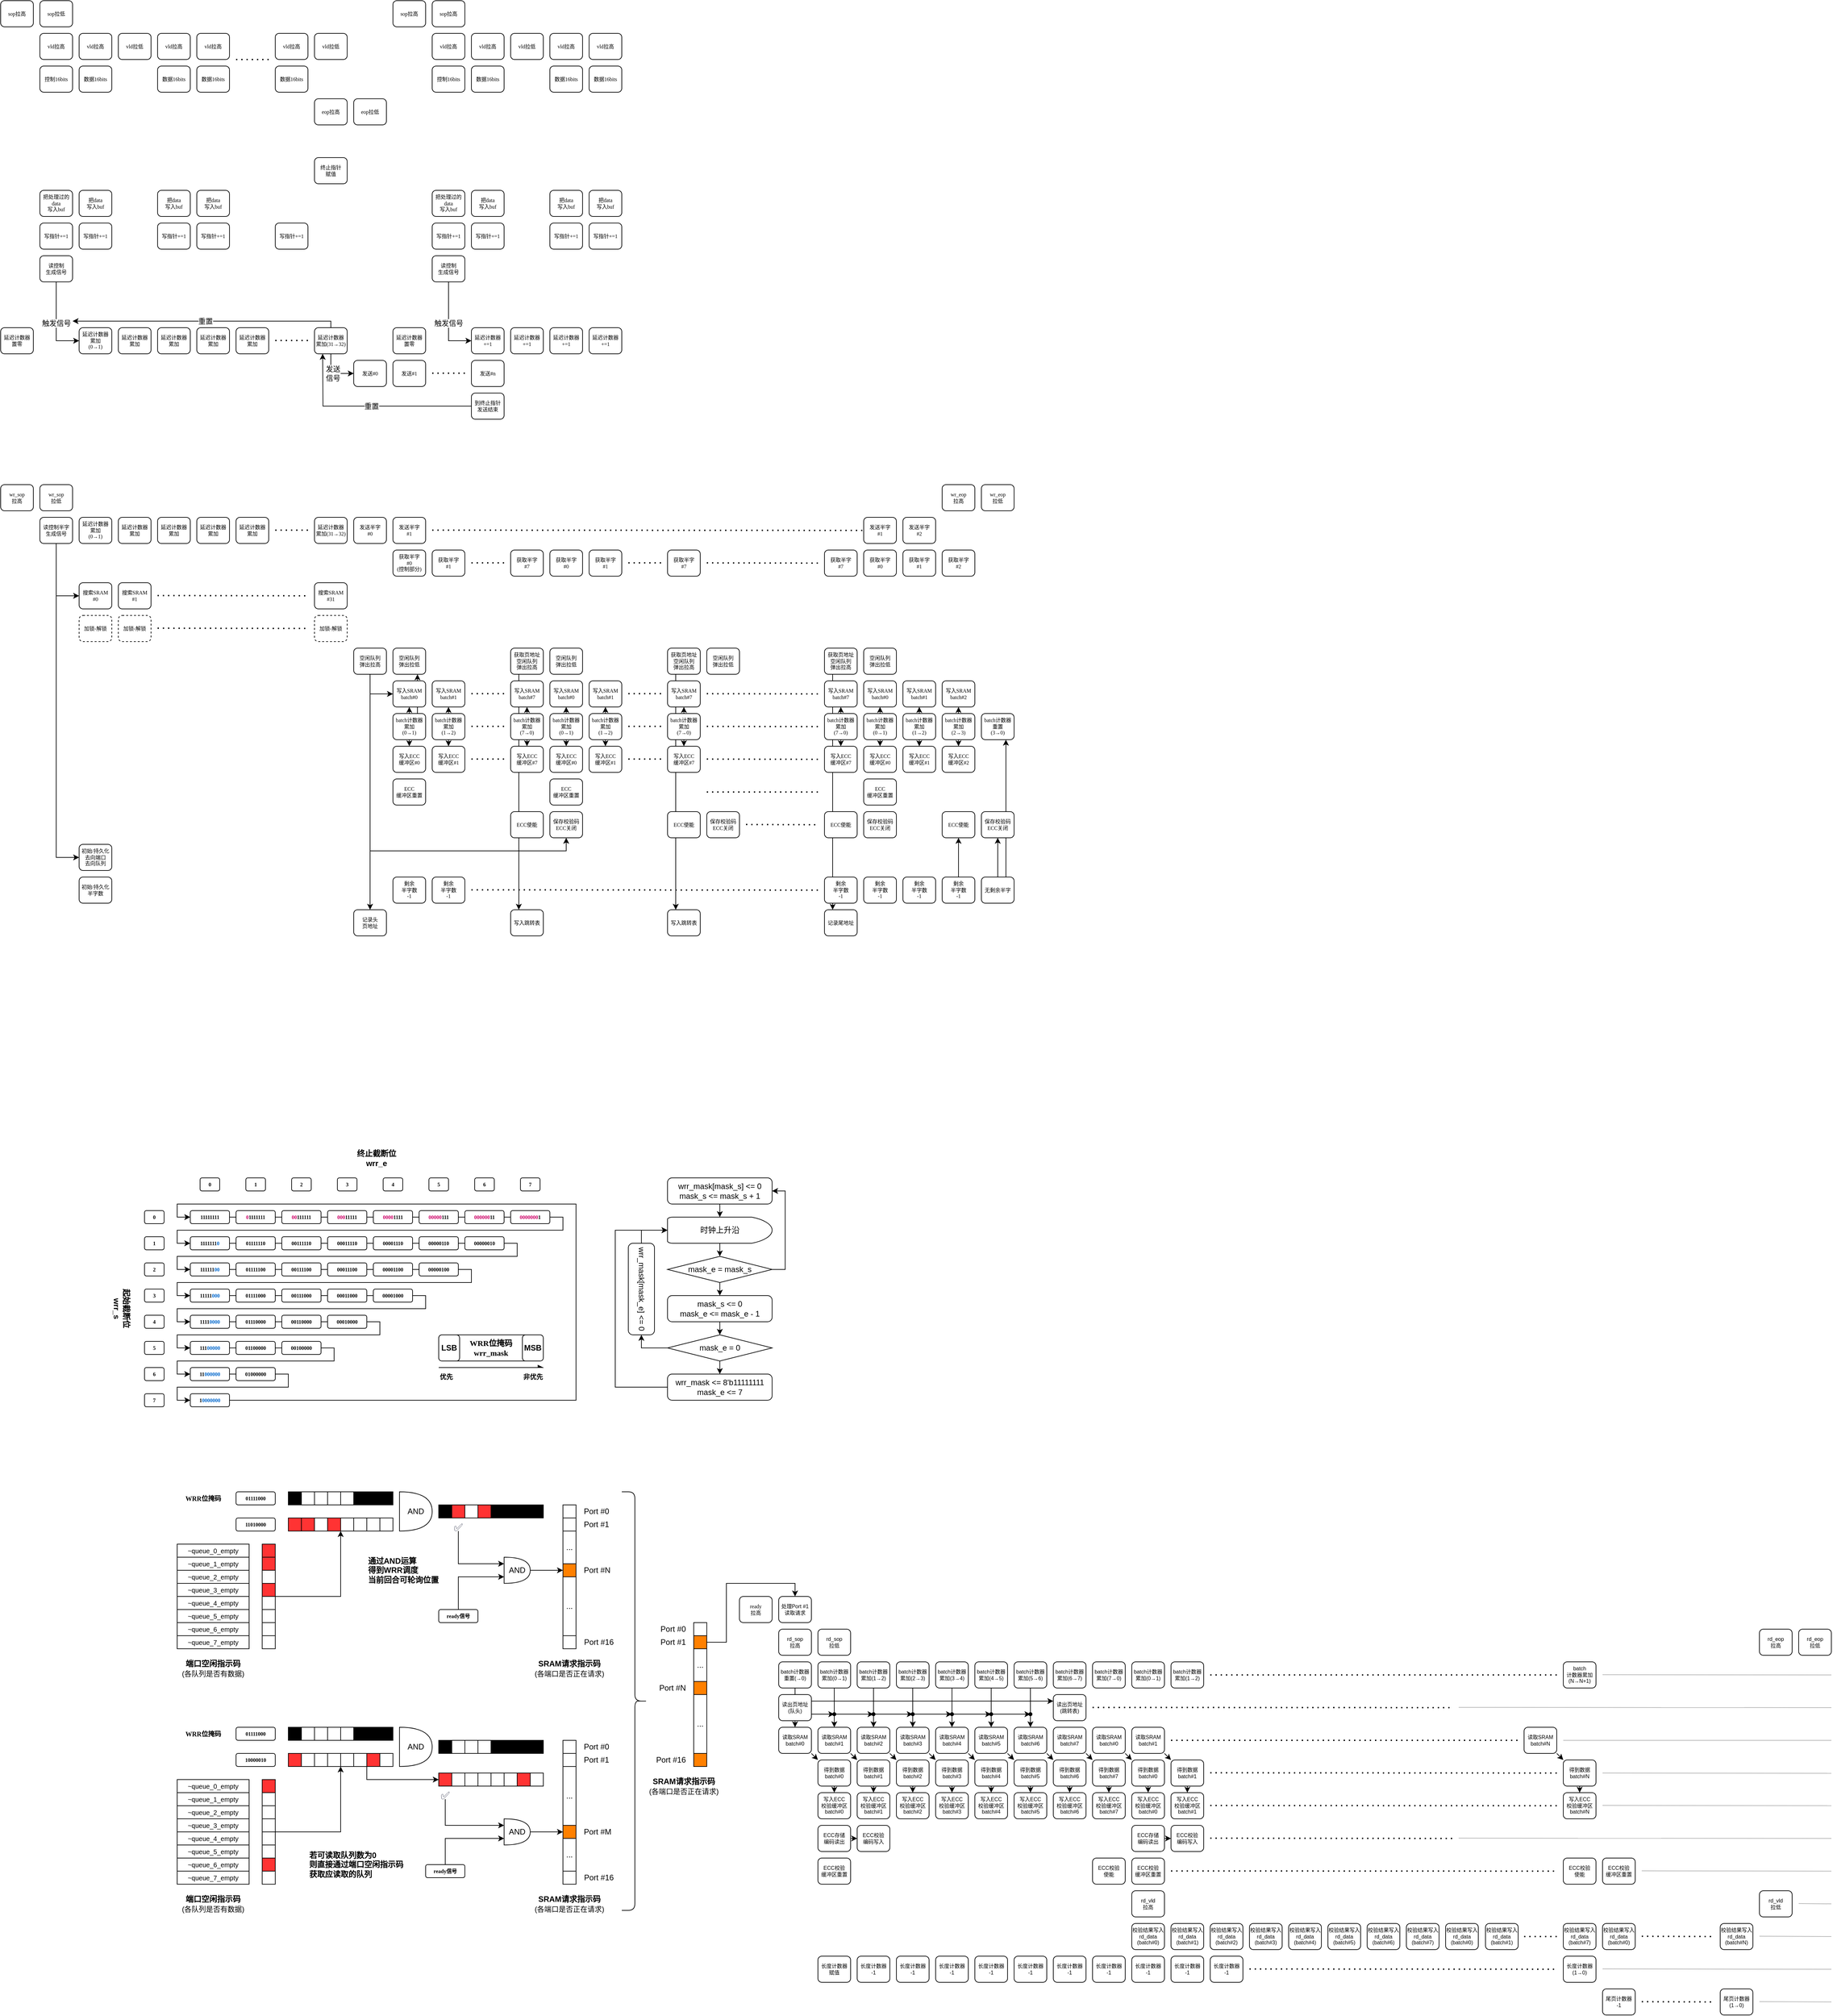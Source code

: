 <mxfile version="24.2.5" type="device">
  <diagram name="Page-1" id="74e2e168-ea6b-b213-b513-2b3c1d86103e">
    <mxGraphModel dx="2120" dy="1069" grid="1" gridSize="10" guides="1" tooltips="1" connect="1" arrows="1" fold="1" page="1" pageScale="1" pageWidth="4681" pageHeight="3300" background="none" math="0" shadow="0">
      <root>
        <mxCell id="0" />
        <mxCell id="1" parent="0" />
        <mxCell id="8pBwBUJksHQwdAiR65Fr-166" value="" style="endArrow=classic;html=1;rounded=0;exitX=0.5;exitY=1;exitDx=0;exitDy=0;entryX=0.5;entryY=0;entryDx=0;entryDy=0;" parent="1" source="8pBwBUJksHQwdAiR65Fr-47" target="8pBwBUJksHQwdAiR65Fr-43" edge="1">
          <mxGeometry width="50" height="50" relative="1" as="geometry">
            <mxPoint x="1600" y="2760" as="sourcePoint" />
            <mxPoint x="1650" y="2710" as="targetPoint" />
          </mxGeometry>
        </mxCell>
        <mxCell id="XcMSc3Dv5Vf1WdrxYV2J-293" value="" style="edgeStyle=orthogonalEdgeStyle;rounded=0;orthogonalLoop=1;jettySize=auto;html=1;exitX=0.75;exitY=1;exitDx=0;exitDy=0;entryX=0;entryY=0.25;entryDx=0;entryDy=0;fontFamily=Helvetica;fontSize=12;fontColor=default;entryPerimeter=0;" parent="1" source="XcMSc3Dv5Vf1WdrxYV2J-239" target="8pBwBUJksHQwdAiR65Fr-34" edge="1">
          <mxGeometry relative="1" as="geometry" />
        </mxCell>
        <mxCell id="XcMSc3Dv5Vf1WdrxYV2J-103" value="" style="endArrow=none;html=1;rounded=0;entryX=0;entryY=0.5;entryDx=0;entryDy=0;exitX=1;exitY=0.5;exitDx=0;exitDy=0;fontStyle=1" parent="1" source="XcMSc3Dv5Vf1WdrxYV2J-79" target="XcMSc3Dv5Vf1WdrxYV2J-77" edge="1">
          <mxGeometry width="50" height="50" relative="1" as="geometry">
            <mxPoint x="130" y="2070" as="sourcePoint" />
            <mxPoint x="450" y="2120" as="targetPoint" />
          </mxGeometry>
        </mxCell>
        <mxCell id="XcMSc3Dv5Vf1WdrxYV2J-102" value="" style="endArrow=none;html=1;rounded=0;entryX=0;entryY=0.5;entryDx=0;entryDy=0;exitX=1;exitY=0.5;exitDx=0;exitDy=0;fontStyle=1" parent="1" source="XcMSc3Dv5Vf1WdrxYV2J-76" target="XcMSc3Dv5Vf1WdrxYV2J-74" edge="1">
          <mxGeometry width="50" height="50" relative="1" as="geometry">
            <mxPoint x="200" y="2070" as="sourcePoint" />
            <mxPoint x="520" y="2080" as="targetPoint" />
          </mxGeometry>
        </mxCell>
        <mxCell id="XcMSc3Dv5Vf1WdrxYV2J-101" value="" style="endArrow=none;html=1;rounded=0;exitX=1;exitY=0.5;exitDx=0;exitDy=0;entryX=0;entryY=0.5;entryDx=0;entryDy=0;fontStyle=1" parent="1" source="XcMSc3Dv5Vf1WdrxYV2J-72" target="XcMSc3Dv5Vf1WdrxYV2J-70" edge="1">
          <mxGeometry width="50" height="50" relative="1" as="geometry">
            <mxPoint x="270" y="2070" as="sourcePoint" />
            <mxPoint x="590" y="2040" as="targetPoint" />
          </mxGeometry>
        </mxCell>
        <mxCell id="XcMSc3Dv5Vf1WdrxYV2J-100" value="" style="endArrow=none;html=1;rounded=0;exitX=1;exitY=0.5;exitDx=0;exitDy=0;entryX=0;entryY=0.5;entryDx=0;entryDy=0;fontStyle=1" parent="1" source="XcMSc3Dv5Vf1WdrxYV2J-62" target="XcMSc3Dv5Vf1WdrxYV2J-60" edge="1">
          <mxGeometry width="50" height="50" relative="1" as="geometry">
            <mxPoint x="340" y="2070" as="sourcePoint" />
            <mxPoint x="660" y="2000" as="targetPoint" />
          </mxGeometry>
        </mxCell>
        <mxCell id="XcMSc3Dv5Vf1WdrxYV2J-99" value="" style="endArrow=none;html=1;rounded=0;exitX=1;exitY=0.5;exitDx=0;exitDy=0;entryX=0;entryY=0.5;entryDx=0;entryDy=0;fontStyle=1" parent="1" source="XcMSc3Dv5Vf1WdrxYV2J-56" target="XcMSc3Dv5Vf1WdrxYV2J-53" edge="1">
          <mxGeometry width="50" height="50" relative="1" as="geometry">
            <mxPoint x="410" y="2070" as="sourcePoint" />
            <mxPoint x="730" y="1960" as="targetPoint" />
          </mxGeometry>
        </mxCell>
        <mxCell id="XcMSc3Dv5Vf1WdrxYV2J-98" value="" style="endArrow=none;html=1;rounded=0;exitX=1;exitY=0.5;exitDx=0;exitDy=0;entryX=0;entryY=0.5;entryDx=0;entryDy=0;fontStyle=1" parent="1" source="XcMSc3Dv5Vf1WdrxYV2J-41" target="XcMSc3Dv5Vf1WdrxYV2J-47" edge="1">
          <mxGeometry width="50" height="50" relative="1" as="geometry">
            <mxPoint x="480" y="2070" as="sourcePoint" />
            <mxPoint x="800" y="1920" as="targetPoint" />
          </mxGeometry>
        </mxCell>
        <mxCell id="XcMSc3Dv5Vf1WdrxYV2J-97" value="" style="endArrow=none;html=1;rounded=0;exitX=1;exitY=0.5;exitDx=0;exitDy=0;entryX=0;entryY=0.5;entryDx=0;entryDy=0;fontStyle=1" parent="1" source="XcMSc3Dv5Vf1WdrxYV2J-24" target="XcMSc3Dv5Vf1WdrxYV2J-31" edge="1">
          <mxGeometry width="50" height="50" relative="1" as="geometry">
            <mxPoint x="550" y="2070" as="sourcePoint" />
            <mxPoint x="870" y="1880" as="targetPoint" />
          </mxGeometry>
        </mxCell>
        <mxCell id="WF_SVMyA3wsPpLtUFcRp-273" value="" style="endArrow=classic;html=1;rounded=0;exitX=0.75;exitY=0;exitDx=0;exitDy=0;entryX=0.75;entryY=1;entryDx=0;entryDy=0;" parent="1" source="WF_SVMyA3wsPpLtUFcRp-271" target="WF_SVMyA3wsPpLtUFcRp-267" edge="1">
          <mxGeometry width="50" height="50" relative="1" as="geometry">
            <mxPoint x="1555" y="1370" as="sourcePoint" />
            <mxPoint x="1555" y="1310" as="targetPoint" />
          </mxGeometry>
        </mxCell>
        <mxCell id="WF_SVMyA3wsPpLtUFcRp-264" value="" style="endArrow=classic;html=1;rounded=0;exitX=0.75;exitY=0;exitDx=0;exitDy=0;entryX=0.75;entryY=1;entryDx=0;entryDy=0;" parent="1" source="WF_SVMyA3wsPpLtUFcRp-22" target="WF_SVMyA3wsPpLtUFcRp-148" edge="1">
          <mxGeometry width="50" height="50" relative="1" as="geometry">
            <mxPoint x="668" y="1160" as="sourcePoint" />
            <mxPoint x="668" y="1220" as="targetPoint" />
          </mxGeometry>
        </mxCell>
        <mxCell id="WF_SVMyA3wsPpLtUFcRp-209" value="" style="endArrow=classic;html=1;rounded=0;exitX=0.25;exitY=1;exitDx=0;exitDy=0;entryX=0.25;entryY=0;entryDx=0;entryDy=0;" parent="1" source="WF_SVMyA3wsPpLtUFcRp-152" target="WF_SVMyA3wsPpLtUFcRp-208" edge="1">
          <mxGeometry width="50" height="50" relative="1" as="geometry">
            <mxPoint x="1063" y="1060" as="sourcePoint" />
            <mxPoint x="1063" y="1420" as="targetPoint" />
          </mxGeometry>
        </mxCell>
        <mxCell id="WF_SVMyA3wsPpLtUFcRp-207" value="" style="endArrow=classic;html=1;rounded=0;exitX=0.25;exitY=1;exitDx=0;exitDy=0;entryX=0.25;entryY=0;entryDx=0;entryDy=0;" parent="1" source="WF_SVMyA3wsPpLtUFcRp-153" target="WF_SVMyA3wsPpLtUFcRp-204" edge="1">
          <mxGeometry width="50" height="50" relative="1" as="geometry">
            <mxPoint x="823" y="1060" as="sourcePoint" />
            <mxPoint x="823" y="1420" as="targetPoint" />
          </mxGeometry>
        </mxCell>
        <mxCell id="WF_SVMyA3wsPpLtUFcRp-206" value="" style="endArrow=classic;html=1;rounded=0;exitX=0.25;exitY=1;exitDx=0;exitDy=0;entryX=0.25;entryY=0;entryDx=0;entryDy=0;" parent="1" source="WF_SVMyA3wsPpLtUFcRp-151" target="WF_SVMyA3wsPpLtUFcRp-203" edge="1">
          <mxGeometry width="50" height="50" relative="1" as="geometry">
            <mxPoint x="1000" y="1300" as="sourcePoint" />
            <mxPoint x="1050" y="1250" as="targetPoint" />
          </mxGeometry>
        </mxCell>
        <mxCell id="77e6c97f196da883-8" value="sop拉高" style="rounded=1;whiteSpace=wrap;html=1;shadow=0;labelBackgroundColor=none;strokeWidth=1;fontFamily=Verdana;fontSize=8;align=center;" parent="1" vertex="1">
          <mxGeometry x="20" y="20" width="50" height="40" as="geometry" />
        </mxCell>
        <mxCell id="_o2dJ1vOlYaZSfBBGsUN-3" value="vld拉高" style="rounded=1;whiteSpace=wrap;html=1;shadow=0;labelBackgroundColor=none;strokeWidth=1;fontFamily=Verdana;fontSize=8;align=center;" parent="1" vertex="1">
          <mxGeometry x="80" y="70" width="50" height="40" as="geometry" />
        </mxCell>
        <mxCell id="_o2dJ1vOlYaZSfBBGsUN-4" value="控制16bits" style="rounded=1;whiteSpace=wrap;html=1;shadow=0;labelBackgroundColor=none;strokeWidth=1;fontFamily=Verdana;fontSize=8;align=center;" parent="1" vertex="1">
          <mxGeometry x="80" y="120" width="50" height="40" as="geometry" />
        </mxCell>
        <mxCell id="_o2dJ1vOlYaZSfBBGsUN-5" value="数据16bits" style="rounded=1;whiteSpace=wrap;html=1;shadow=0;labelBackgroundColor=none;strokeWidth=1;fontFamily=Verdana;fontSize=8;align=center;" parent="1" vertex="1">
          <mxGeometry x="140" y="120" width="50" height="40" as="geometry" />
        </mxCell>
        <mxCell id="_o2dJ1vOlYaZSfBBGsUN-6" value="vld拉高" style="rounded=1;whiteSpace=wrap;html=1;shadow=0;labelBackgroundColor=none;strokeWidth=1;fontFamily=Verdana;fontSize=8;align=center;" parent="1" vertex="1">
          <mxGeometry x="140" y="70" width="50" height="40" as="geometry" />
        </mxCell>
        <mxCell id="_o2dJ1vOlYaZSfBBGsUN-7" value="vld拉低" style="rounded=1;whiteSpace=wrap;html=1;shadow=0;labelBackgroundColor=none;strokeWidth=1;fontFamily=Verdana;fontSize=8;align=center;" parent="1" vertex="1">
          <mxGeometry x="200" y="70" width="50" height="40" as="geometry" />
        </mxCell>
        <mxCell id="_o2dJ1vOlYaZSfBBGsUN-8" value="vld拉高" style="rounded=1;whiteSpace=wrap;html=1;shadow=0;labelBackgroundColor=none;strokeWidth=1;fontFamily=Verdana;fontSize=8;align=center;" parent="1" vertex="1">
          <mxGeometry x="260" y="70" width="50" height="40" as="geometry" />
        </mxCell>
        <mxCell id="_o2dJ1vOlYaZSfBBGsUN-10" value="数据16bits" style="rounded=1;whiteSpace=wrap;html=1;shadow=0;labelBackgroundColor=none;strokeWidth=1;fontFamily=Verdana;fontSize=8;align=center;" parent="1" vertex="1">
          <mxGeometry x="260" y="120" width="50" height="40" as="geometry" />
        </mxCell>
        <mxCell id="_o2dJ1vOlYaZSfBBGsUN-11" value="数据16bits" style="rounded=1;whiteSpace=wrap;html=1;shadow=0;labelBackgroundColor=none;strokeWidth=1;fontFamily=Verdana;fontSize=8;align=center;" parent="1" vertex="1">
          <mxGeometry x="320" y="120" width="50" height="40" as="geometry" />
        </mxCell>
        <mxCell id="_o2dJ1vOlYaZSfBBGsUN-12" value="vld拉高" style="rounded=1;whiteSpace=wrap;html=1;shadow=0;labelBackgroundColor=none;strokeWidth=1;fontFamily=Verdana;fontSize=8;align=center;" parent="1" vertex="1">
          <mxGeometry x="320" y="70" width="50" height="40" as="geometry" />
        </mxCell>
        <mxCell id="_o2dJ1vOlYaZSfBBGsUN-13" value="" style="endArrow=none;dashed=1;html=1;dashPattern=1 3;strokeWidth=2;rounded=0;" parent="1" edge="1">
          <mxGeometry width="50" height="50" relative="1" as="geometry">
            <mxPoint x="380" y="110" as="sourcePoint" />
            <mxPoint x="430" y="110" as="targetPoint" />
          </mxGeometry>
        </mxCell>
        <mxCell id="_o2dJ1vOlYaZSfBBGsUN-14" value="数据16bits" style="rounded=1;whiteSpace=wrap;html=1;shadow=0;labelBackgroundColor=none;strokeWidth=1;fontFamily=Verdana;fontSize=8;align=center;" parent="1" vertex="1">
          <mxGeometry x="440" y="120" width="50" height="40" as="geometry" />
        </mxCell>
        <mxCell id="_o2dJ1vOlYaZSfBBGsUN-15" value="vld拉高" style="rounded=1;whiteSpace=wrap;html=1;shadow=0;labelBackgroundColor=none;strokeWidth=1;fontFamily=Verdana;fontSize=8;align=center;" parent="1" vertex="1">
          <mxGeometry x="440" y="70" width="50" height="40" as="geometry" />
        </mxCell>
        <mxCell id="_o2dJ1vOlYaZSfBBGsUN-16" value="vld拉低" style="rounded=1;whiteSpace=wrap;html=1;shadow=0;labelBackgroundColor=none;strokeWidth=1;fontFamily=Verdana;fontSize=8;align=center;" parent="1" vertex="1">
          <mxGeometry x="500" y="70" width="50" height="40" as="geometry" />
        </mxCell>
        <mxCell id="_o2dJ1vOlYaZSfBBGsUN-17" value="eop拉高" style="rounded=1;whiteSpace=wrap;html=1;shadow=0;labelBackgroundColor=none;strokeWidth=1;fontFamily=Verdana;fontSize=8;align=center;" parent="1" vertex="1">
          <mxGeometry x="500" y="170" width="50" height="40" as="geometry" />
        </mxCell>
        <mxCell id="_o2dJ1vOlYaZSfBBGsUN-18" value="sop拉低" style="rounded=1;whiteSpace=wrap;html=1;shadow=0;labelBackgroundColor=none;strokeWidth=1;fontFamily=Verdana;fontSize=8;align=center;" parent="1" vertex="1">
          <mxGeometry x="80" y="20" width="50" height="40" as="geometry" />
        </mxCell>
        <mxCell id="_o2dJ1vOlYaZSfBBGsUN-19" value="eop拉低" style="rounded=1;whiteSpace=wrap;html=1;shadow=0;labelBackgroundColor=none;strokeWidth=1;fontFamily=Verdana;fontSize=8;align=center;" parent="1" vertex="1">
          <mxGeometry x="560" y="170" width="50" height="40" as="geometry" />
        </mxCell>
        <mxCell id="_o2dJ1vOlYaZSfBBGsUN-20" value="把处理过的data&lt;br&gt;写入buf" style="rounded=1;whiteSpace=wrap;html=1;shadow=0;labelBackgroundColor=none;strokeWidth=1;fontFamily=Verdana;fontSize=8;align=center;" parent="1" vertex="1">
          <mxGeometry x="80" y="310" width="50" height="40" as="geometry" />
        </mxCell>
        <mxCell id="_o2dJ1vOlYaZSfBBGsUN-21" value="读控制&lt;br&gt;生成信号" style="rounded=1;whiteSpace=wrap;html=1;shadow=0;labelBackgroundColor=none;strokeWidth=1;fontFamily=Verdana;fontSize=8;align=center;" parent="1" vertex="1">
          <mxGeometry x="80" y="410" width="50" height="40" as="geometry" />
        </mxCell>
        <mxCell id="_o2dJ1vOlYaZSfBBGsUN-22" value="把data&lt;br&gt;写入buf" style="rounded=1;whiteSpace=wrap;html=1;shadow=0;labelBackgroundColor=none;strokeWidth=1;fontFamily=Verdana;fontSize=8;align=center;" parent="1" vertex="1">
          <mxGeometry x="140" y="310" width="50" height="40" as="geometry" />
        </mxCell>
        <mxCell id="_o2dJ1vOlYaZSfBBGsUN-23" value="把data&lt;br&gt;写入buf" style="rounded=1;whiteSpace=wrap;html=1;shadow=0;labelBackgroundColor=none;strokeWidth=1;fontFamily=Verdana;fontSize=8;align=center;" parent="1" vertex="1">
          <mxGeometry x="260" y="310" width="50" height="40" as="geometry" />
        </mxCell>
        <mxCell id="_o2dJ1vOlYaZSfBBGsUN-24" value="把data&lt;br&gt;写入buf" style="rounded=1;whiteSpace=wrap;html=1;shadow=0;labelBackgroundColor=none;strokeWidth=1;fontFamily=Verdana;fontSize=8;align=center;" parent="1" vertex="1">
          <mxGeometry x="320" y="310" width="50" height="40" as="geometry" />
        </mxCell>
        <mxCell id="_o2dJ1vOlYaZSfBBGsUN-25" value="写指针+=1" style="rounded=1;whiteSpace=wrap;html=1;shadow=0;labelBackgroundColor=none;strokeWidth=1;fontFamily=Verdana;fontSize=8;align=center;" parent="1" vertex="1">
          <mxGeometry x="80" y="360" width="50" height="40" as="geometry" />
        </mxCell>
        <mxCell id="_o2dJ1vOlYaZSfBBGsUN-26" value="写指针+=1" style="rounded=1;whiteSpace=wrap;html=1;shadow=0;labelBackgroundColor=none;strokeWidth=1;fontFamily=Verdana;fontSize=8;align=center;" parent="1" vertex="1">
          <mxGeometry x="140" y="360" width="50" height="40" as="geometry" />
        </mxCell>
        <mxCell id="_o2dJ1vOlYaZSfBBGsUN-27" value="写指针+=1" style="rounded=1;whiteSpace=wrap;html=1;shadow=0;labelBackgroundColor=none;strokeWidth=1;fontFamily=Verdana;fontSize=8;align=center;" parent="1" vertex="1">
          <mxGeometry x="260" y="360" width="50" height="40" as="geometry" />
        </mxCell>
        <mxCell id="_o2dJ1vOlYaZSfBBGsUN-28" value="写指针+=1" style="rounded=1;whiteSpace=wrap;html=1;shadow=0;labelBackgroundColor=none;strokeWidth=1;fontFamily=Verdana;fontSize=8;align=center;" parent="1" vertex="1">
          <mxGeometry x="320" y="360" width="50" height="40" as="geometry" />
        </mxCell>
        <mxCell id="_o2dJ1vOlYaZSfBBGsUN-29" value="写指针+=1" style="rounded=1;whiteSpace=wrap;html=1;shadow=0;labelBackgroundColor=none;strokeWidth=1;fontFamily=Verdana;fontSize=8;align=center;" parent="1" vertex="1">
          <mxGeometry x="440" y="360" width="50" height="40" as="geometry" />
        </mxCell>
        <mxCell id="_o2dJ1vOlYaZSfBBGsUN-30" value="终止指针&lt;br&gt;赋值" style="rounded=1;whiteSpace=wrap;html=1;shadow=0;labelBackgroundColor=none;strokeWidth=1;fontFamily=Verdana;fontSize=8;align=center;" parent="1" vertex="1">
          <mxGeometry x="500" y="260" width="50" height="40" as="geometry" />
        </mxCell>
        <mxCell id="_o2dJ1vOlYaZSfBBGsUN-32" value="延迟计数器&lt;br&gt;置零" style="rounded=1;whiteSpace=wrap;html=1;shadow=0;labelBackgroundColor=none;strokeWidth=1;fontFamily=Verdana;fontSize=8;align=center;" parent="1" vertex="1">
          <mxGeometry x="20" y="520" width="50" height="40" as="geometry" />
        </mxCell>
        <mxCell id="_o2dJ1vOlYaZSfBBGsUN-41" value="" style="endArrow=classic;html=1;rounded=0;entryX=0;entryY=0.5;entryDx=0;entryDy=0;exitX=0.5;exitY=1;exitDx=0;exitDy=0;" parent="1" source="_o2dJ1vOlYaZSfBBGsUN-21" target="WF_SVMyA3wsPpLtUFcRp-243" edge="1">
          <mxGeometry relative="1" as="geometry">
            <mxPoint x="104.58" y="300" as="sourcePoint" />
            <mxPoint x="140" y="540" as="targetPoint" />
            <Array as="points">
              <mxPoint x="105" y="540" />
            </Array>
          </mxGeometry>
        </mxCell>
        <mxCell id="_o2dJ1vOlYaZSfBBGsUN-42" value="触发信号" style="edgeLabel;resizable=0;html=1;;align=center;verticalAlign=middle;" parent="_o2dJ1vOlYaZSfBBGsUN-41" connectable="0" vertex="1">
          <mxGeometry relative="1" as="geometry" />
        </mxCell>
        <mxCell id="_o2dJ1vOlYaZSfBBGsUN-45" value="搜索SRAM&lt;br&gt;#0" style="rounded=1;whiteSpace=wrap;html=1;shadow=0;labelBackgroundColor=none;strokeWidth=1;fontFamily=Verdana;fontSize=8;align=center;" parent="1" vertex="1">
          <mxGeometry x="140" y="910" width="50" height="40" as="geometry" />
        </mxCell>
        <mxCell id="_o2dJ1vOlYaZSfBBGsUN-46" value="搜索SRAM&lt;br&gt;#1" style="rounded=1;whiteSpace=wrap;html=1;shadow=0;labelBackgroundColor=none;strokeWidth=1;fontFamily=Verdana;fontSize=8;align=center;" parent="1" vertex="1">
          <mxGeometry x="200" y="910" width="50" height="40" as="geometry" />
        </mxCell>
        <mxCell id="_o2dJ1vOlYaZSfBBGsUN-47" value="搜索SRAM&lt;br&gt;#31" style="rounded=1;whiteSpace=wrap;html=1;shadow=0;labelBackgroundColor=none;strokeWidth=1;fontFamily=Verdana;fontSize=8;align=center;" parent="1" vertex="1">
          <mxGeometry x="500" y="910" width="50" height="40" as="geometry" />
        </mxCell>
        <mxCell id="_o2dJ1vOlYaZSfBBGsUN-48" value="" style="endArrow=none;dashed=1;html=1;dashPattern=1 3;strokeWidth=2;rounded=0;" parent="1" edge="1">
          <mxGeometry width="50" height="50" relative="1" as="geometry">
            <mxPoint x="260" y="929.58" as="sourcePoint" />
            <mxPoint x="490" y="930" as="targetPoint" />
          </mxGeometry>
        </mxCell>
        <mxCell id="_o2dJ1vOlYaZSfBBGsUN-49" value="发送#0" style="rounded=1;whiteSpace=wrap;html=1;shadow=0;labelBackgroundColor=none;strokeWidth=1;fontFamily=Verdana;fontSize=8;align=center;" parent="1" vertex="1">
          <mxGeometry x="560" y="570" width="50" height="40" as="geometry" />
        </mxCell>
        <mxCell id="_o2dJ1vOlYaZSfBBGsUN-50" value="发送#1" style="rounded=1;whiteSpace=wrap;html=1;shadow=0;labelBackgroundColor=none;strokeWidth=1;fontFamily=Verdana;fontSize=8;align=center;" parent="1" vertex="1">
          <mxGeometry x="620" y="570" width="50" height="40" as="geometry" />
        </mxCell>
        <mxCell id="_o2dJ1vOlYaZSfBBGsUN-51" value="发送#n" style="rounded=1;whiteSpace=wrap;html=1;shadow=0;labelBackgroundColor=none;strokeWidth=1;fontFamily=Verdana;fontSize=8;align=center;" parent="1" vertex="1">
          <mxGeometry x="740" y="570" width="50" height="40" as="geometry" />
        </mxCell>
        <mxCell id="_o2dJ1vOlYaZSfBBGsUN-52" value="" style="endArrow=none;dashed=1;html=1;dashPattern=1 3;strokeWidth=2;rounded=0;" parent="1" edge="1">
          <mxGeometry width="50" height="50" relative="1" as="geometry">
            <mxPoint x="680" y="589.58" as="sourcePoint" />
            <mxPoint x="730" y="589.58" as="targetPoint" />
          </mxGeometry>
        </mxCell>
        <mxCell id="_o2dJ1vOlYaZSfBBGsUN-53" value="到终止指针&lt;br&gt;发送结束" style="rounded=1;whiteSpace=wrap;html=1;shadow=0;labelBackgroundColor=none;strokeWidth=1;fontFamily=Verdana;fontSize=8;align=center;" parent="1" vertex="1">
          <mxGeometry x="740" y="620" width="50" height="40" as="geometry" />
        </mxCell>
        <mxCell id="_o2dJ1vOlYaZSfBBGsUN-54" value="sop拉高" style="rounded=1;whiteSpace=wrap;html=1;shadow=0;labelBackgroundColor=none;strokeWidth=1;fontFamily=Verdana;fontSize=8;align=center;" parent="1" vertex="1">
          <mxGeometry x="620" y="20" width="50" height="40" as="geometry" />
        </mxCell>
        <mxCell id="_o2dJ1vOlYaZSfBBGsUN-55" value="sop拉高" style="rounded=1;whiteSpace=wrap;html=1;shadow=0;labelBackgroundColor=none;strokeWidth=1;fontFamily=Verdana;fontSize=8;align=center;" parent="1" vertex="1">
          <mxGeometry x="680" y="20" width="50" height="40" as="geometry" />
        </mxCell>
        <mxCell id="_o2dJ1vOlYaZSfBBGsUN-56" value="vld拉高" style="rounded=1;whiteSpace=wrap;html=1;shadow=0;labelBackgroundColor=none;strokeWidth=1;fontFamily=Verdana;fontSize=8;align=center;" parent="1" vertex="1">
          <mxGeometry x="680" y="70" width="50" height="40" as="geometry" />
        </mxCell>
        <mxCell id="_o2dJ1vOlYaZSfBBGsUN-57" value="控制16bits" style="rounded=1;whiteSpace=wrap;html=1;shadow=0;labelBackgroundColor=none;strokeWidth=1;fontFamily=Verdana;fontSize=8;align=center;" parent="1" vertex="1">
          <mxGeometry x="680" y="120" width="50" height="40" as="geometry" />
        </mxCell>
        <mxCell id="_o2dJ1vOlYaZSfBBGsUN-58" value="数据16bits" style="rounded=1;whiteSpace=wrap;html=1;shadow=0;labelBackgroundColor=none;strokeWidth=1;fontFamily=Verdana;fontSize=8;align=center;" parent="1" vertex="1">
          <mxGeometry x="740" y="120" width="50" height="40" as="geometry" />
        </mxCell>
        <mxCell id="_o2dJ1vOlYaZSfBBGsUN-59" value="vld拉高" style="rounded=1;whiteSpace=wrap;html=1;shadow=0;labelBackgroundColor=none;strokeWidth=1;fontFamily=Verdana;fontSize=8;align=center;" parent="1" vertex="1">
          <mxGeometry x="740" y="70" width="50" height="40" as="geometry" />
        </mxCell>
        <mxCell id="_o2dJ1vOlYaZSfBBGsUN-60" value="vld拉低" style="rounded=1;whiteSpace=wrap;html=1;shadow=0;labelBackgroundColor=none;strokeWidth=1;fontFamily=Verdana;fontSize=8;align=center;" parent="1" vertex="1">
          <mxGeometry x="800" y="70" width="50" height="40" as="geometry" />
        </mxCell>
        <mxCell id="_o2dJ1vOlYaZSfBBGsUN-61" value="vld拉高" style="rounded=1;whiteSpace=wrap;html=1;shadow=0;labelBackgroundColor=none;strokeWidth=1;fontFamily=Verdana;fontSize=8;align=center;" parent="1" vertex="1">
          <mxGeometry x="860" y="70" width="50" height="40" as="geometry" />
        </mxCell>
        <mxCell id="_o2dJ1vOlYaZSfBBGsUN-62" value="数据16bits" style="rounded=1;whiteSpace=wrap;html=1;shadow=0;labelBackgroundColor=none;strokeWidth=1;fontFamily=Verdana;fontSize=8;align=center;" parent="1" vertex="1">
          <mxGeometry x="860" y="120" width="50" height="40" as="geometry" />
        </mxCell>
        <mxCell id="_o2dJ1vOlYaZSfBBGsUN-63" value="数据16bits" style="rounded=1;whiteSpace=wrap;html=1;shadow=0;labelBackgroundColor=none;strokeWidth=1;fontFamily=Verdana;fontSize=8;align=center;" parent="1" vertex="1">
          <mxGeometry x="920" y="120" width="50" height="40" as="geometry" />
        </mxCell>
        <mxCell id="_o2dJ1vOlYaZSfBBGsUN-64" value="vld拉高" style="rounded=1;whiteSpace=wrap;html=1;shadow=0;labelBackgroundColor=none;strokeWidth=1;fontFamily=Verdana;fontSize=8;align=center;" parent="1" vertex="1">
          <mxGeometry x="920" y="70" width="50" height="40" as="geometry" />
        </mxCell>
        <mxCell id="_o2dJ1vOlYaZSfBBGsUN-65" value="延迟计数器&lt;br&gt;置零" style="rounded=1;whiteSpace=wrap;html=1;shadow=0;labelBackgroundColor=none;strokeWidth=1;fontFamily=Verdana;fontSize=8;align=center;" parent="1" vertex="1">
          <mxGeometry x="620" y="520" width="50" height="40" as="geometry" />
        </mxCell>
        <mxCell id="_o2dJ1vOlYaZSfBBGsUN-66" value="" style="endArrow=classic;html=1;rounded=0;entryX=0;entryY=0.5;entryDx=0;entryDy=0;exitX=0.5;exitY=1;exitDx=0;exitDy=0;" parent="1" source="WF_SVMyA3wsPpLtUFcRp-246" target="_o2dJ1vOlYaZSfBBGsUN-49" edge="1">
          <mxGeometry relative="1" as="geometry">
            <mxPoint x="480" y="570" as="sourcePoint" />
            <mxPoint x="670" y="410" as="targetPoint" />
            <Array as="points">
              <mxPoint x="525" y="590" />
            </Array>
          </mxGeometry>
        </mxCell>
        <mxCell id="_o2dJ1vOlYaZSfBBGsUN-67" value="发送&lt;br&gt;信号" style="edgeLabel;resizable=0;html=1;;align=center;verticalAlign=middle;" parent="_o2dJ1vOlYaZSfBBGsUN-66" connectable="0" vertex="1">
          <mxGeometry relative="1" as="geometry" />
        </mxCell>
        <mxCell id="_o2dJ1vOlYaZSfBBGsUN-68" value="" style="endArrow=classic;html=1;rounded=0;exitX=0;exitY=0.5;exitDx=0;exitDy=0;entryX=0.25;entryY=1;entryDx=0;entryDy=0;" parent="1" source="_o2dJ1vOlYaZSfBBGsUN-53" target="WF_SVMyA3wsPpLtUFcRp-246" edge="1">
          <mxGeometry relative="1" as="geometry">
            <mxPoint x="640" y="540" as="sourcePoint" />
            <mxPoint x="530" y="610" as="targetPoint" />
            <Array as="points">
              <mxPoint x="513" y="640" />
            </Array>
          </mxGeometry>
        </mxCell>
        <mxCell id="_o2dJ1vOlYaZSfBBGsUN-69" value="重置" style="edgeLabel;resizable=0;html=1;;align=center;verticalAlign=middle;" parent="_o2dJ1vOlYaZSfBBGsUN-68" connectable="0" vertex="1">
          <mxGeometry relative="1" as="geometry" />
        </mxCell>
        <mxCell id="_o2dJ1vOlYaZSfBBGsUN-70" value="" style="endArrow=classic;html=1;rounded=0;exitX=0.5;exitY=0;exitDx=0;exitDy=0;" parent="1" source="WF_SVMyA3wsPpLtUFcRp-246" edge="1">
          <mxGeometry relative="1" as="geometry">
            <mxPoint x="525" y="520" as="sourcePoint" />
            <mxPoint x="130" y="510" as="targetPoint" />
            <Array as="points">
              <mxPoint x="525" y="510" />
            </Array>
          </mxGeometry>
        </mxCell>
        <mxCell id="_o2dJ1vOlYaZSfBBGsUN-71" value="重置" style="edgeLabel;resizable=0;html=1;;align=center;verticalAlign=middle;" parent="_o2dJ1vOlYaZSfBBGsUN-70" connectable="0" vertex="1">
          <mxGeometry relative="1" as="geometry" />
        </mxCell>
        <mxCell id="_o2dJ1vOlYaZSfBBGsUN-72" value="把处理过的data&lt;br&gt;写入buf" style="rounded=1;whiteSpace=wrap;html=1;shadow=0;labelBackgroundColor=none;strokeWidth=1;fontFamily=Verdana;fontSize=8;align=center;" parent="1" vertex="1">
          <mxGeometry x="680" y="310" width="50" height="40" as="geometry" />
        </mxCell>
        <mxCell id="_o2dJ1vOlYaZSfBBGsUN-73" value="读控制&lt;br&gt;生成信号" style="rounded=1;whiteSpace=wrap;html=1;shadow=0;labelBackgroundColor=none;strokeWidth=1;fontFamily=Verdana;fontSize=8;align=center;" parent="1" vertex="1">
          <mxGeometry x="680" y="410" width="50" height="40" as="geometry" />
        </mxCell>
        <mxCell id="_o2dJ1vOlYaZSfBBGsUN-74" value="把data&lt;br&gt;写入buf" style="rounded=1;whiteSpace=wrap;html=1;shadow=0;labelBackgroundColor=none;strokeWidth=1;fontFamily=Verdana;fontSize=8;align=center;" parent="1" vertex="1">
          <mxGeometry x="740" y="310" width="50" height="40" as="geometry" />
        </mxCell>
        <mxCell id="_o2dJ1vOlYaZSfBBGsUN-75" value="把data&lt;br&gt;写入buf" style="rounded=1;whiteSpace=wrap;html=1;shadow=0;labelBackgroundColor=none;strokeWidth=1;fontFamily=Verdana;fontSize=8;align=center;" parent="1" vertex="1">
          <mxGeometry x="860" y="310" width="50" height="40" as="geometry" />
        </mxCell>
        <mxCell id="_o2dJ1vOlYaZSfBBGsUN-76" value="把data&lt;br&gt;写入buf" style="rounded=1;whiteSpace=wrap;html=1;shadow=0;labelBackgroundColor=none;strokeWidth=1;fontFamily=Verdana;fontSize=8;align=center;" parent="1" vertex="1">
          <mxGeometry x="920" y="310" width="50" height="40" as="geometry" />
        </mxCell>
        <mxCell id="_o2dJ1vOlYaZSfBBGsUN-77" value="写指针+=1" style="rounded=1;whiteSpace=wrap;html=1;shadow=0;labelBackgroundColor=none;strokeWidth=1;fontFamily=Verdana;fontSize=8;align=center;" parent="1" vertex="1">
          <mxGeometry x="680" y="360" width="50" height="40" as="geometry" />
        </mxCell>
        <mxCell id="_o2dJ1vOlYaZSfBBGsUN-78" value="写指针+=1" style="rounded=1;whiteSpace=wrap;html=1;shadow=0;labelBackgroundColor=none;strokeWidth=1;fontFamily=Verdana;fontSize=8;align=center;" parent="1" vertex="1">
          <mxGeometry x="740" y="360" width="50" height="40" as="geometry" />
        </mxCell>
        <mxCell id="_o2dJ1vOlYaZSfBBGsUN-79" value="写指针+=1" style="rounded=1;whiteSpace=wrap;html=1;shadow=0;labelBackgroundColor=none;strokeWidth=1;fontFamily=Verdana;fontSize=8;align=center;" parent="1" vertex="1">
          <mxGeometry x="860" y="360" width="50" height="40" as="geometry" />
        </mxCell>
        <mxCell id="_o2dJ1vOlYaZSfBBGsUN-80" value="写指针+=1" style="rounded=1;whiteSpace=wrap;html=1;shadow=0;labelBackgroundColor=none;strokeWidth=1;fontFamily=Verdana;fontSize=8;align=center;" parent="1" vertex="1">
          <mxGeometry x="920" y="360" width="50" height="40" as="geometry" />
        </mxCell>
        <mxCell id="_o2dJ1vOlYaZSfBBGsUN-81" value="延迟计数器&lt;br&gt;+=1" style="rounded=1;whiteSpace=wrap;html=1;shadow=0;labelBackgroundColor=none;strokeWidth=1;fontFamily=Verdana;fontSize=8;align=center;" parent="1" vertex="1">
          <mxGeometry x="740" y="520" width="50" height="40" as="geometry" />
        </mxCell>
        <mxCell id="_o2dJ1vOlYaZSfBBGsUN-82" value="延迟计数器&lt;br&gt;+=1" style="rounded=1;whiteSpace=wrap;html=1;shadow=0;labelBackgroundColor=none;strokeWidth=1;fontFamily=Verdana;fontSize=8;align=center;" parent="1" vertex="1">
          <mxGeometry x="800" y="520" width="50" height="40" as="geometry" />
        </mxCell>
        <mxCell id="_o2dJ1vOlYaZSfBBGsUN-83" value="延迟计数器&lt;br&gt;+=1" style="rounded=1;whiteSpace=wrap;html=1;shadow=0;labelBackgroundColor=none;strokeWidth=1;fontFamily=Verdana;fontSize=8;align=center;" parent="1" vertex="1">
          <mxGeometry x="860" y="520" width="50" height="40" as="geometry" />
        </mxCell>
        <mxCell id="_o2dJ1vOlYaZSfBBGsUN-84" value="延迟计数器&lt;br&gt;+=1" style="rounded=1;whiteSpace=wrap;html=1;shadow=0;labelBackgroundColor=none;strokeWidth=1;fontFamily=Verdana;fontSize=8;align=center;" parent="1" vertex="1">
          <mxGeometry x="920" y="520" width="50" height="40" as="geometry" />
        </mxCell>
        <mxCell id="_o2dJ1vOlYaZSfBBGsUN-85" value="" style="endArrow=classic;html=1;rounded=0;entryX=0;entryY=0.5;entryDx=0;entryDy=0;exitX=0.5;exitY=1;exitDx=0;exitDy=0;" parent="1" source="_o2dJ1vOlYaZSfBBGsUN-73" target="_o2dJ1vOlYaZSfBBGsUN-81" edge="1">
          <mxGeometry relative="1" as="geometry">
            <mxPoint x="700" y="450" as="sourcePoint" />
            <mxPoint x="704.58" y="415.42" as="targetPoint" />
            <Array as="points">
              <mxPoint x="705" y="540" />
            </Array>
          </mxGeometry>
        </mxCell>
        <mxCell id="_o2dJ1vOlYaZSfBBGsUN-86" value="触发信号" style="edgeLabel;resizable=0;html=1;;align=center;verticalAlign=middle;" parent="_o2dJ1vOlYaZSfBBGsUN-85" connectable="0" vertex="1">
          <mxGeometry relative="1" as="geometry" />
        </mxCell>
        <mxCell id="WF_SVMyA3wsPpLtUFcRp-2" value="空闲队列&lt;br&gt;弹出拉高" style="rounded=1;whiteSpace=wrap;html=1;shadow=0;labelBackgroundColor=none;strokeWidth=1;fontFamily=Verdana;fontSize=8;align=center;" parent="1" vertex="1">
          <mxGeometry x="560" y="1010" width="50" height="40" as="geometry" />
        </mxCell>
        <mxCell id="WF_SVMyA3wsPpLtUFcRp-6" value="写入SRAM&lt;br&gt;batch#0" style="rounded=1;whiteSpace=wrap;html=1;shadow=0;labelBackgroundColor=none;strokeWidth=1;fontFamily=Verdana;fontSize=8;align=center;" parent="1" vertex="1">
          <mxGeometry x="620" y="1060" width="50" height="40" as="geometry" />
        </mxCell>
        <mxCell id="WF_SVMyA3wsPpLtUFcRp-9" value="写入SRAM&lt;br&gt;batch#1" style="rounded=1;whiteSpace=wrap;html=1;shadow=0;labelBackgroundColor=none;strokeWidth=1;fontFamily=Verdana;fontSize=8;align=center;" parent="1" vertex="1">
          <mxGeometry x="680" y="1060" width="50" height="40" as="geometry" />
        </mxCell>
        <mxCell id="WF_SVMyA3wsPpLtUFcRp-10" value="获取半字&lt;br&gt;#0&lt;br&gt;(控制部分)" style="rounded=1;whiteSpace=wrap;html=1;shadow=0;labelBackgroundColor=none;strokeWidth=1;fontFamily=Verdana;fontSize=8;align=center;" parent="1" vertex="1">
          <mxGeometry x="620" y="860" width="50" height="40" as="geometry" />
        </mxCell>
        <mxCell id="WF_SVMyA3wsPpLtUFcRp-11" value="获取半字&lt;br&gt;#1" style="rounded=1;whiteSpace=wrap;html=1;shadow=0;labelBackgroundColor=none;strokeWidth=1;fontFamily=Verdana;fontSize=8;align=center;" parent="1" vertex="1">
          <mxGeometry x="680" y="860" width="50" height="40" as="geometry" />
        </mxCell>
        <mxCell id="WF_SVMyA3wsPpLtUFcRp-12" value="获取半字&lt;br&gt;#7" style="rounded=1;whiteSpace=wrap;html=1;shadow=0;labelBackgroundColor=none;strokeWidth=1;fontFamily=Verdana;fontSize=8;align=center;" parent="1" vertex="1">
          <mxGeometry x="800" y="860" width="50" height="40" as="geometry" />
        </mxCell>
        <mxCell id="WF_SVMyA3wsPpLtUFcRp-13" value="" style="endArrow=none;dashed=1;html=1;dashPattern=1 3;strokeWidth=2;rounded=0;" parent="1" edge="1">
          <mxGeometry width="50" height="50" relative="1" as="geometry">
            <mxPoint x="740" y="879.58" as="sourcePoint" />
            <mxPoint x="790" y="879.58" as="targetPoint" />
          </mxGeometry>
        </mxCell>
        <mxCell id="WF_SVMyA3wsPpLtUFcRp-15" value="写入SRAM&lt;br&gt;batch#7" style="rounded=1;whiteSpace=wrap;html=1;shadow=0;labelBackgroundColor=none;strokeWidth=1;fontFamily=Verdana;fontSize=8;align=center;" parent="1" vertex="1">
          <mxGeometry x="800" y="1060" width="50" height="40" as="geometry" />
        </mxCell>
        <mxCell id="WF_SVMyA3wsPpLtUFcRp-16" value="写入ECC&lt;br&gt;缓冲区#0" style="rounded=1;whiteSpace=wrap;html=1;shadow=0;labelBackgroundColor=none;strokeWidth=1;fontFamily=Verdana;fontSize=8;align=center;" parent="1" vertex="1">
          <mxGeometry x="620" y="1160" width="50" height="40" as="geometry" />
        </mxCell>
        <mxCell id="WF_SVMyA3wsPpLtUFcRp-17" value="写入ECC&lt;br&gt;缓冲区#1" style="rounded=1;whiteSpace=wrap;html=1;shadow=0;labelBackgroundColor=none;strokeWidth=1;fontFamily=Verdana;fontSize=8;align=center;" parent="1" vertex="1">
          <mxGeometry x="680" y="1160" width="50" height="40" as="geometry" />
        </mxCell>
        <mxCell id="WF_SVMyA3wsPpLtUFcRp-18" value="" style="endArrow=none;dashed=1;html=1;dashPattern=1 3;strokeWidth=2;rounded=0;" parent="1" edge="1">
          <mxGeometry width="50" height="50" relative="1" as="geometry">
            <mxPoint x="740" y="1079.66" as="sourcePoint" />
            <mxPoint x="790" y="1079.66" as="targetPoint" />
          </mxGeometry>
        </mxCell>
        <mxCell id="WF_SVMyA3wsPpLtUFcRp-19" value="" style="endArrow=none;dashed=1;html=1;dashPattern=1 3;strokeWidth=2;rounded=0;" parent="1" edge="1">
          <mxGeometry width="50" height="50" relative="1" as="geometry">
            <mxPoint x="740" y="1179.66" as="sourcePoint" />
            <mxPoint x="790" y="1179.66" as="targetPoint" />
          </mxGeometry>
        </mxCell>
        <mxCell id="WF_SVMyA3wsPpLtUFcRp-20" value="写入ECC&lt;br&gt;缓冲区#7" style="rounded=1;whiteSpace=wrap;html=1;shadow=0;labelBackgroundColor=none;strokeWidth=1;fontFamily=Verdana;fontSize=8;align=center;" parent="1" vertex="1">
          <mxGeometry x="800" y="1160" width="50" height="40" as="geometry" />
        </mxCell>
        <mxCell id="WF_SVMyA3wsPpLtUFcRp-21" value="ECC使能" style="rounded=1;whiteSpace=wrap;html=1;shadow=0;labelBackgroundColor=none;strokeWidth=1;fontFamily=Verdana;fontSize=8;align=center;" parent="1" vertex="1">
          <mxGeometry x="800" y="1260" width="50" height="40" as="geometry" />
        </mxCell>
        <mxCell id="WF_SVMyA3wsPpLtUFcRp-22" value="batch计数器&lt;br&gt;累加&lt;br&gt;(0→1)" style="rounded=1;whiteSpace=wrap;html=1;shadow=0;labelBackgroundColor=none;strokeWidth=1;fontFamily=Verdana;fontSize=8;align=center;" parent="1" vertex="1">
          <mxGeometry x="620" y="1110" width="50" height="40" as="geometry" />
        </mxCell>
        <mxCell id="WF_SVMyA3wsPpLtUFcRp-23" value="batch计数器&lt;br&gt;累加&lt;br&gt;(1→2)" style="rounded=1;whiteSpace=wrap;html=1;shadow=0;labelBackgroundColor=none;strokeWidth=1;fontFamily=Verdana;fontSize=8;align=center;" parent="1" vertex="1">
          <mxGeometry x="680" y="1110" width="50" height="40" as="geometry" />
        </mxCell>
        <mxCell id="WF_SVMyA3wsPpLtUFcRp-24" value="batch计数器&lt;br&gt;累加&lt;br&gt;(7→0)" style="rounded=1;whiteSpace=wrap;html=1;shadow=0;labelBackgroundColor=none;strokeWidth=1;fontFamily=Verdana;fontSize=8;align=center;" parent="1" vertex="1">
          <mxGeometry x="800" y="1110" width="50" height="40" as="geometry" />
        </mxCell>
        <mxCell id="WF_SVMyA3wsPpLtUFcRp-25" value="" style="endArrow=none;dashed=1;html=1;dashPattern=1 3;strokeWidth=2;rounded=0;" parent="1" edge="1">
          <mxGeometry width="50" height="50" relative="1" as="geometry">
            <mxPoint x="740" y="1129.66" as="sourcePoint" />
            <mxPoint x="790" y="1129.66" as="targetPoint" />
          </mxGeometry>
        </mxCell>
        <mxCell id="WF_SVMyA3wsPpLtUFcRp-26" value="保存校验码&lt;br&gt;ECC关闭" style="rounded=1;whiteSpace=wrap;html=1;shadow=0;labelBackgroundColor=none;strokeWidth=1;fontFamily=Verdana;fontSize=8;align=center;" parent="1" vertex="1">
          <mxGeometry x="860" y="1260" width="50" height="40" as="geometry" />
        </mxCell>
        <mxCell id="WF_SVMyA3wsPpLtUFcRp-30" value="" style="endArrow=none;dashed=1;html=1;dashPattern=1 3;strokeWidth=2;rounded=0;" parent="1" edge="1">
          <mxGeometry width="50" height="50" relative="1" as="geometry">
            <mxPoint x="980" y="879.58" as="sourcePoint" />
            <mxPoint x="1030" y="879.58" as="targetPoint" />
          </mxGeometry>
        </mxCell>
        <mxCell id="WF_SVMyA3wsPpLtUFcRp-32" value="" style="endArrow=none;dashed=1;html=1;dashPattern=1 3;strokeWidth=2;rounded=0;" parent="1" edge="1">
          <mxGeometry width="50" height="50" relative="1" as="geometry">
            <mxPoint x="1100" y="879.66" as="sourcePoint" />
            <mxPoint x="1270" y="880" as="targetPoint" />
          </mxGeometry>
        </mxCell>
        <mxCell id="WF_SVMyA3wsPpLtUFcRp-33" value="ECC&lt;br&gt;缓冲区重置" style="rounded=1;whiteSpace=wrap;html=1;shadow=0;labelBackgroundColor=none;strokeWidth=1;fontFamily=Verdana;fontSize=8;align=center;" parent="1" vertex="1">
          <mxGeometry x="860" y="1210" width="50" height="40" as="geometry" />
        </mxCell>
        <mxCell id="WF_SVMyA3wsPpLtUFcRp-34" value="" style="endArrow=classic;html=1;rounded=0;exitX=0.5;exitY=1;exitDx=0;exitDy=0;entryX=0.5;entryY=1;entryDx=0;entryDy=0;" parent="1" source="WF_SVMyA3wsPpLtUFcRp-2" target="WF_SVMyA3wsPpLtUFcRp-26" edge="1">
          <mxGeometry relative="1" as="geometry">
            <mxPoint x="700" y="1170" as="sourcePoint" />
            <mxPoint x="820" y="1310" as="targetPoint" />
            <Array as="points">
              <mxPoint x="585" y="1320" />
              <mxPoint x="670" y="1320" />
              <mxPoint x="885" y="1320" />
            </Array>
          </mxGeometry>
        </mxCell>
        <mxCell id="WF_SVMyA3wsPpLtUFcRp-42" value="" style="endArrow=classic;html=1;rounded=0;entryX=0.5;entryY=1;entryDx=0;entryDy=0;exitX=0.5;exitY=0;exitDx=0;exitDy=0;" parent="1" source="WF_SVMyA3wsPpLtUFcRp-22" target="WF_SVMyA3wsPpLtUFcRp-6" edge="1">
          <mxGeometry width="50" height="50" relative="1" as="geometry">
            <mxPoint x="740" y="1210" as="sourcePoint" />
            <mxPoint x="790" y="1160" as="targetPoint" />
          </mxGeometry>
        </mxCell>
        <mxCell id="WF_SVMyA3wsPpLtUFcRp-43" value="" style="endArrow=classic;html=1;rounded=0;entryX=0.5;entryY=1;entryDx=0;entryDy=0;exitX=0.5;exitY=0;exitDx=0;exitDy=0;" parent="1" source="WF_SVMyA3wsPpLtUFcRp-23" target="WF_SVMyA3wsPpLtUFcRp-9" edge="1">
          <mxGeometry width="50" height="50" relative="1" as="geometry">
            <mxPoint x="740" y="1210" as="sourcePoint" />
            <mxPoint x="790" y="1160" as="targetPoint" />
          </mxGeometry>
        </mxCell>
        <mxCell id="WF_SVMyA3wsPpLtUFcRp-44" value="" style="endArrow=classic;html=1;rounded=0;entryX=0.5;entryY=0;entryDx=0;entryDy=0;exitX=0.5;exitY=1;exitDx=0;exitDy=0;" parent="1" source="WF_SVMyA3wsPpLtUFcRp-22" target="WF_SVMyA3wsPpLtUFcRp-16" edge="1">
          <mxGeometry width="50" height="50" relative="1" as="geometry">
            <mxPoint x="740" y="1210" as="sourcePoint" />
            <mxPoint x="790" y="1160" as="targetPoint" />
          </mxGeometry>
        </mxCell>
        <mxCell id="WF_SVMyA3wsPpLtUFcRp-45" value="" style="endArrow=classic;html=1;rounded=0;entryX=0.5;entryY=0;entryDx=0;entryDy=0;exitX=0.5;exitY=1;exitDx=0;exitDy=0;" parent="1" source="WF_SVMyA3wsPpLtUFcRp-23" target="WF_SVMyA3wsPpLtUFcRp-17" edge="1">
          <mxGeometry width="50" height="50" relative="1" as="geometry">
            <mxPoint x="740" y="1210" as="sourcePoint" />
            <mxPoint x="790" y="1160" as="targetPoint" />
          </mxGeometry>
        </mxCell>
        <mxCell id="WF_SVMyA3wsPpLtUFcRp-46" value="" style="endArrow=classic;html=1;rounded=0;entryX=0.5;entryY=1;entryDx=0;entryDy=0;exitX=0.5;exitY=0;exitDx=0;exitDy=0;" parent="1" source="WF_SVMyA3wsPpLtUFcRp-24" target="WF_SVMyA3wsPpLtUFcRp-15" edge="1">
          <mxGeometry width="50" height="50" relative="1" as="geometry">
            <mxPoint x="740" y="1210" as="sourcePoint" />
            <mxPoint x="790" y="1160" as="targetPoint" />
          </mxGeometry>
        </mxCell>
        <mxCell id="WF_SVMyA3wsPpLtUFcRp-47" value="" style="endArrow=classic;html=1;rounded=0;entryX=0.5;entryY=0;entryDx=0;entryDy=0;exitX=0.5;exitY=1;exitDx=0;exitDy=0;" parent="1" source="WF_SVMyA3wsPpLtUFcRp-24" target="WF_SVMyA3wsPpLtUFcRp-20" edge="1">
          <mxGeometry width="50" height="50" relative="1" as="geometry">
            <mxPoint x="740" y="1210" as="sourcePoint" />
            <mxPoint x="790" y="1160" as="targetPoint" />
          </mxGeometry>
        </mxCell>
        <mxCell id="WF_SVMyA3wsPpLtUFcRp-48" value="" style="endArrow=classic;html=1;rounded=0;exitX=0.5;exitY=1;exitDx=0;exitDy=0;entryX=0;entryY=0.5;entryDx=0;entryDy=0;" parent="1" source="WF_SVMyA3wsPpLtUFcRp-2" target="WF_SVMyA3wsPpLtUFcRp-6" edge="1">
          <mxGeometry width="50" height="50" relative="1" as="geometry">
            <mxPoint x="680" y="1140" as="sourcePoint" />
            <mxPoint x="730" y="1090" as="targetPoint" />
            <Array as="points">
              <mxPoint x="585" y="1080" />
            </Array>
          </mxGeometry>
        </mxCell>
        <mxCell id="WF_SVMyA3wsPpLtUFcRp-74" value="写入SRAM&lt;br&gt;batch#0" style="rounded=1;whiteSpace=wrap;html=1;shadow=0;labelBackgroundColor=none;strokeWidth=1;fontFamily=Verdana;fontSize=8;align=center;" parent="1" vertex="1">
          <mxGeometry x="860" y="1060" width="50" height="40" as="geometry" />
        </mxCell>
        <mxCell id="WF_SVMyA3wsPpLtUFcRp-75" value="写入SRAM&lt;br&gt;batch#1" style="rounded=1;whiteSpace=wrap;html=1;shadow=0;labelBackgroundColor=none;strokeWidth=1;fontFamily=Verdana;fontSize=8;align=center;" parent="1" vertex="1">
          <mxGeometry x="920" y="1060" width="50" height="40" as="geometry" />
        </mxCell>
        <mxCell id="WF_SVMyA3wsPpLtUFcRp-76" value="写入SRAM&lt;br&gt;batch#7" style="rounded=1;whiteSpace=wrap;html=1;shadow=0;labelBackgroundColor=none;strokeWidth=1;fontFamily=Verdana;fontSize=8;align=center;" parent="1" vertex="1">
          <mxGeometry x="1040" y="1060" width="50" height="40" as="geometry" />
        </mxCell>
        <mxCell id="WF_SVMyA3wsPpLtUFcRp-77" value="写入ECC&lt;br&gt;缓冲区#0" style="rounded=1;whiteSpace=wrap;html=1;shadow=0;labelBackgroundColor=none;strokeWidth=1;fontFamily=Verdana;fontSize=8;align=center;" parent="1" vertex="1">
          <mxGeometry x="860" y="1160" width="50" height="40" as="geometry" />
        </mxCell>
        <mxCell id="WF_SVMyA3wsPpLtUFcRp-78" value="写入ECC&lt;br&gt;缓冲区#1" style="rounded=1;whiteSpace=wrap;html=1;shadow=0;labelBackgroundColor=none;strokeWidth=1;fontFamily=Verdana;fontSize=8;align=center;" parent="1" vertex="1">
          <mxGeometry x="920" y="1160" width="50" height="40" as="geometry" />
        </mxCell>
        <mxCell id="WF_SVMyA3wsPpLtUFcRp-79" value="" style="endArrow=none;dashed=1;html=1;dashPattern=1 3;strokeWidth=2;rounded=0;" parent="1" edge="1">
          <mxGeometry width="50" height="50" relative="1" as="geometry">
            <mxPoint x="980" y="1079.66" as="sourcePoint" />
            <mxPoint x="1030" y="1079.66" as="targetPoint" />
          </mxGeometry>
        </mxCell>
        <mxCell id="WF_SVMyA3wsPpLtUFcRp-80" value="" style="endArrow=none;dashed=1;html=1;dashPattern=1 3;strokeWidth=2;rounded=0;" parent="1" edge="1">
          <mxGeometry width="50" height="50" relative="1" as="geometry">
            <mxPoint x="980" y="1179.66" as="sourcePoint" />
            <mxPoint x="1030" y="1179.66" as="targetPoint" />
          </mxGeometry>
        </mxCell>
        <mxCell id="WF_SVMyA3wsPpLtUFcRp-81" value="写入ECC&lt;br&gt;缓冲区#7" style="rounded=1;whiteSpace=wrap;html=1;shadow=0;labelBackgroundColor=none;strokeWidth=1;fontFamily=Verdana;fontSize=8;align=center;" parent="1" vertex="1">
          <mxGeometry x="1040" y="1160" width="50" height="40" as="geometry" />
        </mxCell>
        <mxCell id="WF_SVMyA3wsPpLtUFcRp-82" value="ECC使能" style="rounded=1;whiteSpace=wrap;html=1;shadow=0;labelBackgroundColor=none;strokeWidth=1;fontFamily=Verdana;fontSize=8;align=center;" parent="1" vertex="1">
          <mxGeometry x="1040" y="1260" width="50" height="40" as="geometry" />
        </mxCell>
        <mxCell id="WF_SVMyA3wsPpLtUFcRp-83" value="batch计数器&lt;br&gt;累加&lt;br&gt;(0→1)" style="rounded=1;whiteSpace=wrap;html=1;shadow=0;labelBackgroundColor=none;strokeWidth=1;fontFamily=Verdana;fontSize=8;align=center;" parent="1" vertex="1">
          <mxGeometry x="860" y="1110" width="50" height="40" as="geometry" />
        </mxCell>
        <mxCell id="WF_SVMyA3wsPpLtUFcRp-84" value="batch计数器&lt;br&gt;累加&lt;br&gt;(1→2)" style="rounded=1;whiteSpace=wrap;html=1;shadow=0;labelBackgroundColor=none;strokeWidth=1;fontFamily=Verdana;fontSize=8;align=center;" parent="1" vertex="1">
          <mxGeometry x="920" y="1110" width="50" height="40" as="geometry" />
        </mxCell>
        <mxCell id="WF_SVMyA3wsPpLtUFcRp-85" value="batch计数器&lt;br&gt;累加&lt;br&gt;(7→0)" style="rounded=1;whiteSpace=wrap;html=1;shadow=0;labelBackgroundColor=none;strokeWidth=1;fontFamily=Verdana;fontSize=8;align=center;" parent="1" vertex="1">
          <mxGeometry x="1040" y="1110" width="50" height="40" as="geometry" />
        </mxCell>
        <mxCell id="WF_SVMyA3wsPpLtUFcRp-86" value="" style="endArrow=none;dashed=1;html=1;dashPattern=1 3;strokeWidth=2;rounded=0;" parent="1" edge="1">
          <mxGeometry width="50" height="50" relative="1" as="geometry">
            <mxPoint x="980" y="1129.66" as="sourcePoint" />
            <mxPoint x="1030" y="1129.66" as="targetPoint" />
          </mxGeometry>
        </mxCell>
        <mxCell id="WF_SVMyA3wsPpLtUFcRp-87" value="保存校验码&lt;br&gt;ECC关闭" style="rounded=1;whiteSpace=wrap;html=1;shadow=0;labelBackgroundColor=none;strokeWidth=1;fontFamily=Verdana;fontSize=8;align=center;" parent="1" vertex="1">
          <mxGeometry x="1100" y="1260" width="50" height="40" as="geometry" />
        </mxCell>
        <mxCell id="WF_SVMyA3wsPpLtUFcRp-89" value="" style="endArrow=classic;html=1;rounded=0;entryX=0.5;entryY=1;entryDx=0;entryDy=0;exitX=0.5;exitY=0;exitDx=0;exitDy=0;" parent="1" source="WF_SVMyA3wsPpLtUFcRp-83" target="WF_SVMyA3wsPpLtUFcRp-74" edge="1">
          <mxGeometry width="50" height="50" relative="1" as="geometry">
            <mxPoint x="980" y="1210" as="sourcePoint" />
            <mxPoint x="1030" y="1160" as="targetPoint" />
          </mxGeometry>
        </mxCell>
        <mxCell id="WF_SVMyA3wsPpLtUFcRp-90" value="" style="endArrow=classic;html=1;rounded=0;entryX=0.5;entryY=1;entryDx=0;entryDy=0;exitX=0.5;exitY=0;exitDx=0;exitDy=0;" parent="1" source="WF_SVMyA3wsPpLtUFcRp-84" target="WF_SVMyA3wsPpLtUFcRp-75" edge="1">
          <mxGeometry width="50" height="50" relative="1" as="geometry">
            <mxPoint x="980" y="1210" as="sourcePoint" />
            <mxPoint x="1030" y="1160" as="targetPoint" />
          </mxGeometry>
        </mxCell>
        <mxCell id="WF_SVMyA3wsPpLtUFcRp-91" value="" style="endArrow=classic;html=1;rounded=0;entryX=0.5;entryY=0;entryDx=0;entryDy=0;exitX=0.5;exitY=1;exitDx=0;exitDy=0;" parent="1" source="WF_SVMyA3wsPpLtUFcRp-83" target="WF_SVMyA3wsPpLtUFcRp-77" edge="1">
          <mxGeometry width="50" height="50" relative="1" as="geometry">
            <mxPoint x="980" y="1210" as="sourcePoint" />
            <mxPoint x="1030" y="1160" as="targetPoint" />
          </mxGeometry>
        </mxCell>
        <mxCell id="WF_SVMyA3wsPpLtUFcRp-92" value="" style="endArrow=classic;html=1;rounded=0;entryX=0.5;entryY=0;entryDx=0;entryDy=0;exitX=0.5;exitY=1;exitDx=0;exitDy=0;" parent="1" source="WF_SVMyA3wsPpLtUFcRp-84" target="WF_SVMyA3wsPpLtUFcRp-78" edge="1">
          <mxGeometry width="50" height="50" relative="1" as="geometry">
            <mxPoint x="980" y="1210" as="sourcePoint" />
            <mxPoint x="1030" y="1160" as="targetPoint" />
          </mxGeometry>
        </mxCell>
        <mxCell id="WF_SVMyA3wsPpLtUFcRp-93" value="" style="endArrow=classic;html=1;rounded=0;entryX=0.5;entryY=1;entryDx=0;entryDy=0;exitX=0.5;exitY=0;exitDx=0;exitDy=0;" parent="1" source="WF_SVMyA3wsPpLtUFcRp-85" target="WF_SVMyA3wsPpLtUFcRp-76" edge="1">
          <mxGeometry width="50" height="50" relative="1" as="geometry">
            <mxPoint x="980" y="1210" as="sourcePoint" />
            <mxPoint x="1030" y="1160" as="targetPoint" />
          </mxGeometry>
        </mxCell>
        <mxCell id="WF_SVMyA3wsPpLtUFcRp-94" value="" style="endArrow=classic;html=1;rounded=0;entryX=0.5;entryY=0;entryDx=0;entryDy=0;exitX=0.5;exitY=1;exitDx=0;exitDy=0;" parent="1" source="WF_SVMyA3wsPpLtUFcRp-85" target="WF_SVMyA3wsPpLtUFcRp-81" edge="1">
          <mxGeometry width="50" height="50" relative="1" as="geometry">
            <mxPoint x="980" y="1210" as="sourcePoint" />
            <mxPoint x="1030" y="1160" as="targetPoint" />
          </mxGeometry>
        </mxCell>
        <mxCell id="WF_SVMyA3wsPpLtUFcRp-98" value="加锁-解锁" style="rounded=1;whiteSpace=wrap;html=1;shadow=0;labelBackgroundColor=none;strokeWidth=1;fontFamily=Verdana;fontSize=8;align=center;dashed=1;" parent="1" vertex="1">
          <mxGeometry x="140" y="960" width="50" height="40" as="geometry" />
        </mxCell>
        <mxCell id="WF_SVMyA3wsPpLtUFcRp-102" value="wr_sop&lt;br&gt;拉高" style="rounded=1;whiteSpace=wrap;html=1;shadow=0;labelBackgroundColor=none;strokeWidth=1;fontFamily=Verdana;fontSize=8;align=center;" parent="1" vertex="1">
          <mxGeometry x="20" y="760" width="50" height="40" as="geometry" />
        </mxCell>
        <mxCell id="WF_SVMyA3wsPpLtUFcRp-103" value="wr_sop&lt;div&gt;拉低&lt;/div&gt;" style="rounded=1;whiteSpace=wrap;html=1;shadow=0;labelBackgroundColor=none;strokeWidth=1;fontFamily=Verdana;fontSize=8;align=center;" parent="1" vertex="1">
          <mxGeometry x="80" y="760" width="50" height="40" as="geometry" />
        </mxCell>
        <mxCell id="WF_SVMyA3wsPpLtUFcRp-104" value="写入SRAM&lt;br&gt;batch#7" style="rounded=1;whiteSpace=wrap;html=1;shadow=0;labelBackgroundColor=none;strokeWidth=1;fontFamily=Verdana;fontSize=8;align=center;" parent="1" vertex="1">
          <mxGeometry x="1280" y="1060" width="50" height="40" as="geometry" />
        </mxCell>
        <mxCell id="WF_SVMyA3wsPpLtUFcRp-105" value="写入ECC&lt;br&gt;缓冲区#7" style="rounded=1;whiteSpace=wrap;html=1;shadow=0;labelBackgroundColor=none;strokeWidth=1;fontFamily=Verdana;fontSize=8;align=center;" parent="1" vertex="1">
          <mxGeometry x="1280" y="1160" width="50" height="40" as="geometry" />
        </mxCell>
        <mxCell id="WF_SVMyA3wsPpLtUFcRp-106" value="batch计数器&lt;br&gt;累加&lt;br&gt;(7→0)" style="rounded=1;whiteSpace=wrap;html=1;shadow=0;labelBackgroundColor=none;strokeWidth=1;fontFamily=Verdana;fontSize=8;align=center;" parent="1" vertex="1">
          <mxGeometry x="1280" y="1110" width="50" height="40" as="geometry" />
        </mxCell>
        <mxCell id="WF_SVMyA3wsPpLtUFcRp-107" value="" style="endArrow=classic;html=1;rounded=0;entryX=0.5;entryY=1;entryDx=0;entryDy=0;exitX=0.5;exitY=0;exitDx=0;exitDy=0;" parent="1" source="WF_SVMyA3wsPpLtUFcRp-106" target="WF_SVMyA3wsPpLtUFcRp-104" edge="1">
          <mxGeometry width="50" height="50" relative="1" as="geometry">
            <mxPoint x="1220" y="1210" as="sourcePoint" />
            <mxPoint x="1270" y="1160" as="targetPoint" />
          </mxGeometry>
        </mxCell>
        <mxCell id="WF_SVMyA3wsPpLtUFcRp-108" value="" style="endArrow=classic;html=1;rounded=0;entryX=0.5;entryY=0;entryDx=0;entryDy=0;exitX=0.5;exitY=1;exitDx=0;exitDy=0;" parent="1" source="WF_SVMyA3wsPpLtUFcRp-106" target="WF_SVMyA3wsPpLtUFcRp-105" edge="1">
          <mxGeometry width="50" height="50" relative="1" as="geometry">
            <mxPoint x="1220" y="1210" as="sourcePoint" />
            <mxPoint x="1270" y="1160" as="targetPoint" />
          </mxGeometry>
        </mxCell>
        <mxCell id="WF_SVMyA3wsPpLtUFcRp-110" value="写入SRAM&lt;br&gt;batch#0" style="rounded=1;whiteSpace=wrap;html=1;shadow=0;labelBackgroundColor=none;strokeWidth=1;fontFamily=Verdana;fontSize=8;align=center;" parent="1" vertex="1">
          <mxGeometry x="1340" y="1060" width="50" height="40" as="geometry" />
        </mxCell>
        <mxCell id="WF_SVMyA3wsPpLtUFcRp-111" value="写入SRAM&lt;br&gt;batch#1" style="rounded=1;whiteSpace=wrap;html=1;shadow=0;labelBackgroundColor=none;strokeWidth=1;fontFamily=Verdana;fontSize=8;align=center;" parent="1" vertex="1">
          <mxGeometry x="1400" y="1060" width="50" height="40" as="geometry" />
        </mxCell>
        <mxCell id="WF_SVMyA3wsPpLtUFcRp-113" value="写入ECC&lt;br&gt;缓冲区#0" style="rounded=1;whiteSpace=wrap;html=1;shadow=0;labelBackgroundColor=none;strokeWidth=1;fontFamily=Verdana;fontSize=8;align=center;" parent="1" vertex="1">
          <mxGeometry x="1340" y="1160" width="50" height="40" as="geometry" />
        </mxCell>
        <mxCell id="WF_SVMyA3wsPpLtUFcRp-114" value="写入ECC&lt;br&gt;缓冲区#1" style="rounded=1;whiteSpace=wrap;html=1;shadow=0;labelBackgroundColor=none;strokeWidth=1;fontFamily=Verdana;fontSize=8;align=center;" parent="1" vertex="1">
          <mxGeometry x="1400" y="1160" width="50" height="40" as="geometry" />
        </mxCell>
        <mxCell id="WF_SVMyA3wsPpLtUFcRp-118" value="batch计数器&lt;br&gt;累加&lt;br&gt;(0→1)" style="rounded=1;whiteSpace=wrap;html=1;shadow=0;labelBackgroundColor=none;strokeWidth=1;fontFamily=Verdana;fontSize=8;align=center;" parent="1" vertex="1">
          <mxGeometry x="1340" y="1110" width="50" height="40" as="geometry" />
        </mxCell>
        <mxCell id="WF_SVMyA3wsPpLtUFcRp-119" value="batch计数器&lt;br&gt;累加&lt;br&gt;(1→2)" style="rounded=1;whiteSpace=wrap;html=1;shadow=0;labelBackgroundColor=none;strokeWidth=1;fontFamily=Verdana;fontSize=8;align=center;" parent="1" vertex="1">
          <mxGeometry x="1400" y="1110" width="50" height="40" as="geometry" />
        </mxCell>
        <mxCell id="WF_SVMyA3wsPpLtUFcRp-122" value="" style="endArrow=classic;html=1;rounded=0;entryX=0.5;entryY=1;entryDx=0;entryDy=0;exitX=0.5;exitY=0;exitDx=0;exitDy=0;" parent="1" source="WF_SVMyA3wsPpLtUFcRp-118" target="WF_SVMyA3wsPpLtUFcRp-110" edge="1">
          <mxGeometry width="50" height="50" relative="1" as="geometry">
            <mxPoint x="1460" y="1210" as="sourcePoint" />
            <mxPoint x="1510" y="1160" as="targetPoint" />
          </mxGeometry>
        </mxCell>
        <mxCell id="WF_SVMyA3wsPpLtUFcRp-123" value="" style="endArrow=classic;html=1;rounded=0;entryX=0.5;entryY=1;entryDx=0;entryDy=0;exitX=0.5;exitY=0;exitDx=0;exitDy=0;" parent="1" source="WF_SVMyA3wsPpLtUFcRp-119" target="WF_SVMyA3wsPpLtUFcRp-111" edge="1">
          <mxGeometry width="50" height="50" relative="1" as="geometry">
            <mxPoint x="1460" y="1210" as="sourcePoint" />
            <mxPoint x="1510" y="1160" as="targetPoint" />
          </mxGeometry>
        </mxCell>
        <mxCell id="WF_SVMyA3wsPpLtUFcRp-124" value="" style="endArrow=classic;html=1;rounded=0;entryX=0.5;entryY=0;entryDx=0;entryDy=0;exitX=0.5;exitY=1;exitDx=0;exitDy=0;" parent="1" source="WF_SVMyA3wsPpLtUFcRp-118" target="WF_SVMyA3wsPpLtUFcRp-113" edge="1">
          <mxGeometry width="50" height="50" relative="1" as="geometry">
            <mxPoint x="1460" y="1210" as="sourcePoint" />
            <mxPoint x="1510" y="1160" as="targetPoint" />
          </mxGeometry>
        </mxCell>
        <mxCell id="WF_SVMyA3wsPpLtUFcRp-125" value="" style="endArrow=classic;html=1;rounded=0;entryX=0.5;entryY=0;entryDx=0;entryDy=0;exitX=0.5;exitY=1;exitDx=0;exitDy=0;" parent="1" source="WF_SVMyA3wsPpLtUFcRp-119" target="WF_SVMyA3wsPpLtUFcRp-114" edge="1">
          <mxGeometry width="50" height="50" relative="1" as="geometry">
            <mxPoint x="1460" y="1210" as="sourcePoint" />
            <mxPoint x="1510" y="1160" as="targetPoint" />
          </mxGeometry>
        </mxCell>
        <mxCell id="WF_SVMyA3wsPpLtUFcRp-130" value="wr_eop&lt;br&gt;拉高" style="rounded=1;whiteSpace=wrap;html=1;shadow=0;labelBackgroundColor=none;strokeWidth=1;fontFamily=Verdana;fontSize=8;align=center;" parent="1" vertex="1">
          <mxGeometry x="1460" y="760" width="50" height="40" as="geometry" />
        </mxCell>
        <mxCell id="WF_SVMyA3wsPpLtUFcRp-131" value="wr_eop&lt;br&gt;拉低" style="rounded=1;whiteSpace=wrap;html=1;shadow=0;labelBackgroundColor=none;strokeWidth=1;fontFamily=Verdana;fontSize=8;align=center;" parent="1" vertex="1">
          <mxGeometry x="1520" y="760" width="50" height="40" as="geometry" />
        </mxCell>
        <mxCell id="WF_SVMyA3wsPpLtUFcRp-132" value="写入SRAM&lt;br&gt;batch#2" style="rounded=1;whiteSpace=wrap;html=1;shadow=0;labelBackgroundColor=none;strokeWidth=1;fontFamily=Verdana;fontSize=8;align=center;" parent="1" vertex="1">
          <mxGeometry x="1460" y="1060" width="50" height="40" as="geometry" />
        </mxCell>
        <mxCell id="WF_SVMyA3wsPpLtUFcRp-133" value="写入ECC&lt;br&gt;缓冲区#2" style="rounded=1;whiteSpace=wrap;html=1;shadow=0;labelBackgroundColor=none;strokeWidth=1;fontFamily=Verdana;fontSize=8;align=center;" parent="1" vertex="1">
          <mxGeometry x="1460" y="1160" width="50" height="40" as="geometry" />
        </mxCell>
        <mxCell id="WF_SVMyA3wsPpLtUFcRp-134" value="batch计数器&lt;br&gt;累加&lt;br&gt;(2→3)" style="rounded=1;whiteSpace=wrap;html=1;shadow=0;labelBackgroundColor=none;strokeWidth=1;fontFamily=Verdana;fontSize=8;align=center;" parent="1" vertex="1">
          <mxGeometry x="1460" y="1110" width="50" height="40" as="geometry" />
        </mxCell>
        <mxCell id="WF_SVMyA3wsPpLtUFcRp-135" value="" style="endArrow=classic;html=1;rounded=0;entryX=0.5;entryY=1;entryDx=0;entryDy=0;exitX=0.5;exitY=0;exitDx=0;exitDy=0;" parent="1" source="WF_SVMyA3wsPpLtUFcRp-134" target="WF_SVMyA3wsPpLtUFcRp-132" edge="1">
          <mxGeometry width="50" height="50" relative="1" as="geometry">
            <mxPoint x="1520" y="1210" as="sourcePoint" />
            <mxPoint x="1570" y="1160" as="targetPoint" />
          </mxGeometry>
        </mxCell>
        <mxCell id="WF_SVMyA3wsPpLtUFcRp-136" value="" style="endArrow=classic;html=1;rounded=0;entryX=0.5;entryY=0;entryDx=0;entryDy=0;exitX=0.5;exitY=1;exitDx=0;exitDy=0;" parent="1" source="WF_SVMyA3wsPpLtUFcRp-134" target="WF_SVMyA3wsPpLtUFcRp-133" edge="1">
          <mxGeometry width="50" height="50" relative="1" as="geometry">
            <mxPoint x="1520" y="1210" as="sourcePoint" />
            <mxPoint x="1570" y="1160" as="targetPoint" />
          </mxGeometry>
        </mxCell>
        <mxCell id="WF_SVMyA3wsPpLtUFcRp-137" value="ECC&lt;br&gt;缓冲区重置" style="rounded=1;whiteSpace=wrap;html=1;shadow=0;labelBackgroundColor=none;strokeWidth=1;fontFamily=Verdana;fontSize=8;align=center;" parent="1" vertex="1">
          <mxGeometry x="1340" y="1210" width="50" height="40" as="geometry" />
        </mxCell>
        <mxCell id="WF_SVMyA3wsPpLtUFcRp-138" value="ECC使能" style="rounded=1;whiteSpace=wrap;html=1;shadow=0;labelBackgroundColor=none;strokeWidth=1;fontFamily=Verdana;fontSize=8;align=center;" parent="1" vertex="1">
          <mxGeometry x="1280" y="1260" width="50" height="40" as="geometry" />
        </mxCell>
        <mxCell id="WF_SVMyA3wsPpLtUFcRp-139" value="保存校验码&lt;br&gt;ECC关闭" style="rounded=1;whiteSpace=wrap;html=1;shadow=0;labelBackgroundColor=none;strokeWidth=1;fontFamily=Verdana;fontSize=8;align=center;" parent="1" vertex="1">
          <mxGeometry x="1340" y="1260" width="50" height="40" as="geometry" />
        </mxCell>
        <mxCell id="WF_SVMyA3wsPpLtUFcRp-140" value="" style="endArrow=none;dashed=1;html=1;dashPattern=1 3;strokeWidth=2;rounded=0;" parent="1" edge="1">
          <mxGeometry width="50" height="50" relative="1" as="geometry">
            <mxPoint x="1100" y="1079.67" as="sourcePoint" />
            <mxPoint x="1270" y="1080" as="targetPoint" />
          </mxGeometry>
        </mxCell>
        <mxCell id="WF_SVMyA3wsPpLtUFcRp-141" value="" style="endArrow=none;dashed=1;html=1;dashPattern=1 3;strokeWidth=2;rounded=0;" parent="1" edge="1">
          <mxGeometry width="50" height="50" relative="1" as="geometry">
            <mxPoint x="1100" y="1129.67" as="sourcePoint" />
            <mxPoint x="1270" y="1130" as="targetPoint" />
          </mxGeometry>
        </mxCell>
        <mxCell id="WF_SVMyA3wsPpLtUFcRp-142" value="" style="endArrow=none;dashed=1;html=1;dashPattern=1 3;strokeWidth=2;rounded=0;" parent="1" edge="1">
          <mxGeometry width="50" height="50" relative="1" as="geometry">
            <mxPoint x="1100" y="1179.67" as="sourcePoint" />
            <mxPoint x="1270" y="1180" as="targetPoint" />
          </mxGeometry>
        </mxCell>
        <mxCell id="WF_SVMyA3wsPpLtUFcRp-143" value="" style="endArrow=none;dashed=1;html=1;dashPattern=1 3;strokeWidth=2;rounded=0;" parent="1" edge="1">
          <mxGeometry width="50" height="50" relative="1" as="geometry">
            <mxPoint x="1160" y="1279.67" as="sourcePoint" />
            <mxPoint x="1270" y="1280" as="targetPoint" />
          </mxGeometry>
        </mxCell>
        <mxCell id="WF_SVMyA3wsPpLtUFcRp-144" value="" style="endArrow=none;dashed=1;html=1;dashPattern=1 3;strokeWidth=2;rounded=0;" parent="1" edge="1">
          <mxGeometry width="50" height="50" relative="1" as="geometry">
            <mxPoint x="1100" y="1230" as="sourcePoint" />
            <mxPoint x="1270" y="1230" as="targetPoint" />
          </mxGeometry>
        </mxCell>
        <mxCell id="WF_SVMyA3wsPpLtUFcRp-146" value="ECC使能" style="rounded=1;whiteSpace=wrap;html=1;shadow=0;labelBackgroundColor=none;strokeWidth=1;fontFamily=Verdana;fontSize=8;align=center;" parent="1" vertex="1">
          <mxGeometry x="1460" y="1260" width="50" height="40" as="geometry" />
        </mxCell>
        <mxCell id="WF_SVMyA3wsPpLtUFcRp-147" value="保存校验码&lt;br&gt;ECC关闭" style="rounded=1;whiteSpace=wrap;html=1;shadow=0;labelBackgroundColor=none;strokeWidth=1;fontFamily=Verdana;fontSize=8;align=center;" parent="1" vertex="1">
          <mxGeometry x="1520" y="1260" width="50" height="40" as="geometry" />
        </mxCell>
        <mxCell id="WF_SVMyA3wsPpLtUFcRp-148" value="空闲队列&lt;br&gt;弹出拉低" style="rounded=1;whiteSpace=wrap;html=1;shadow=0;labelBackgroundColor=none;strokeWidth=1;fontFamily=Verdana;fontSize=8;align=center;" parent="1" vertex="1">
          <mxGeometry x="620" y="1010" width="50" height="40" as="geometry" />
        </mxCell>
        <mxCell id="WF_SVMyA3wsPpLtUFcRp-150" value="空闲队列&lt;br&gt;弹出拉低" style="rounded=1;whiteSpace=wrap;html=1;shadow=0;labelBackgroundColor=none;strokeWidth=1;fontFamily=Verdana;fontSize=8;align=center;" parent="1" vertex="1">
          <mxGeometry x="860" y="1010" width="50" height="40" as="geometry" />
        </mxCell>
        <mxCell id="WF_SVMyA3wsPpLtUFcRp-151" value="获取页地址&lt;br&gt;空闲队列&lt;br&gt;弹出拉高" style="rounded=1;whiteSpace=wrap;html=1;shadow=0;labelBackgroundColor=none;strokeWidth=1;fontFamily=Verdana;fontSize=8;align=center;" parent="1" vertex="1">
          <mxGeometry x="800" y="1010" width="50" height="40" as="geometry" />
        </mxCell>
        <mxCell id="WF_SVMyA3wsPpLtUFcRp-152" value="获取页地址&lt;br&gt;空闲队列&lt;br&gt;弹出拉高" style="rounded=1;whiteSpace=wrap;html=1;shadow=0;labelBackgroundColor=none;strokeWidth=1;fontFamily=Verdana;fontSize=8;align=center;" parent="1" vertex="1">
          <mxGeometry x="1280" y="1010" width="50" height="40" as="geometry" />
        </mxCell>
        <mxCell id="WF_SVMyA3wsPpLtUFcRp-153" value="获取页地址&lt;br&gt;空闲队列&lt;br&gt;弹出拉高" style="rounded=1;whiteSpace=wrap;html=1;shadow=0;labelBackgroundColor=none;strokeWidth=1;fontFamily=Verdana;fontSize=8;align=center;" parent="1" vertex="1">
          <mxGeometry x="1040" y="1010" width="50" height="40" as="geometry" />
        </mxCell>
        <mxCell id="WF_SVMyA3wsPpLtUFcRp-154" value="空闲队列&lt;br&gt;弹出拉低" style="rounded=1;whiteSpace=wrap;html=1;shadow=0;labelBackgroundColor=none;strokeWidth=1;fontFamily=Verdana;fontSize=8;align=center;" parent="1" vertex="1">
          <mxGeometry x="1100" y="1010" width="50" height="40" as="geometry" />
        </mxCell>
        <mxCell id="WF_SVMyA3wsPpLtUFcRp-155" value="空闲队列&lt;br&gt;弹出拉低" style="rounded=1;whiteSpace=wrap;html=1;shadow=0;labelBackgroundColor=none;strokeWidth=1;fontFamily=Verdana;fontSize=8;align=center;" parent="1" vertex="1">
          <mxGeometry x="1340" y="1010" width="50" height="40" as="geometry" />
        </mxCell>
        <mxCell id="WF_SVMyA3wsPpLtUFcRp-162" value="发送半字&lt;br&gt;#0" style="rounded=1;whiteSpace=wrap;html=1;shadow=0;labelBackgroundColor=none;strokeWidth=1;fontFamily=Verdana;fontSize=8;align=center;" parent="1" vertex="1">
          <mxGeometry x="560" y="810" width="50" height="40" as="geometry" />
        </mxCell>
        <mxCell id="WF_SVMyA3wsPpLtUFcRp-163" value="发送半字&lt;br&gt;#1" style="rounded=1;whiteSpace=wrap;html=1;shadow=0;labelBackgroundColor=none;strokeWidth=1;fontFamily=Verdana;fontSize=8;align=center;" parent="1" vertex="1">
          <mxGeometry x="620" y="810" width="50" height="40" as="geometry" />
        </mxCell>
        <mxCell id="WF_SVMyA3wsPpLtUFcRp-165" value="延迟计数器&lt;br&gt;累加&lt;br&gt;(0→1)" style="rounded=1;whiteSpace=wrap;html=1;shadow=0;labelBackgroundColor=none;strokeWidth=1;fontFamily=Verdana;fontSize=8;align=center;" parent="1" vertex="1">
          <mxGeometry x="140" y="810" width="50" height="40" as="geometry" />
        </mxCell>
        <mxCell id="WF_SVMyA3wsPpLtUFcRp-166" value="延迟计数器&lt;br&gt;累加" style="rounded=1;whiteSpace=wrap;html=1;shadow=0;labelBackgroundColor=none;strokeWidth=1;fontFamily=Verdana;fontSize=8;align=center;" parent="1" vertex="1">
          <mxGeometry x="200" y="810" width="50" height="40" as="geometry" />
        </mxCell>
        <mxCell id="WF_SVMyA3wsPpLtUFcRp-170" value="" style="endArrow=none;dashed=1;html=1;dashPattern=1 3;strokeWidth=2;rounded=0;" parent="1" edge="1">
          <mxGeometry width="50" height="50" relative="1" as="geometry">
            <mxPoint x="440" y="829.58" as="sourcePoint" />
            <mxPoint x="490" y="829.58" as="targetPoint" />
          </mxGeometry>
        </mxCell>
        <mxCell id="WF_SVMyA3wsPpLtUFcRp-171" value="延迟计数器&lt;br&gt;累加(31→32)" style="rounded=1;whiteSpace=wrap;html=1;shadow=0;labelBackgroundColor=none;strokeWidth=1;fontFamily=Verdana;fontSize=8;align=center;" parent="1" vertex="1">
          <mxGeometry x="500" y="810" width="50" height="40" as="geometry" />
        </mxCell>
        <mxCell id="WF_SVMyA3wsPpLtUFcRp-172" value="读控制半字&lt;br&gt;生成信号" style="rounded=1;whiteSpace=wrap;html=1;shadow=0;labelBackgroundColor=none;strokeWidth=1;fontFamily=Verdana;fontSize=8;align=center;" parent="1" vertex="1">
          <mxGeometry x="80" y="810" width="50" height="40" as="geometry" />
        </mxCell>
        <mxCell id="WF_SVMyA3wsPpLtUFcRp-176" value="" style="endArrow=classic;html=1;rounded=0;exitX=0.5;exitY=1;exitDx=0;exitDy=0;entryX=0;entryY=0.5;entryDx=0;entryDy=0;" parent="1" source="WF_SVMyA3wsPpLtUFcRp-172" target="_o2dJ1vOlYaZSfBBGsUN-45" edge="1">
          <mxGeometry width="50" height="50" relative="1" as="geometry">
            <mxPoint x="260" y="840" as="sourcePoint" />
            <mxPoint x="310" y="790" as="targetPoint" />
            <Array as="points">
              <mxPoint x="105" y="930" />
            </Array>
          </mxGeometry>
        </mxCell>
        <mxCell id="WF_SVMyA3wsPpLtUFcRp-177" value="" style="endArrow=none;dashed=1;html=1;dashPattern=1 3;strokeWidth=2;rounded=0;entryX=0;entryY=0.5;entryDx=0;entryDy=0;" parent="1" target="WF_SVMyA3wsPpLtUFcRp-178" edge="1">
          <mxGeometry width="50" height="50" relative="1" as="geometry">
            <mxPoint x="680" y="829.62" as="sourcePoint" />
            <mxPoint x="1390" y="830" as="targetPoint" />
          </mxGeometry>
        </mxCell>
        <mxCell id="WF_SVMyA3wsPpLtUFcRp-178" value="发送半字&lt;br&gt;#1" style="rounded=1;whiteSpace=wrap;html=1;shadow=0;labelBackgroundColor=none;strokeWidth=1;fontFamily=Verdana;fontSize=8;align=center;" parent="1" vertex="1">
          <mxGeometry x="1340" y="810" width="50" height="40" as="geometry" />
        </mxCell>
        <mxCell id="WF_SVMyA3wsPpLtUFcRp-179" value="" style="endArrow=classic;html=1;rounded=0;exitX=0.5;exitY=1;exitDx=0;exitDy=0;entryX=0;entryY=0.5;entryDx=0;entryDy=0;" parent="1" target="WF_SVMyA3wsPpLtUFcRp-180" edge="1">
          <mxGeometry width="50" height="50" relative="1" as="geometry">
            <mxPoint x="105" y="850" as="sourcePoint" />
            <mxPoint x="130" y="1360" as="targetPoint" />
            <Array as="points">
              <mxPoint x="105" y="930" />
              <mxPoint x="105" y="1330" />
            </Array>
          </mxGeometry>
        </mxCell>
        <mxCell id="WF_SVMyA3wsPpLtUFcRp-180" value="初始/持久化&lt;br&gt;去向端口&lt;br&gt;去向队列" style="rounded=1;whiteSpace=wrap;html=1;shadow=0;labelBackgroundColor=none;strokeWidth=1;fontFamily=Verdana;fontSize=8;align=center;" parent="1" vertex="1">
          <mxGeometry x="140" y="1310" width="50" height="40" as="geometry" />
        </mxCell>
        <mxCell id="WF_SVMyA3wsPpLtUFcRp-181" value="剩余&lt;br&gt;半字数&lt;br&gt;-1" style="rounded=1;whiteSpace=wrap;html=1;shadow=0;labelBackgroundColor=none;strokeWidth=1;fontFamily=Verdana;fontSize=8;align=center;" parent="1" vertex="1">
          <mxGeometry x="620" y="1360" width="50" height="40" as="geometry" />
        </mxCell>
        <mxCell id="WF_SVMyA3wsPpLtUFcRp-182" value="剩余&lt;br&gt;半字数&lt;br&gt;-1" style="rounded=1;whiteSpace=wrap;html=1;shadow=0;labelBackgroundColor=none;strokeWidth=1;fontFamily=Verdana;fontSize=8;align=center;" parent="1" vertex="1">
          <mxGeometry x="680" y="1360" width="50" height="40" as="geometry" />
        </mxCell>
        <mxCell id="WF_SVMyA3wsPpLtUFcRp-183" value="" style="endArrow=none;dashed=1;html=1;dashPattern=1 3;strokeWidth=2;rounded=0;" parent="1" edge="1">
          <mxGeometry width="50" height="50" relative="1" as="geometry">
            <mxPoint x="740" y="1379.58" as="sourcePoint" />
            <mxPoint x="1270" y="1380" as="targetPoint" />
          </mxGeometry>
        </mxCell>
        <mxCell id="WF_SVMyA3wsPpLtUFcRp-187" value="剩余&lt;br&gt;半字数&lt;br&gt;-1" style="rounded=1;whiteSpace=wrap;html=1;shadow=0;labelBackgroundColor=none;strokeWidth=1;fontFamily=Verdana;fontSize=8;align=center;" parent="1" vertex="1">
          <mxGeometry x="1280" y="1360" width="50" height="40" as="geometry" />
        </mxCell>
        <mxCell id="WF_SVMyA3wsPpLtUFcRp-188" value="剩余&lt;br&gt;半字数&lt;br&gt;-1" style="rounded=1;whiteSpace=wrap;html=1;shadow=0;labelBackgroundColor=none;strokeWidth=1;fontFamily=Verdana;fontSize=8;align=center;" parent="1" vertex="1">
          <mxGeometry x="1340" y="1360" width="50" height="40" as="geometry" />
        </mxCell>
        <mxCell id="WF_SVMyA3wsPpLtUFcRp-189" value="剩余&lt;br&gt;半字数&lt;br&gt;-1" style="rounded=1;whiteSpace=wrap;html=1;shadow=0;labelBackgroundColor=none;strokeWidth=1;fontFamily=Verdana;fontSize=8;align=center;" parent="1" vertex="1">
          <mxGeometry x="1400" y="1360" width="50" height="40" as="geometry" />
        </mxCell>
        <mxCell id="WF_SVMyA3wsPpLtUFcRp-190" value="剩余&lt;br&gt;半字数&lt;br&gt;-1" style="rounded=1;whiteSpace=wrap;html=1;shadow=0;labelBackgroundColor=none;strokeWidth=1;fontFamily=Verdana;fontSize=8;align=center;" parent="1" vertex="1">
          <mxGeometry x="1460" y="1360" width="50" height="40" as="geometry" />
        </mxCell>
        <mxCell id="WF_SVMyA3wsPpLtUFcRp-191" value="" style="endArrow=classic;html=1;rounded=0;exitX=0.5;exitY=0;exitDx=0;exitDy=0;entryX=0.5;entryY=1;entryDx=0;entryDy=0;" parent="1" source="WF_SVMyA3wsPpLtUFcRp-190" target="WF_SVMyA3wsPpLtUFcRp-146" edge="1">
          <mxGeometry width="50" height="50" relative="1" as="geometry">
            <mxPoint x="1500" y="1290" as="sourcePoint" />
            <mxPoint x="1550" y="1240" as="targetPoint" />
          </mxGeometry>
        </mxCell>
        <mxCell id="WF_SVMyA3wsPpLtUFcRp-196" value="ECC&lt;br&gt;缓冲区重置" style="rounded=1;whiteSpace=wrap;html=1;shadow=0;labelBackgroundColor=none;strokeWidth=1;fontFamily=Verdana;fontSize=8;align=center;" parent="1" vertex="1">
          <mxGeometry x="620" y="1210" width="50" height="40" as="geometry" />
        </mxCell>
        <mxCell id="WF_SVMyA3wsPpLtUFcRp-201" value="记录头&lt;br&gt;页地址" style="rounded=1;whiteSpace=wrap;html=1;shadow=0;labelBackgroundColor=none;strokeWidth=1;fontFamily=Verdana;fontSize=8;align=center;" parent="1" vertex="1">
          <mxGeometry x="560" y="1410" width="50" height="40" as="geometry" />
        </mxCell>
        <mxCell id="WF_SVMyA3wsPpLtUFcRp-203" value="写入跳转表" style="rounded=1;whiteSpace=wrap;html=1;shadow=0;labelBackgroundColor=none;strokeWidth=1;fontFamily=Verdana;fontSize=8;align=center;" parent="1" vertex="1">
          <mxGeometry x="800" y="1410" width="50" height="40" as="geometry" />
        </mxCell>
        <mxCell id="WF_SVMyA3wsPpLtUFcRp-204" value="写入跳转表" style="rounded=1;whiteSpace=wrap;html=1;shadow=0;labelBackgroundColor=none;strokeWidth=1;fontFamily=Verdana;fontSize=8;align=center;" parent="1" vertex="1">
          <mxGeometry x="1040" y="1410" width="50" height="40" as="geometry" />
        </mxCell>
        <mxCell id="WF_SVMyA3wsPpLtUFcRp-205" value="" style="endArrow=classic;html=1;rounded=0;exitX=0.5;exitY=1;exitDx=0;exitDy=0;entryX=0.5;entryY=0;entryDx=0;entryDy=0;" parent="1" source="WF_SVMyA3wsPpLtUFcRp-2" target="WF_SVMyA3wsPpLtUFcRp-201" edge="1">
          <mxGeometry width="50" height="50" relative="1" as="geometry">
            <mxPoint x="860" y="1300" as="sourcePoint" />
            <mxPoint x="910" y="1250" as="targetPoint" />
          </mxGeometry>
        </mxCell>
        <mxCell id="WF_SVMyA3wsPpLtUFcRp-208" value="记录尾地址" style="rounded=1;whiteSpace=wrap;html=1;shadow=0;labelBackgroundColor=none;strokeWidth=1;fontFamily=Verdana;fontSize=8;align=center;" parent="1" vertex="1">
          <mxGeometry x="1280" y="1410" width="50" height="40" as="geometry" />
        </mxCell>
        <mxCell id="WF_SVMyA3wsPpLtUFcRp-225" value="发送半字&lt;br&gt;#2" style="rounded=1;whiteSpace=wrap;html=1;shadow=0;labelBackgroundColor=none;strokeWidth=1;fontFamily=Verdana;fontSize=8;align=center;" parent="1" vertex="1">
          <mxGeometry x="1400" y="810" width="50" height="40" as="geometry" />
        </mxCell>
        <mxCell id="WF_SVMyA3wsPpLtUFcRp-231" value="初始/持久化&lt;br&gt;半字数" style="rounded=1;whiteSpace=wrap;html=1;shadow=0;labelBackgroundColor=none;strokeWidth=1;fontFamily=Verdana;fontSize=8;align=center;" parent="1" vertex="1">
          <mxGeometry x="140" y="1360" width="50" height="40" as="geometry" />
        </mxCell>
        <mxCell id="WF_SVMyA3wsPpLtUFcRp-232" value="" style="endArrow=none;dashed=1;html=1;dashPattern=1 3;strokeWidth=2;rounded=0;" parent="1" edge="1">
          <mxGeometry width="50" height="50" relative="1" as="geometry">
            <mxPoint x="260" y="979.52" as="sourcePoint" />
            <mxPoint x="490" y="979.94" as="targetPoint" />
          </mxGeometry>
        </mxCell>
        <mxCell id="WF_SVMyA3wsPpLtUFcRp-234" value="延迟计数器&lt;br&gt;累加" style="rounded=1;whiteSpace=wrap;html=1;shadow=0;labelBackgroundColor=none;strokeWidth=1;fontFamily=Verdana;fontSize=8;align=center;" parent="1" vertex="1">
          <mxGeometry x="260" y="810" width="50" height="40" as="geometry" />
        </mxCell>
        <mxCell id="WF_SVMyA3wsPpLtUFcRp-235" value="延迟计数器&lt;br&gt;累加" style="rounded=1;whiteSpace=wrap;html=1;shadow=0;labelBackgroundColor=none;strokeWidth=1;fontFamily=Verdana;fontSize=8;align=center;" parent="1" vertex="1">
          <mxGeometry x="320" y="810" width="50" height="40" as="geometry" />
        </mxCell>
        <mxCell id="WF_SVMyA3wsPpLtUFcRp-236" value="延迟计数器&lt;br&gt;累加" style="rounded=1;whiteSpace=wrap;html=1;shadow=0;labelBackgroundColor=none;strokeWidth=1;fontFamily=Verdana;fontSize=8;align=center;" parent="1" vertex="1">
          <mxGeometry x="380" y="810" width="50" height="40" as="geometry" />
        </mxCell>
        <mxCell id="WF_SVMyA3wsPpLtUFcRp-243" value="延迟计数器&lt;br&gt;累加&lt;br&gt;(0→1)" style="rounded=1;whiteSpace=wrap;html=1;shadow=0;labelBackgroundColor=none;strokeWidth=1;fontFamily=Verdana;fontSize=8;align=center;" parent="1" vertex="1">
          <mxGeometry x="140" y="520" width="50" height="40" as="geometry" />
        </mxCell>
        <mxCell id="WF_SVMyA3wsPpLtUFcRp-244" value="延迟计数器&lt;br&gt;累加" style="rounded=1;whiteSpace=wrap;html=1;shadow=0;labelBackgroundColor=none;strokeWidth=1;fontFamily=Verdana;fontSize=8;align=center;" parent="1" vertex="1">
          <mxGeometry x="200" y="520" width="50" height="40" as="geometry" />
        </mxCell>
        <mxCell id="WF_SVMyA3wsPpLtUFcRp-245" value="" style="endArrow=none;dashed=1;html=1;dashPattern=1 3;strokeWidth=2;rounded=0;" parent="1" edge="1">
          <mxGeometry width="50" height="50" relative="1" as="geometry">
            <mxPoint x="440" y="539.58" as="sourcePoint" />
            <mxPoint x="490" y="539.58" as="targetPoint" />
          </mxGeometry>
        </mxCell>
        <mxCell id="WF_SVMyA3wsPpLtUFcRp-246" value="延迟计数器&lt;br&gt;累加(31→32)" style="rounded=1;whiteSpace=wrap;html=1;shadow=0;labelBackgroundColor=none;strokeWidth=1;fontFamily=Verdana;fontSize=8;align=center;" parent="1" vertex="1">
          <mxGeometry x="500" y="520" width="50" height="40" as="geometry" />
        </mxCell>
        <mxCell id="WF_SVMyA3wsPpLtUFcRp-247" value="延迟计数器&lt;br&gt;累加" style="rounded=1;whiteSpace=wrap;html=1;shadow=0;labelBackgroundColor=none;strokeWidth=1;fontFamily=Verdana;fontSize=8;align=center;" parent="1" vertex="1">
          <mxGeometry x="260" y="520" width="50" height="40" as="geometry" />
        </mxCell>
        <mxCell id="WF_SVMyA3wsPpLtUFcRp-248" value="延迟计数器&lt;br&gt;累加" style="rounded=1;whiteSpace=wrap;html=1;shadow=0;labelBackgroundColor=none;strokeWidth=1;fontFamily=Verdana;fontSize=8;align=center;" parent="1" vertex="1">
          <mxGeometry x="320" y="520" width="50" height="40" as="geometry" />
        </mxCell>
        <mxCell id="WF_SVMyA3wsPpLtUFcRp-249" value="延迟计数器&lt;br&gt;累加" style="rounded=1;whiteSpace=wrap;html=1;shadow=0;labelBackgroundColor=none;strokeWidth=1;fontFamily=Verdana;fontSize=8;align=center;" parent="1" vertex="1">
          <mxGeometry x="380" y="520" width="50" height="40" as="geometry" />
        </mxCell>
        <mxCell id="WF_SVMyA3wsPpLtUFcRp-252" value="获取半字&lt;br&gt;#0" style="rounded=1;whiteSpace=wrap;html=1;shadow=0;labelBackgroundColor=none;strokeWidth=1;fontFamily=Verdana;fontSize=8;align=center;" parent="1" vertex="1">
          <mxGeometry x="860" y="860" width="50" height="40" as="geometry" />
        </mxCell>
        <mxCell id="WF_SVMyA3wsPpLtUFcRp-253" value="获取半字&lt;br&gt;#1" style="rounded=1;whiteSpace=wrap;html=1;shadow=0;labelBackgroundColor=none;strokeWidth=1;fontFamily=Verdana;fontSize=8;align=center;" parent="1" vertex="1">
          <mxGeometry x="920" y="860" width="50" height="40" as="geometry" />
        </mxCell>
        <mxCell id="WF_SVMyA3wsPpLtUFcRp-254" value="获取半字&lt;br&gt;#7" style="rounded=1;whiteSpace=wrap;html=1;shadow=0;labelBackgroundColor=none;strokeWidth=1;fontFamily=Verdana;fontSize=8;align=center;" parent="1" vertex="1">
          <mxGeometry x="1040" y="860" width="50" height="40" as="geometry" />
        </mxCell>
        <mxCell id="WF_SVMyA3wsPpLtUFcRp-255" value="获取半字&lt;br&gt;#7" style="rounded=1;whiteSpace=wrap;html=1;shadow=0;labelBackgroundColor=none;strokeWidth=1;fontFamily=Verdana;fontSize=8;align=center;" parent="1" vertex="1">
          <mxGeometry x="1280" y="860" width="50" height="40" as="geometry" />
        </mxCell>
        <mxCell id="WF_SVMyA3wsPpLtUFcRp-256" value="获取半字&lt;br&gt;#0" style="rounded=1;whiteSpace=wrap;html=1;shadow=0;labelBackgroundColor=none;strokeWidth=1;fontFamily=Verdana;fontSize=8;align=center;" parent="1" vertex="1">
          <mxGeometry x="1340" y="860" width="50" height="40" as="geometry" />
        </mxCell>
        <mxCell id="WF_SVMyA3wsPpLtUFcRp-257" value="获取半字&lt;br&gt;#1" style="rounded=1;whiteSpace=wrap;html=1;shadow=0;labelBackgroundColor=none;strokeWidth=1;fontFamily=Verdana;fontSize=8;align=center;" parent="1" vertex="1">
          <mxGeometry x="1400" y="860" width="50" height="40" as="geometry" />
        </mxCell>
        <mxCell id="WF_SVMyA3wsPpLtUFcRp-258" value="获取半字&lt;br&gt;#2" style="rounded=1;whiteSpace=wrap;html=1;shadow=0;labelBackgroundColor=none;strokeWidth=1;fontFamily=Verdana;fontSize=8;align=center;" parent="1" vertex="1">
          <mxGeometry x="1460" y="860" width="50" height="40" as="geometry" />
        </mxCell>
        <mxCell id="WF_SVMyA3wsPpLtUFcRp-259" value="加锁-解锁" style="rounded=1;whiteSpace=wrap;html=1;shadow=0;labelBackgroundColor=none;strokeWidth=1;fontFamily=Verdana;fontSize=8;align=center;dashed=1;" parent="1" vertex="1">
          <mxGeometry x="200" y="960" width="50" height="40" as="geometry" />
        </mxCell>
        <mxCell id="WF_SVMyA3wsPpLtUFcRp-260" value="加锁-解锁" style="rounded=1;whiteSpace=wrap;html=1;shadow=0;labelBackgroundColor=none;strokeWidth=1;fontFamily=Verdana;fontSize=8;align=center;dashed=1;" parent="1" vertex="1">
          <mxGeometry x="500" y="960" width="50" height="40" as="geometry" />
        </mxCell>
        <mxCell id="WF_SVMyA3wsPpLtUFcRp-267" value="batch计数器&lt;br&gt;重置&lt;br&gt;(3→0)" style="rounded=1;whiteSpace=wrap;html=1;shadow=0;labelBackgroundColor=none;strokeWidth=1;fontFamily=Verdana;fontSize=8;align=center;" parent="1" vertex="1">
          <mxGeometry x="1520" y="1110" width="50" height="40" as="geometry" />
        </mxCell>
        <mxCell id="WF_SVMyA3wsPpLtUFcRp-271" value="无剩余半字" style="rounded=1;whiteSpace=wrap;html=1;shadow=0;labelBackgroundColor=none;strokeWidth=1;fontFamily=Verdana;fontSize=8;align=center;" parent="1" vertex="1">
          <mxGeometry x="1520" y="1360" width="50" height="40" as="geometry" />
        </mxCell>
        <mxCell id="WF_SVMyA3wsPpLtUFcRp-272" value="" style="endArrow=classic;html=1;rounded=0;exitX=0.5;exitY=0;exitDx=0;exitDy=0;entryX=0.5;entryY=1;entryDx=0;entryDy=0;" parent="1" source="WF_SVMyA3wsPpLtUFcRp-271" target="WF_SVMyA3wsPpLtUFcRp-147" edge="1">
          <mxGeometry width="50" height="50" relative="1" as="geometry">
            <mxPoint x="1530" y="1370" as="sourcePoint" />
            <mxPoint x="1530" y="1310" as="targetPoint" />
          </mxGeometry>
        </mxCell>
        <mxCell id="IQ5qKJPqrVlkLBsWNbcG-1" value="ready&lt;br&gt;拉高" style="rounded=1;whiteSpace=wrap;html=1;shadow=0;labelBackgroundColor=none;strokeWidth=1;fontFamily=Verdana;fontSize=8;align=center;" parent="1" vertex="1">
          <mxGeometry x="1149.94" y="2460" width="50" height="40" as="geometry" />
        </mxCell>
        <mxCell id="XcMSc3Dv5Vf1WdrxYV2J-24" value="11111111" style="rounded=1;whiteSpace=wrap;html=1;shadow=0;labelBackgroundColor=none;strokeWidth=1;fontFamily=Verdana;fontSize=8;align=center;fontStyle=1" parent="1" vertex="1">
          <mxGeometry x="310" y="1870" width="60" height="20" as="geometry" />
        </mxCell>
        <mxCell id="XcMSc3Dv5Vf1WdrxYV2J-25" value="&lt;font color=&quot;#cc0066&quot;&gt;0&lt;/font&gt;1111111" style="rounded=1;whiteSpace=wrap;html=1;shadow=0;labelBackgroundColor=none;strokeWidth=1;fontFamily=Verdana;fontSize=8;align=center;fontStyle=1" parent="1" vertex="1">
          <mxGeometry x="380" y="1870" width="60" height="20" as="geometry" />
        </mxCell>
        <mxCell id="XcMSc3Dv5Vf1WdrxYV2J-26" value="&lt;font color=&quot;#cc0066&quot;&gt;00&lt;/font&gt;111111" style="rounded=1;whiteSpace=wrap;html=1;shadow=0;labelBackgroundColor=none;strokeWidth=1;fontFamily=Verdana;fontSize=8;align=center;fontStyle=1" parent="1" vertex="1">
          <mxGeometry x="450" y="1870" width="60" height="20" as="geometry" />
        </mxCell>
        <mxCell id="XcMSc3Dv5Vf1WdrxYV2J-27" value="&lt;font color=&quot;#cc0066&quot;&gt;000&lt;/font&gt;11111" style="rounded=1;whiteSpace=wrap;html=1;shadow=0;labelBackgroundColor=none;strokeWidth=1;fontFamily=Verdana;fontSize=8;align=center;fontStyle=1" parent="1" vertex="1">
          <mxGeometry x="520" y="1870" width="60" height="20" as="geometry" />
        </mxCell>
        <mxCell id="XcMSc3Dv5Vf1WdrxYV2J-28" value="&lt;font color=&quot;#cc0066&quot;&gt;0000&lt;/font&gt;1111" style="rounded=1;whiteSpace=wrap;html=1;shadow=0;labelBackgroundColor=none;strokeWidth=1;fontFamily=Verdana;fontSize=8;align=center;fontStyle=1" parent="1" vertex="1">
          <mxGeometry x="590" y="1870" width="60" height="20" as="geometry" />
        </mxCell>
        <mxCell id="XcMSc3Dv5Vf1WdrxYV2J-29" value="&lt;font color=&quot;#cc0066&quot;&gt;00000&lt;/font&gt;111" style="rounded=1;whiteSpace=wrap;html=1;shadow=0;labelBackgroundColor=none;strokeWidth=1;fontFamily=Verdana;fontSize=8;align=center;fontStyle=1" parent="1" vertex="1">
          <mxGeometry x="660" y="1870" width="60" height="20" as="geometry" />
        </mxCell>
        <mxCell id="XcMSc3Dv5Vf1WdrxYV2J-30" value="&lt;font color=&quot;#cc0066&quot;&gt;000000&lt;/font&gt;11" style="rounded=1;whiteSpace=wrap;html=1;shadow=0;labelBackgroundColor=none;strokeWidth=1;fontFamily=Verdana;fontSize=8;align=center;fontStyle=1" parent="1" vertex="1">
          <mxGeometry x="730" y="1870" width="60" height="20" as="geometry" />
        </mxCell>
        <mxCell id="XcMSc3Dv5Vf1WdrxYV2J-31" value="&lt;font color=&quot;#cc0066&quot;&gt;0000000&lt;/font&gt;1" style="rounded=1;whiteSpace=wrap;html=1;shadow=0;labelBackgroundColor=none;strokeWidth=1;fontFamily=Verdana;fontSize=8;align=center;fontStyle=1" parent="1" vertex="1">
          <mxGeometry x="800" y="1870" width="60" height="20" as="geometry" />
        </mxCell>
        <mxCell id="XcMSc3Dv5Vf1WdrxYV2J-41" value="1111111&lt;font color=&quot;#0066cc&quot;&gt;0&lt;/font&gt;" style="rounded=1;whiteSpace=wrap;html=1;shadow=0;labelBackgroundColor=none;strokeWidth=1;fontFamily=Verdana;fontSize=8;align=center;fontStyle=1" parent="1" vertex="1">
          <mxGeometry x="310" y="1910" width="60" height="20" as="geometry" />
        </mxCell>
        <mxCell id="XcMSc3Dv5Vf1WdrxYV2J-42" value="01111110" style="rounded=1;whiteSpace=wrap;html=1;shadow=0;labelBackgroundColor=none;strokeWidth=1;fontFamily=Verdana;fontSize=8;align=center;fontStyle=1" parent="1" vertex="1">
          <mxGeometry x="380" y="1910" width="60" height="20" as="geometry" />
        </mxCell>
        <mxCell id="XcMSc3Dv5Vf1WdrxYV2J-43" value="00111110" style="rounded=1;whiteSpace=wrap;html=1;shadow=0;labelBackgroundColor=none;strokeWidth=1;fontFamily=Verdana;fontSize=8;align=center;fontStyle=1" parent="1" vertex="1">
          <mxGeometry x="450" y="1910" width="60" height="20" as="geometry" />
        </mxCell>
        <mxCell id="XcMSc3Dv5Vf1WdrxYV2J-44" value="00011110" style="rounded=1;whiteSpace=wrap;html=1;shadow=0;labelBackgroundColor=none;strokeWidth=1;fontFamily=Verdana;fontSize=8;align=center;fontStyle=1" parent="1" vertex="1">
          <mxGeometry x="520" y="1910" width="60" height="20" as="geometry" />
        </mxCell>
        <mxCell id="XcMSc3Dv5Vf1WdrxYV2J-45" value="00001110" style="rounded=1;whiteSpace=wrap;html=1;shadow=0;labelBackgroundColor=none;strokeWidth=1;fontFamily=Verdana;fontSize=8;align=center;fontStyle=1" parent="1" vertex="1">
          <mxGeometry x="590" y="1910" width="60" height="20" as="geometry" />
        </mxCell>
        <mxCell id="XcMSc3Dv5Vf1WdrxYV2J-46" value="00000110" style="rounded=1;whiteSpace=wrap;html=1;shadow=0;labelBackgroundColor=none;strokeWidth=1;fontFamily=Verdana;fontSize=8;align=center;fontStyle=1" parent="1" vertex="1">
          <mxGeometry x="660" y="1910" width="60" height="20" as="geometry" />
        </mxCell>
        <mxCell id="XcMSc3Dv5Vf1WdrxYV2J-47" value="00000010" style="rounded=1;whiteSpace=wrap;html=1;shadow=0;labelBackgroundColor=none;strokeWidth=1;fontFamily=Verdana;fontSize=8;align=center;fontStyle=1" parent="1" vertex="1">
          <mxGeometry x="730" y="1910" width="60" height="20" as="geometry" />
        </mxCell>
        <mxCell id="XcMSc3Dv5Vf1WdrxYV2J-49" value="01111100" style="rounded=1;whiteSpace=wrap;html=1;shadow=0;labelBackgroundColor=none;strokeWidth=1;fontFamily=Verdana;fontSize=8;align=center;fontStyle=1" parent="1" vertex="1">
          <mxGeometry x="380" y="1950" width="60" height="20" as="geometry" />
        </mxCell>
        <mxCell id="XcMSc3Dv5Vf1WdrxYV2J-50" value="00111100" style="rounded=1;whiteSpace=wrap;html=1;shadow=0;labelBackgroundColor=none;strokeWidth=1;fontFamily=Verdana;fontSize=8;align=center;fontStyle=1" parent="1" vertex="1">
          <mxGeometry x="450" y="1950" width="60" height="20" as="geometry" />
        </mxCell>
        <mxCell id="XcMSc3Dv5Vf1WdrxYV2J-51" value="00011100" style="rounded=1;whiteSpace=wrap;html=1;shadow=0;labelBackgroundColor=none;strokeWidth=1;fontFamily=Verdana;fontSize=8;align=center;fontStyle=1" parent="1" vertex="1">
          <mxGeometry x="520" y="1950" width="60" height="20" as="geometry" />
        </mxCell>
        <mxCell id="XcMSc3Dv5Vf1WdrxYV2J-52" value="00001100" style="rounded=1;whiteSpace=wrap;html=1;shadow=0;labelBackgroundColor=none;strokeWidth=1;fontFamily=Verdana;fontSize=8;align=center;fontStyle=1" parent="1" vertex="1">
          <mxGeometry x="590" y="1950" width="60" height="20" as="geometry" />
        </mxCell>
        <mxCell id="XcMSc3Dv5Vf1WdrxYV2J-53" value="00000100" style="rounded=1;whiteSpace=wrap;html=1;shadow=0;labelBackgroundColor=none;strokeWidth=1;fontFamily=Verdana;fontSize=8;align=center;fontStyle=1" parent="1" vertex="1">
          <mxGeometry x="660" y="1950" width="60" height="20" as="geometry" />
        </mxCell>
        <mxCell id="XcMSc3Dv5Vf1WdrxYV2J-56" value="111111&lt;font color=&quot;#0066cc&quot;&gt;00&lt;/font&gt;" style="rounded=1;whiteSpace=wrap;html=1;shadow=0;labelBackgroundColor=none;strokeWidth=1;fontFamily=Verdana;fontSize=8;align=center;fontStyle=1" parent="1" vertex="1">
          <mxGeometry x="310" y="1950" width="60" height="20" as="geometry" />
        </mxCell>
        <mxCell id="XcMSc3Dv5Vf1WdrxYV2J-57" value="01111000" style="rounded=1;whiteSpace=wrap;html=1;shadow=0;labelBackgroundColor=none;strokeWidth=1;fontFamily=Verdana;fontSize=8;align=center;fontStyle=1" parent="1" vertex="1">
          <mxGeometry x="380" y="1990" width="60" height="20" as="geometry" />
        </mxCell>
        <mxCell id="XcMSc3Dv5Vf1WdrxYV2J-58" value="00111000" style="rounded=1;whiteSpace=wrap;html=1;shadow=0;labelBackgroundColor=none;strokeWidth=1;fontFamily=Verdana;fontSize=8;align=center;fontStyle=1" parent="1" vertex="1">
          <mxGeometry x="450" y="1990" width="60" height="20" as="geometry" />
        </mxCell>
        <mxCell id="XcMSc3Dv5Vf1WdrxYV2J-59" value="00011000" style="rounded=1;whiteSpace=wrap;html=1;shadow=0;labelBackgroundColor=none;strokeWidth=1;fontFamily=Verdana;fontSize=8;align=center;fontStyle=1" parent="1" vertex="1">
          <mxGeometry x="520" y="1990" width="60" height="20" as="geometry" />
        </mxCell>
        <mxCell id="XcMSc3Dv5Vf1WdrxYV2J-60" value="00001000" style="rounded=1;whiteSpace=wrap;html=1;shadow=0;labelBackgroundColor=none;strokeWidth=1;fontFamily=Verdana;fontSize=8;align=center;fontStyle=1" parent="1" vertex="1">
          <mxGeometry x="590" y="1990" width="60" height="20" as="geometry" />
        </mxCell>
        <mxCell id="XcMSc3Dv5Vf1WdrxYV2J-62" value="11111&lt;font color=&quot;#0066cc&quot;&gt;000&lt;/font&gt;" style="rounded=1;whiteSpace=wrap;html=1;shadow=0;labelBackgroundColor=none;strokeWidth=1;fontFamily=Verdana;fontSize=8;align=center;fontStyle=1" parent="1" vertex="1">
          <mxGeometry x="310" y="1990" width="60" height="20" as="geometry" />
        </mxCell>
        <mxCell id="XcMSc3Dv5Vf1WdrxYV2J-68" value="01110000" style="rounded=1;whiteSpace=wrap;html=1;shadow=0;labelBackgroundColor=none;strokeWidth=1;fontFamily=Verdana;fontSize=8;align=center;fontStyle=1" parent="1" vertex="1">
          <mxGeometry x="380" y="2030" width="60" height="20" as="geometry" />
        </mxCell>
        <mxCell id="XcMSc3Dv5Vf1WdrxYV2J-69" value="00110000" style="rounded=1;whiteSpace=wrap;html=1;shadow=0;labelBackgroundColor=none;strokeWidth=1;fontFamily=Verdana;fontSize=8;align=center;fontStyle=1" parent="1" vertex="1">
          <mxGeometry x="450" y="2030" width="60" height="20" as="geometry" />
        </mxCell>
        <mxCell id="XcMSc3Dv5Vf1WdrxYV2J-70" value="00010000" style="rounded=1;whiteSpace=wrap;html=1;shadow=0;labelBackgroundColor=none;strokeWidth=1;fontFamily=Verdana;fontSize=8;align=center;fontStyle=1" parent="1" vertex="1">
          <mxGeometry x="520" y="2030" width="60" height="20" as="geometry" />
        </mxCell>
        <mxCell id="XcMSc3Dv5Vf1WdrxYV2J-72" value="1111&lt;font color=&quot;#0066cc&quot;&gt;0000&lt;/font&gt;" style="rounded=1;whiteSpace=wrap;html=1;shadow=0;labelBackgroundColor=none;strokeWidth=1;fontFamily=Verdana;fontSize=8;align=center;fontStyle=1" parent="1" vertex="1">
          <mxGeometry x="310" y="2030" width="60" height="20" as="geometry" />
        </mxCell>
        <mxCell id="XcMSc3Dv5Vf1WdrxYV2J-73" value="01100000" style="rounded=1;whiteSpace=wrap;html=1;shadow=0;labelBackgroundColor=none;strokeWidth=1;fontFamily=Verdana;fontSize=8;align=center;fontStyle=1" parent="1" vertex="1">
          <mxGeometry x="380" y="2070" width="60" height="20" as="geometry" />
        </mxCell>
        <mxCell id="XcMSc3Dv5Vf1WdrxYV2J-74" value="00100000" style="rounded=1;whiteSpace=wrap;html=1;shadow=0;labelBackgroundColor=none;strokeWidth=1;fontFamily=Verdana;fontSize=8;align=center;fontStyle=1" parent="1" vertex="1">
          <mxGeometry x="450" y="2070" width="60" height="20" as="geometry" />
        </mxCell>
        <mxCell id="XcMSc3Dv5Vf1WdrxYV2J-76" value="111&lt;font color=&quot;#0066cc&quot;&gt;00000&lt;/font&gt;" style="rounded=1;whiteSpace=wrap;html=1;shadow=0;labelBackgroundColor=none;strokeWidth=1;fontFamily=Verdana;fontSize=8;align=center;fontStyle=1" parent="1" vertex="1">
          <mxGeometry x="310" y="2070" width="60" height="20" as="geometry" />
        </mxCell>
        <mxCell id="XcMSc3Dv5Vf1WdrxYV2J-77" value="01000000" style="rounded=1;whiteSpace=wrap;html=1;shadow=0;labelBackgroundColor=none;strokeWidth=1;fontFamily=Verdana;fontSize=8;align=center;fontStyle=1" parent="1" vertex="1">
          <mxGeometry x="380" y="2110" width="60" height="20" as="geometry" />
        </mxCell>
        <mxCell id="XcMSc3Dv5Vf1WdrxYV2J-79" value="11&lt;font color=&quot;#0066cc&quot;&gt;000000&lt;/font&gt;" style="rounded=1;whiteSpace=wrap;html=1;shadow=0;labelBackgroundColor=none;strokeWidth=1;fontFamily=Verdana;fontSize=8;align=center;fontStyle=1" parent="1" vertex="1">
          <mxGeometry x="310" y="2110" width="60" height="20" as="geometry" />
        </mxCell>
        <mxCell id="XcMSc3Dv5Vf1WdrxYV2J-116" style="edgeStyle=orthogonalEdgeStyle;rounded=0;orthogonalLoop=1;jettySize=auto;html=1;exitX=1;exitY=0.5;exitDx=0;exitDy=0;entryX=0;entryY=0.5;entryDx=0;entryDy=0;" parent="1" source="XcMSc3Dv5Vf1WdrxYV2J-81" target="XcMSc3Dv5Vf1WdrxYV2J-24" edge="1">
          <mxGeometry relative="1" as="geometry">
            <Array as="points">
              <mxPoint x="900" y="2160" />
              <mxPoint x="900" y="1860" />
              <mxPoint x="290" y="1860" />
              <mxPoint x="290" y="1880" />
            </Array>
          </mxGeometry>
        </mxCell>
        <mxCell id="XcMSc3Dv5Vf1WdrxYV2J-86" value="" style="endArrow=classic;html=1;rounded=0;exitX=1;exitY=0.5;exitDx=0;exitDy=0;entryX=0;entryY=0.5;entryDx=0;entryDy=0;fontStyle=1" parent="1" source="XcMSc3Dv5Vf1WdrxYV2J-31" target="XcMSc3Dv5Vf1WdrxYV2J-41" edge="1">
          <mxGeometry width="50" height="50" relative="1" as="geometry">
            <mxPoint x="930" y="1880" as="sourcePoint" />
            <mxPoint x="600" y="1970" as="targetPoint" />
            <Array as="points">
              <mxPoint x="880" y="1880" />
              <mxPoint x="880" y="1900" />
              <mxPoint x="290" y="1900" />
              <mxPoint x="290" y="1920" />
            </Array>
          </mxGeometry>
        </mxCell>
        <mxCell id="XcMSc3Dv5Vf1WdrxYV2J-87" value="" style="endArrow=classic;html=1;rounded=0;entryX=0;entryY=0.5;entryDx=0;entryDy=0;exitX=1;exitY=0.5;exitDx=0;exitDy=0;fontStyle=1" parent="1" source="XcMSc3Dv5Vf1WdrxYV2J-47" target="XcMSc3Dv5Vf1WdrxYV2J-56" edge="1">
          <mxGeometry width="50" height="50" relative="1" as="geometry">
            <mxPoint x="930" y="1920" as="sourcePoint" />
            <mxPoint x="380" y="1960" as="targetPoint" />
            <Array as="points">
              <mxPoint x="810" y="1920" />
              <mxPoint x="810" y="1940" />
              <mxPoint x="290" y="1940" />
              <mxPoint x="290" y="1960" />
            </Array>
          </mxGeometry>
        </mxCell>
        <mxCell id="XcMSc3Dv5Vf1WdrxYV2J-91" value="" style="endArrow=classic;html=1;rounded=0;exitX=1;exitY=0.5;exitDx=0;exitDy=0;entryX=0;entryY=0.5;entryDx=0;entryDy=0;fontStyle=1" parent="1" source="XcMSc3Dv5Vf1WdrxYV2J-53" target="XcMSc3Dv5Vf1WdrxYV2J-62" edge="1">
          <mxGeometry width="50" height="50" relative="1" as="geometry">
            <mxPoint x="930" y="1960" as="sourcePoint" />
            <mxPoint x="600" y="1970" as="targetPoint" />
            <Array as="points">
              <mxPoint x="740" y="1960" />
              <mxPoint x="740" y="1980" />
              <mxPoint x="290" y="1980" />
              <mxPoint x="290" y="2000" />
            </Array>
          </mxGeometry>
        </mxCell>
        <mxCell id="XcMSc3Dv5Vf1WdrxYV2J-93" value="" style="endArrow=classic;html=1;rounded=0;entryX=0;entryY=0.5;entryDx=0;entryDy=0;exitX=1;exitY=0.5;exitDx=0;exitDy=0;fontStyle=1" parent="1" source="XcMSc3Dv5Vf1WdrxYV2J-77" target="XcMSc3Dv5Vf1WdrxYV2J-81" edge="1">
          <mxGeometry width="50" height="50" relative="1" as="geometry">
            <mxPoint x="930" y="2120" as="sourcePoint" />
            <mxPoint x="600" y="1970" as="targetPoint" />
            <Array as="points">
              <mxPoint x="460" y="2120" />
              <mxPoint x="460" y="2140" />
              <mxPoint x="290" y="2140" />
              <mxPoint x="290" y="2160" />
            </Array>
          </mxGeometry>
        </mxCell>
        <mxCell id="XcMSc3Dv5Vf1WdrxYV2J-94" value="" style="endArrow=classic;html=1;rounded=0;entryX=0;entryY=0.5;entryDx=0;entryDy=0;exitX=1;exitY=0.5;exitDx=0;exitDy=0;fontStyle=1" parent="1" source="XcMSc3Dv5Vf1WdrxYV2J-74" target="XcMSc3Dv5Vf1WdrxYV2J-79" edge="1">
          <mxGeometry width="50" height="50" relative="1" as="geometry">
            <mxPoint x="930" y="2080" as="sourcePoint" />
            <mxPoint x="600" y="1970" as="targetPoint" />
            <Array as="points">
              <mxPoint x="530" y="2080" />
              <mxPoint x="530" y="2100" />
              <mxPoint x="290" y="2100" />
              <mxPoint x="290" y="2120" />
            </Array>
          </mxGeometry>
        </mxCell>
        <mxCell id="XcMSc3Dv5Vf1WdrxYV2J-95" value="" style="endArrow=classic;html=1;rounded=0;entryX=0;entryY=0.5;entryDx=0;entryDy=0;exitX=1;exitY=0.5;exitDx=0;exitDy=0;fontStyle=1" parent="1" source="XcMSc3Dv5Vf1WdrxYV2J-70" target="XcMSc3Dv5Vf1WdrxYV2J-76" edge="1">
          <mxGeometry width="50" height="50" relative="1" as="geometry">
            <mxPoint x="930" y="2040" as="sourcePoint" />
            <mxPoint x="600" y="1970" as="targetPoint" />
            <Array as="points">
              <mxPoint x="600" y="2040" />
              <mxPoint x="600" y="2060" />
              <mxPoint x="290" y="2060" />
              <mxPoint x="290" y="2080" />
            </Array>
          </mxGeometry>
        </mxCell>
        <mxCell id="XcMSc3Dv5Vf1WdrxYV2J-96" value="" style="endArrow=classic;html=1;rounded=0;entryX=0;entryY=0.5;entryDx=0;entryDy=0;exitX=1;exitY=0.5;exitDx=0;exitDy=0;fontStyle=1" parent="1" source="XcMSc3Dv5Vf1WdrxYV2J-60" target="XcMSc3Dv5Vf1WdrxYV2J-72" edge="1">
          <mxGeometry width="50" height="50" relative="1" as="geometry">
            <mxPoint x="930" y="2000" as="sourcePoint" />
            <mxPoint x="600" y="1970" as="targetPoint" />
            <Array as="points">
              <mxPoint x="670" y="2000" />
              <mxPoint x="670" y="2020" />
              <mxPoint x="290" y="2020" />
              <mxPoint x="290" y="2040" />
            </Array>
          </mxGeometry>
        </mxCell>
        <mxCell id="XcMSc3Dv5Vf1WdrxYV2J-105" value="0" style="rounded=1;whiteSpace=wrap;html=1;shadow=0;labelBackgroundColor=none;strokeWidth=1;fontFamily=Verdana;fontSize=8;align=center;fontStyle=1" parent="1" vertex="1">
          <mxGeometry x="240" y="1870" width="30" height="20" as="geometry" />
        </mxCell>
        <mxCell id="XcMSc3Dv5Vf1WdrxYV2J-106" value="1" style="rounded=1;whiteSpace=wrap;html=1;shadow=0;labelBackgroundColor=none;strokeWidth=1;fontFamily=Verdana;fontSize=8;align=center;fontStyle=1" parent="1" vertex="1">
          <mxGeometry x="240" y="1910" width="30" height="20" as="geometry" />
        </mxCell>
        <mxCell id="XcMSc3Dv5Vf1WdrxYV2J-107" value="2" style="rounded=1;whiteSpace=wrap;html=1;shadow=0;labelBackgroundColor=none;strokeWidth=1;fontFamily=Verdana;fontSize=8;align=center;fontStyle=1" parent="1" vertex="1">
          <mxGeometry x="240" y="1950" width="30" height="20" as="geometry" />
        </mxCell>
        <mxCell id="XcMSc3Dv5Vf1WdrxYV2J-108" value="3" style="rounded=1;whiteSpace=wrap;html=1;shadow=0;labelBackgroundColor=none;strokeWidth=1;fontFamily=Verdana;fontSize=8;align=center;fontStyle=1" parent="1" vertex="1">
          <mxGeometry x="240" y="1990" width="30" height="20" as="geometry" />
        </mxCell>
        <mxCell id="XcMSc3Dv5Vf1WdrxYV2J-109" value="4" style="rounded=1;whiteSpace=wrap;html=1;shadow=0;labelBackgroundColor=none;strokeWidth=1;fontFamily=Verdana;fontSize=8;align=center;fontStyle=1" parent="1" vertex="1">
          <mxGeometry x="240" y="2030" width="30" height="20" as="geometry" />
        </mxCell>
        <mxCell id="XcMSc3Dv5Vf1WdrxYV2J-110" value="5" style="rounded=1;whiteSpace=wrap;html=1;shadow=0;labelBackgroundColor=none;strokeWidth=1;fontFamily=Verdana;fontSize=8;align=center;fontStyle=1" parent="1" vertex="1">
          <mxGeometry x="240" y="2070" width="30" height="20" as="geometry" />
        </mxCell>
        <mxCell id="XcMSc3Dv5Vf1WdrxYV2J-111" value="6" style="rounded=1;whiteSpace=wrap;html=1;shadow=0;labelBackgroundColor=none;strokeWidth=1;fontFamily=Verdana;fontSize=8;align=center;fontStyle=1" parent="1" vertex="1">
          <mxGeometry x="240" y="2110" width="30" height="20" as="geometry" />
        </mxCell>
        <mxCell id="XcMSc3Dv5Vf1WdrxYV2J-112" value="7" style="rounded=1;whiteSpace=wrap;html=1;shadow=0;labelBackgroundColor=none;strokeWidth=1;fontFamily=Verdana;fontSize=8;align=center;fontStyle=1" parent="1" vertex="1">
          <mxGeometry x="240" y="2150" width="30" height="20" as="geometry" />
        </mxCell>
        <mxCell id="XcMSc3Dv5Vf1WdrxYV2J-124" value="" style="endArrow=none;dashed=1;html=1;rounded=0;exitX=1;exitY=0.5;exitDx=0;exitDy=0;fontStyle=1" parent="1" source="XcMSc3Dv5Vf1WdrxYV2J-81" edge="1">
          <mxGeometry width="50" height="50" relative="1" as="geometry">
            <mxPoint x="280" y="2159.77" as="sourcePoint" />
            <mxPoint x="780" y="2160" as="targetPoint" />
          </mxGeometry>
        </mxCell>
        <mxCell id="XcMSc3Dv5Vf1WdrxYV2J-141" style="edgeStyle=orthogonalEdgeStyle;rounded=0;orthogonalLoop=1;jettySize=auto;html=1;exitX=1;exitY=0.5;exitDx=0;exitDy=0;exitPerimeter=0;entryX=1;entryY=0.5;entryDx=0;entryDy=0;fontFamily=Helvetica;fontSize=12;fontColor=default;" parent="1" source="XcMSc3Dv5Vf1WdrxYV2J-135" target="XcMSc3Dv5Vf1WdrxYV2J-139" edge="1">
          <mxGeometry relative="1" as="geometry" />
        </mxCell>
        <mxCell id="XcMSc3Dv5Vf1WdrxYV2J-152" style="edgeStyle=orthogonalEdgeStyle;rounded=0;orthogonalLoop=1;jettySize=auto;html=1;exitX=0.5;exitY=1;exitDx=0;exitDy=0;exitPerimeter=0;entryX=0.5;entryY=0;entryDx=0;entryDy=0;fontFamily=Helvetica;fontSize=12;fontColor=default;" parent="1" source="XcMSc3Dv5Vf1WdrxYV2J-135" target="XcMSc3Dv5Vf1WdrxYV2J-145" edge="1">
          <mxGeometry relative="1" as="geometry" />
        </mxCell>
        <mxCell id="XcMSc3Dv5Vf1WdrxYV2J-135" value="mask_e = mask_s" style="strokeWidth=1;html=1;shape=mxgraph.flowchart.decision;whiteSpace=wrap;" parent="1" vertex="1">
          <mxGeometry x="1039.94" y="1940" width="160" height="40" as="geometry" />
        </mxCell>
        <mxCell id="XcMSc3Dv5Vf1WdrxYV2J-136" value="时钟上升沿" style="strokeWidth=1;html=1;shape=mxgraph.flowchart.delay;whiteSpace=wrap;strokeColor=default;align=center;verticalAlign=middle;fontFamily=Helvetica;fontSize=12;fontColor=default;fillColor=default;" parent="1" vertex="1">
          <mxGeometry x="1039.94" y="1880" width="160" height="40" as="geometry" />
        </mxCell>
        <mxCell id="XcMSc3Dv5Vf1WdrxYV2J-139" value="wrr_mask[mask_s] &amp;lt;= 0&lt;br&gt;mask_s &amp;lt;= mask_s + 1" style="rounded=1;whiteSpace=wrap;html=1;absoluteArcSize=1;arcSize=14;strokeWidth=1;strokeColor=default;align=center;verticalAlign=middle;fontFamily=Helvetica;fontSize=12;fontColor=default;fillColor=default;" parent="1" vertex="1">
          <mxGeometry x="1039.94" y="1820" width="160" height="40" as="geometry" />
        </mxCell>
        <mxCell id="XcMSc3Dv5Vf1WdrxYV2J-143" value="" style="edgeStyle=orthogonalEdgeStyle;rounded=0;orthogonalLoop=1;jettySize=auto;html=1;fontFamily=Helvetica;fontSize=12;fontColor=default;exitX=0.5;exitY=1;exitDx=0;exitDy=0;" parent="1" source="XcMSc3Dv5Vf1WdrxYV2J-139" edge="1">
          <mxGeometry relative="1" as="geometry">
            <mxPoint x="1119.94" y="1860" as="sourcePoint" />
            <mxPoint x="1119.94" y="1880" as="targetPoint" />
          </mxGeometry>
        </mxCell>
        <mxCell id="XcMSc3Dv5Vf1WdrxYV2J-144" style="edgeStyle=orthogonalEdgeStyle;rounded=0;orthogonalLoop=1;jettySize=auto;html=1;exitX=0.5;exitY=1;exitDx=0;exitDy=0;exitPerimeter=0;entryX=0.5;entryY=0;entryDx=0;entryDy=0;entryPerimeter=0;fontFamily=Helvetica;fontSize=12;fontColor=default;" parent="1" source="XcMSc3Dv5Vf1WdrxYV2J-136" target="XcMSc3Dv5Vf1WdrxYV2J-135" edge="1">
          <mxGeometry relative="1" as="geometry" />
        </mxCell>
        <mxCell id="XcMSc3Dv5Vf1WdrxYV2J-145" value="mask_s &amp;lt;= 0&lt;br&gt;mask_e &amp;lt;= mask_e - 1" style="rounded=1;whiteSpace=wrap;html=1;absoluteArcSize=1;arcSize=14;strokeWidth=1;strokeColor=default;align=center;verticalAlign=middle;fontFamily=Helvetica;fontSize=12;fontColor=default;fillColor=default;" parent="1" vertex="1">
          <mxGeometry x="1039.94" y="2000" width="160" height="40" as="geometry" />
        </mxCell>
        <mxCell id="XcMSc3Dv5Vf1WdrxYV2J-159" style="edgeStyle=orthogonalEdgeStyle;rounded=0;orthogonalLoop=1;jettySize=auto;html=1;exitX=0.5;exitY=1;exitDx=0;exitDy=0;exitPerimeter=0;entryX=0.5;entryY=0;entryDx=0;entryDy=0;fontFamily=Helvetica;fontSize=12;fontColor=default;" parent="1" source="XcMSc3Dv5Vf1WdrxYV2J-154" target="XcMSc3Dv5Vf1WdrxYV2J-156" edge="1">
          <mxGeometry relative="1" as="geometry" />
        </mxCell>
        <mxCell id="XcMSc3Dv5Vf1WdrxYV2J-175" style="edgeStyle=orthogonalEdgeStyle;rounded=0;orthogonalLoop=1;jettySize=auto;html=1;exitX=0;exitY=0.5;exitDx=0;exitDy=0;exitPerimeter=0;entryX=1;entryY=0.5;entryDx=0;entryDy=0;fontFamily=Helvetica;fontSize=12;fontColor=default;" parent="1" source="XcMSc3Dv5Vf1WdrxYV2J-154" target="XcMSc3Dv5Vf1WdrxYV2J-170" edge="1">
          <mxGeometry relative="1" as="geometry" />
        </mxCell>
        <mxCell id="XcMSc3Dv5Vf1WdrxYV2J-154" value="mask_e = 0" style="strokeWidth=1;html=1;shape=mxgraph.flowchart.decision;whiteSpace=wrap;" parent="1" vertex="1">
          <mxGeometry x="1039.94" y="2060" width="160" height="40" as="geometry" />
        </mxCell>
        <mxCell id="XcMSc3Dv5Vf1WdrxYV2J-156" value="wrr_mask &amp;lt;= 8&#39;b11111111&lt;br&gt;mask_e &amp;lt;= 7" style="rounded=1;whiteSpace=wrap;html=1;absoluteArcSize=1;arcSize=14;strokeWidth=1;strokeColor=default;align=center;verticalAlign=middle;fontFamily=Helvetica;fontSize=12;fontColor=default;fillColor=default;" parent="1" vertex="1">
          <mxGeometry x="1039.94" y="2120" width="160" height="40" as="geometry" />
        </mxCell>
        <mxCell id="XcMSc3Dv5Vf1WdrxYV2J-158" style="edgeStyle=orthogonalEdgeStyle;rounded=0;orthogonalLoop=1;jettySize=auto;html=1;exitX=0.5;exitY=1;exitDx=0;exitDy=0;entryX=0.5;entryY=0;entryDx=0;entryDy=0;entryPerimeter=0;fontFamily=Helvetica;fontSize=12;fontColor=default;" parent="1" source="XcMSc3Dv5Vf1WdrxYV2J-145" target="XcMSc3Dv5Vf1WdrxYV2J-154" edge="1">
          <mxGeometry relative="1" as="geometry">
            <mxPoint x="1119.94" y="2100" as="sourcePoint" />
          </mxGeometry>
        </mxCell>
        <mxCell id="XcMSc3Dv5Vf1WdrxYV2J-166" value="起始截断位&lt;br&gt;wrr_s" style="rounded=1;whiteSpace=wrap;html=1;strokeColor=none;strokeWidth=1;align=center;verticalAlign=middle;fontFamily=Helvetica;fontSize=12;fontColor=default;fillColor=none;fontStyle=1;rotation=90;" parent="1" vertex="1">
          <mxGeometry x="160" y="2000" width="90" height="40" as="geometry" />
        </mxCell>
        <mxCell id="XcMSc3Dv5Vf1WdrxYV2J-167" value="终止截断位&lt;br&gt;wrr_e" style="rounded=1;whiteSpace=wrap;html=1;strokeColor=none;strokeWidth=1;align=center;verticalAlign=middle;fontFamily=Helvetica;fontSize=12;fontColor=default;fillColor=none;fontStyle=1" parent="1" vertex="1">
          <mxGeometry x="550" y="1770" width="90" height="40" as="geometry" />
        </mxCell>
        <mxCell id="XcMSc3Dv5Vf1WdrxYV2J-169" style="edgeStyle=orthogonalEdgeStyle;rounded=0;orthogonalLoop=1;jettySize=auto;html=1;exitX=0;exitY=0.5;exitDx=0;exitDy=0;entryX=0;entryY=0.5;entryDx=0;entryDy=0;fontFamily=Helvetica;fontSize=12;fontColor=default;entryPerimeter=0;" parent="1" source="XcMSc3Dv5Vf1WdrxYV2J-156" target="XcMSc3Dv5Vf1WdrxYV2J-136" edge="1">
          <mxGeometry relative="1" as="geometry">
            <mxPoint x="1049.97" y="2090" as="sourcePoint" />
            <mxPoint x="1049.97" y="1910" as="targetPoint" />
            <Array as="points">
              <mxPoint x="960" y="2140" />
              <mxPoint x="960" y="1900" />
            </Array>
          </mxGeometry>
        </mxCell>
        <mxCell id="XcMSc3Dv5Vf1WdrxYV2J-170" value="wrr_mask[mask_e] &amp;lt;= 0" style="rounded=1;whiteSpace=wrap;html=1;absoluteArcSize=1;arcSize=14;strokeWidth=1;strokeColor=default;align=center;verticalAlign=middle;fontFamily=Helvetica;fontSize=12;fontColor=default;fillColor=default;rotation=90;" parent="1" vertex="1">
          <mxGeometry x="930" y="1970" width="140" height="40" as="geometry" />
        </mxCell>
        <mxCell id="XcMSc3Dv5Vf1WdrxYV2J-174" style="edgeStyle=orthogonalEdgeStyle;rounded=0;orthogonalLoop=1;jettySize=auto;html=1;exitX=0;exitY=0.5;exitDx=0;exitDy=0;entryX=0;entryY=0.5;entryDx=0;entryDy=0;entryPerimeter=0;fontFamily=Helvetica;fontSize=12;fontColor=default;" parent="1" source="XcMSc3Dv5Vf1WdrxYV2J-170" target="XcMSc3Dv5Vf1WdrxYV2J-136" edge="1">
          <mxGeometry relative="1" as="geometry" />
        </mxCell>
        <mxCell id="XcMSc3Dv5Vf1WdrxYV2J-176" value="" style="group;fontStyle=1" parent="1" vertex="1" connectable="0">
          <mxGeometry x="690" y="2070" width="160" height="40" as="geometry" />
        </mxCell>
        <mxCell id="XcMSc3Dv5Vf1WdrxYV2J-150" value="" style="group;fontStyle=1;rounded=1;" parent="XcMSc3Dv5Vf1WdrxYV2J-176" vertex="1" connectable="0">
          <mxGeometry width="160" height="30" as="geometry" />
        </mxCell>
        <mxCell id="XcMSc3Dv5Vf1WdrxYV2J-147" value="&lt;span style=&quot;color: rgb(0, 0, 0); font-family: Verdana; font-style: normal; font-variant-ligatures: normal; font-variant-caps: normal; letter-spacing: normal; orphans: 2; text-align: center; text-indent: 0px; text-transform: none; widows: 2; word-spacing: 0px; -webkit-text-stroke-width: 0px; white-space: normal; background-color: rgb(251, 251, 251); text-decoration-thickness: initial; text-decoration-style: initial; text-decoration-color: initial; float: none; display: inline !important;&quot;&gt;&lt;font style=&quot;font-size: 12px;&quot;&gt;WRR位掩码&lt;br&gt;wrr_mask&lt;/font&gt;&lt;/span&gt;" style="shape=process;whiteSpace=wrap;html=1;backgroundOutline=1;strokeColor=default;strokeWidth=1;align=center;verticalAlign=middle;fontFamily=Helvetica;fontSize=12;fontColor=default;fillColor=default;fontStyle=1;rounded=1;" parent="XcMSc3Dv5Vf1WdrxYV2J-150" vertex="1">
          <mxGeometry y="-10" width="160" height="40" as="geometry" />
        </mxCell>
        <mxCell id="XcMSc3Dv5Vf1WdrxYV2J-148" value="LSB" style="rounded=1;whiteSpace=wrap;html=1;strokeColor=default;strokeWidth=1;align=center;verticalAlign=middle;fontFamily=Helvetica;fontSize=12;fontColor=default;fillColor=default;fontStyle=1" parent="XcMSc3Dv5Vf1WdrxYV2J-150" vertex="1">
          <mxGeometry y="-10" width="32" height="40" as="geometry" />
        </mxCell>
        <mxCell id="XcMSc3Dv5Vf1WdrxYV2J-149" value="MSB" style="rounded=1;whiteSpace=wrap;html=1;strokeColor=default;strokeWidth=1;align=center;verticalAlign=middle;fontFamily=Helvetica;fontSize=12;fontColor=default;fillColor=default;fontStyle=1" parent="XcMSc3Dv5Vf1WdrxYV2J-150" vertex="1">
          <mxGeometry x="128" y="-10" width="32" height="40" as="geometry" />
        </mxCell>
        <mxCell id="XcMSc3Dv5Vf1WdrxYV2J-151" value="&lt;font style=&quot;font-size: 10px;&quot;&gt;优先&lt;span style=&quot;white-space: pre;&quot;&gt;&#x9;&lt;/span&gt;&amp;nbsp; &amp;nbsp; &amp;nbsp; &amp;nbsp; &amp;nbsp; &amp;nbsp; &amp;nbsp; &amp;nbsp; &amp;nbsp; &amp;nbsp; &amp;nbsp; &amp;nbsp; &amp;nbsp; &amp;nbsp; &amp;nbsp; &amp;nbsp; &amp;nbsp; &amp;nbsp; &amp;nbsp; 非优先&lt;/font&gt;" style="endArrow=async;html=1;rounded=0;fontFamily=Helvetica;fontSize=12;fontColor=default;verticalAlign=top;endFill=1;fontStyle=1" parent="XcMSc3Dv5Vf1WdrxYV2J-176" edge="1">
          <mxGeometry width="50" height="50" relative="1" as="geometry">
            <mxPoint y="40" as="sourcePoint" />
            <mxPoint x="160" y="40" as="targetPoint" />
          </mxGeometry>
        </mxCell>
        <mxCell id="XcMSc3Dv5Vf1WdrxYV2J-81" value="1&lt;font color=&quot;#0066cc&quot;&gt;0000000&lt;/font&gt;" style="rounded=1;whiteSpace=wrap;html=1;shadow=0;labelBackgroundColor=none;strokeWidth=1;fontFamily=Verdana;fontSize=8;align=center;fontStyle=1" parent="1" vertex="1">
          <mxGeometry x="310" y="2150" width="60" height="20" as="geometry" />
        </mxCell>
        <mxCell id="XcMSc3Dv5Vf1WdrxYV2J-181" value="0" style="rounded=1;whiteSpace=wrap;html=1;shadow=0;labelBackgroundColor=none;strokeWidth=1;fontFamily=Verdana;fontSize=8;align=center;fontStyle=1" parent="1" vertex="1">
          <mxGeometry x="325" y="1820" width="30" height="20" as="geometry" />
        </mxCell>
        <mxCell id="XcMSc3Dv5Vf1WdrxYV2J-191" value="1" style="rounded=1;whiteSpace=wrap;html=1;shadow=0;labelBackgroundColor=none;strokeWidth=1;fontFamily=Verdana;fontSize=8;align=center;fontStyle=1" parent="1" vertex="1">
          <mxGeometry x="395" y="1820" width="30" height="20" as="geometry" />
        </mxCell>
        <mxCell id="XcMSc3Dv5Vf1WdrxYV2J-192" value="2" style="rounded=1;whiteSpace=wrap;html=1;shadow=0;labelBackgroundColor=none;strokeWidth=1;fontFamily=Verdana;fontSize=8;align=center;fontStyle=1" parent="1" vertex="1">
          <mxGeometry x="465" y="1820" width="30" height="20" as="geometry" />
        </mxCell>
        <mxCell id="XcMSc3Dv5Vf1WdrxYV2J-193" value="3" style="rounded=1;whiteSpace=wrap;html=1;shadow=0;labelBackgroundColor=none;strokeWidth=1;fontFamily=Verdana;fontSize=8;align=center;fontStyle=1" parent="1" vertex="1">
          <mxGeometry x="535" y="1820" width="30" height="20" as="geometry" />
        </mxCell>
        <mxCell id="XcMSc3Dv5Vf1WdrxYV2J-194" value="4" style="rounded=1;whiteSpace=wrap;html=1;shadow=0;labelBackgroundColor=none;strokeWidth=1;fontFamily=Verdana;fontSize=8;align=center;fontStyle=1" parent="1" vertex="1">
          <mxGeometry x="605" y="1820" width="30" height="20" as="geometry" />
        </mxCell>
        <mxCell id="XcMSc3Dv5Vf1WdrxYV2J-195" value="5" style="rounded=1;whiteSpace=wrap;html=1;shadow=0;labelBackgroundColor=none;strokeWidth=1;fontFamily=Verdana;fontSize=8;align=center;fontStyle=1" parent="1" vertex="1">
          <mxGeometry x="675" y="1820" width="30" height="20" as="geometry" />
        </mxCell>
        <mxCell id="XcMSc3Dv5Vf1WdrxYV2J-196" value="6" style="rounded=1;whiteSpace=wrap;html=1;shadow=0;labelBackgroundColor=none;strokeWidth=1;fontFamily=Verdana;fontSize=8;align=center;fontStyle=1" parent="1" vertex="1">
          <mxGeometry x="745" y="1820" width="30" height="20" as="geometry" />
        </mxCell>
        <mxCell id="XcMSc3Dv5Vf1WdrxYV2J-197" value="7" style="rounded=1;whiteSpace=wrap;html=1;shadow=0;labelBackgroundColor=none;strokeWidth=1;fontFamily=Verdana;fontSize=8;align=center;fontStyle=1" parent="1" vertex="1">
          <mxGeometry x="815" y="1820" width="30" height="20" as="geometry" />
        </mxCell>
        <mxCell id="XcMSc3Dv5Vf1WdrxYV2J-240" value="" style="group" parent="1" vertex="1" connectable="0">
          <mxGeometry x="380" y="2300" width="470" height="60" as="geometry" />
        </mxCell>
        <mxCell id="XcMSc3Dv5Vf1WdrxYV2J-211" value="" style="group" parent="XcMSc3Dv5Vf1WdrxYV2J-240" vertex="1" connectable="0">
          <mxGeometry x="80" y="40" width="160" height="20" as="geometry" />
        </mxCell>
        <mxCell id="XcMSc3Dv5Vf1WdrxYV2J-202" value="" style="rounded=0;whiteSpace=wrap;html=1;strokeColor=default;strokeWidth=1;align=center;verticalAlign=middle;fontFamily=Helvetica;fontSize=12;fontColor=default;fillColor=default;" parent="XcMSc3Dv5Vf1WdrxYV2J-211" vertex="1">
          <mxGeometry width="160" height="20" as="geometry" />
        </mxCell>
        <mxCell id="XcMSc3Dv5Vf1WdrxYV2J-203" value="" style="rounded=0;whiteSpace=wrap;html=1;strokeColor=default;strokeWidth=1;align=center;verticalAlign=middle;fontFamily=Helvetica;fontSize=12;fontColor=default;fillColor=#FF3333;" parent="XcMSc3Dv5Vf1WdrxYV2J-211" vertex="1">
          <mxGeometry width="20" height="20" as="geometry" />
        </mxCell>
        <mxCell id="XcMSc3Dv5Vf1WdrxYV2J-204" value="" style="rounded=0;whiteSpace=wrap;html=1;strokeColor=default;strokeWidth=1;align=center;verticalAlign=middle;fontFamily=Helvetica;fontSize=12;fontColor=default;fillColor=#FF3333;" parent="XcMSc3Dv5Vf1WdrxYV2J-211" vertex="1">
          <mxGeometry x="20" width="20" height="20" as="geometry" />
        </mxCell>
        <mxCell id="XcMSc3Dv5Vf1WdrxYV2J-205" value="" style="rounded=0;whiteSpace=wrap;html=1;strokeColor=default;strokeWidth=1;align=center;verticalAlign=middle;fontFamily=Helvetica;fontSize=12;fontColor=default;fillColor=default;" parent="XcMSc3Dv5Vf1WdrxYV2J-211" vertex="1">
          <mxGeometry x="40" width="20" height="20" as="geometry" />
        </mxCell>
        <mxCell id="XcMSc3Dv5Vf1WdrxYV2J-206" value="" style="rounded=0;whiteSpace=wrap;html=1;strokeColor=default;strokeWidth=1;align=center;verticalAlign=middle;fontFamily=Helvetica;fontSize=12;fontColor=default;fillColor=#FF3333;" parent="XcMSc3Dv5Vf1WdrxYV2J-211" vertex="1">
          <mxGeometry x="60" width="20" height="20" as="geometry" />
        </mxCell>
        <mxCell id="XcMSc3Dv5Vf1WdrxYV2J-207" value="" style="rounded=0;whiteSpace=wrap;html=1;strokeColor=default;strokeWidth=1;align=center;verticalAlign=middle;fontFamily=Helvetica;fontSize=12;fontColor=default;fillColor=default;" parent="XcMSc3Dv5Vf1WdrxYV2J-211" vertex="1">
          <mxGeometry x="80" width="20" height="20" as="geometry" />
        </mxCell>
        <mxCell id="XcMSc3Dv5Vf1WdrxYV2J-208" value="" style="rounded=0;whiteSpace=wrap;html=1;strokeColor=default;strokeWidth=1;align=center;verticalAlign=middle;fontFamily=Helvetica;fontSize=12;fontColor=default;fillColor=default;" parent="XcMSc3Dv5Vf1WdrxYV2J-211" vertex="1">
          <mxGeometry x="100" width="20" height="20" as="geometry" />
        </mxCell>
        <mxCell id="XcMSc3Dv5Vf1WdrxYV2J-209" value="" style="rounded=0;whiteSpace=wrap;html=1;strokeColor=default;strokeWidth=1;align=center;verticalAlign=middle;fontFamily=Helvetica;fontSize=12;fontColor=default;fillColor=default;" parent="XcMSc3Dv5Vf1WdrxYV2J-211" vertex="1">
          <mxGeometry x="120" width="20" height="20" as="geometry" />
        </mxCell>
        <mxCell id="XcMSc3Dv5Vf1WdrxYV2J-210" value="" style="rounded=0;whiteSpace=wrap;html=1;strokeColor=default;strokeWidth=1;align=center;verticalAlign=middle;fontFamily=Helvetica;fontSize=12;fontColor=default;fillColor=default;" parent="XcMSc3Dv5Vf1WdrxYV2J-211" vertex="1">
          <mxGeometry x="140" width="20" height="20" as="geometry" />
        </mxCell>
        <mxCell id="XcMSc3Dv5Vf1WdrxYV2J-212" value="01111000" style="rounded=1;whiteSpace=wrap;html=1;shadow=0;labelBackgroundColor=none;strokeWidth=1;fontFamily=Verdana;fontSize=8;align=center;fontStyle=1" parent="XcMSc3Dv5Vf1WdrxYV2J-240" vertex="1">
          <mxGeometry width="60" height="20" as="geometry" />
        </mxCell>
        <mxCell id="XcMSc3Dv5Vf1WdrxYV2J-213" value="" style="group" parent="XcMSc3Dv5Vf1WdrxYV2J-240" vertex="1" connectable="0">
          <mxGeometry x="80" width="160" height="20" as="geometry" />
        </mxCell>
        <mxCell id="XcMSc3Dv5Vf1WdrxYV2J-214" value="" style="rounded=0;whiteSpace=wrap;html=1;strokeColor=default;strokeWidth=1;align=center;verticalAlign=middle;fontFamily=Helvetica;fontSize=12;fontColor=default;fillColor=default;" parent="XcMSc3Dv5Vf1WdrxYV2J-213" vertex="1">
          <mxGeometry width="160" height="20" as="geometry" />
        </mxCell>
        <mxCell id="XcMSc3Dv5Vf1WdrxYV2J-215" value="" style="rounded=0;whiteSpace=wrap;html=1;strokeColor=default;strokeWidth=1;align=center;verticalAlign=middle;fontFamily=Helvetica;fontSize=12;fontColor=default;fillColor=#000000;" parent="XcMSc3Dv5Vf1WdrxYV2J-213" vertex="1">
          <mxGeometry width="20" height="20" as="geometry" />
        </mxCell>
        <mxCell id="XcMSc3Dv5Vf1WdrxYV2J-216" value="" style="rounded=0;whiteSpace=wrap;html=1;strokeColor=default;strokeWidth=1;align=center;verticalAlign=middle;fontFamily=Helvetica;fontSize=12;fontColor=default;fillColor=default;" parent="XcMSc3Dv5Vf1WdrxYV2J-213" vertex="1">
          <mxGeometry x="20" width="20" height="20" as="geometry" />
        </mxCell>
        <mxCell id="XcMSc3Dv5Vf1WdrxYV2J-217" value="" style="rounded=0;whiteSpace=wrap;html=1;strokeColor=default;strokeWidth=1;align=center;verticalAlign=middle;fontFamily=Helvetica;fontSize=12;fontColor=default;fillColor=default;" parent="XcMSc3Dv5Vf1WdrxYV2J-213" vertex="1">
          <mxGeometry x="40" width="20" height="20" as="geometry" />
        </mxCell>
        <mxCell id="XcMSc3Dv5Vf1WdrxYV2J-218" value="" style="rounded=0;whiteSpace=wrap;html=1;strokeColor=default;strokeWidth=1;align=center;verticalAlign=middle;fontFamily=Helvetica;fontSize=12;fontColor=default;fillColor=default;" parent="XcMSc3Dv5Vf1WdrxYV2J-213" vertex="1">
          <mxGeometry x="60" width="20" height="20" as="geometry" />
        </mxCell>
        <mxCell id="XcMSc3Dv5Vf1WdrxYV2J-219" value="" style="rounded=0;whiteSpace=wrap;html=1;strokeColor=default;strokeWidth=1;align=center;verticalAlign=middle;fontFamily=Helvetica;fontSize=12;fontColor=default;fillColor=default;" parent="XcMSc3Dv5Vf1WdrxYV2J-213" vertex="1">
          <mxGeometry x="80" width="20" height="20" as="geometry" />
        </mxCell>
        <mxCell id="XcMSc3Dv5Vf1WdrxYV2J-220" value="" style="rounded=0;whiteSpace=wrap;html=1;strokeColor=default;strokeWidth=1;align=center;verticalAlign=middle;fontFamily=Helvetica;fontSize=12;fontColor=default;fillColor=#000000;" parent="XcMSc3Dv5Vf1WdrxYV2J-213" vertex="1">
          <mxGeometry x="100" width="20" height="20" as="geometry" />
        </mxCell>
        <mxCell id="XcMSc3Dv5Vf1WdrxYV2J-221" value="" style="rounded=0;whiteSpace=wrap;html=1;strokeColor=default;strokeWidth=1;align=center;verticalAlign=middle;fontFamily=Helvetica;fontSize=12;fontColor=default;fillColor=#000000;" parent="XcMSc3Dv5Vf1WdrxYV2J-213" vertex="1">
          <mxGeometry x="120" width="20" height="20" as="geometry" />
        </mxCell>
        <mxCell id="XcMSc3Dv5Vf1WdrxYV2J-222" value="" style="rounded=0;whiteSpace=wrap;html=1;strokeColor=default;strokeWidth=1;align=center;verticalAlign=middle;fontFamily=Helvetica;fontSize=12;fontColor=default;fillColor=#000000;" parent="XcMSc3Dv5Vf1WdrxYV2J-213" vertex="1">
          <mxGeometry x="140" width="20" height="20" as="geometry" />
        </mxCell>
        <mxCell id="XcMSc3Dv5Vf1WdrxYV2J-223" value="AND" style="shape=or;whiteSpace=wrap;html=1;strokeColor=default;strokeWidth=1;align=center;verticalAlign=middle;fontFamily=Helvetica;fontSize=12;fontColor=default;fillColor=default;" parent="XcMSc3Dv5Vf1WdrxYV2J-240" vertex="1">
          <mxGeometry x="250" width="50" height="60" as="geometry" />
        </mxCell>
        <mxCell id="XcMSc3Dv5Vf1WdrxYV2J-224" value="" style="group" parent="XcMSc3Dv5Vf1WdrxYV2J-240" vertex="1" connectable="0">
          <mxGeometry x="310" y="20" width="160" height="40" as="geometry" />
        </mxCell>
        <mxCell id="XcMSc3Dv5Vf1WdrxYV2J-225" value="" style="rounded=0;whiteSpace=wrap;html=1;strokeColor=default;strokeWidth=1;align=center;verticalAlign=middle;fontFamily=Helvetica;fontSize=12;fontColor=default;fillColor=default;" parent="XcMSc3Dv5Vf1WdrxYV2J-224" vertex="1">
          <mxGeometry width="160" height="20" as="geometry" />
        </mxCell>
        <mxCell id="XcMSc3Dv5Vf1WdrxYV2J-226" value="" style="rounded=0;whiteSpace=wrap;html=1;strokeColor=#000000;strokeWidth=1;align=center;verticalAlign=middle;fontFamily=Helvetica;fontSize=12;fontColor=default;fillColor=#000000;" parent="XcMSc3Dv5Vf1WdrxYV2J-224" vertex="1">
          <mxGeometry width="20" height="20" as="geometry" />
        </mxCell>
        <mxCell id="XcMSc3Dv5Vf1WdrxYV2J-227" value="" style="rounded=0;whiteSpace=wrap;html=1;strokeColor=default;strokeWidth=1;align=center;verticalAlign=middle;fontFamily=Helvetica;fontSize=12;fontColor=default;fillColor=#FF3333;" parent="XcMSc3Dv5Vf1WdrxYV2J-224" vertex="1">
          <mxGeometry x="20" width="20" height="20" as="geometry" />
        </mxCell>
        <mxCell id="XcMSc3Dv5Vf1WdrxYV2J-228" value="" style="rounded=0;whiteSpace=wrap;html=1;strokeColor=default;strokeWidth=1;align=center;verticalAlign=middle;fontFamily=Helvetica;fontSize=12;fontColor=default;fillColor=none;" parent="XcMSc3Dv5Vf1WdrxYV2J-224" vertex="1">
          <mxGeometry x="40" width="20" height="20" as="geometry" />
        </mxCell>
        <mxCell id="XcMSc3Dv5Vf1WdrxYV2J-229" value="" style="rounded=0;whiteSpace=wrap;html=1;strokeColor=default;strokeWidth=1;align=center;verticalAlign=middle;fontFamily=Helvetica;fontSize=12;fontColor=default;fillColor=#FF3333;" parent="XcMSc3Dv5Vf1WdrxYV2J-224" vertex="1">
          <mxGeometry x="60" width="20" height="20" as="geometry" />
        </mxCell>
        <mxCell id="XcMSc3Dv5Vf1WdrxYV2J-230" value="" style="rounded=0;whiteSpace=wrap;html=1;strokeColor=#000000;strokeWidth=1;align=center;verticalAlign=middle;fontFamily=Helvetica;fontSize=12;fontColor=default;fillColor=#000000;" parent="XcMSc3Dv5Vf1WdrxYV2J-224" vertex="1">
          <mxGeometry x="80" width="20" height="20" as="geometry" />
        </mxCell>
        <mxCell id="XcMSc3Dv5Vf1WdrxYV2J-231" value="" style="rounded=0;whiteSpace=wrap;html=1;strokeColor=#000000;strokeWidth=1;align=center;verticalAlign=middle;fontFamily=Helvetica;fontSize=12;fontColor=default;fillColor=#000000;" parent="XcMSc3Dv5Vf1WdrxYV2J-224" vertex="1">
          <mxGeometry x="100" width="20" height="20" as="geometry" />
        </mxCell>
        <mxCell id="XcMSc3Dv5Vf1WdrxYV2J-232" value="" style="rounded=0;whiteSpace=wrap;html=1;strokeColor=#000000;strokeWidth=1;align=center;verticalAlign=middle;fontFamily=Helvetica;fontSize=12;fontColor=default;fillColor=#000000;" parent="XcMSc3Dv5Vf1WdrxYV2J-224" vertex="1">
          <mxGeometry x="120" width="20" height="20" as="geometry" />
        </mxCell>
        <mxCell id="XcMSc3Dv5Vf1WdrxYV2J-233" value="" style="rounded=0;whiteSpace=wrap;html=1;strokeColor=#000000;strokeWidth=1;align=center;verticalAlign=middle;fontFamily=Helvetica;fontSize=12;fontColor=default;fillColor=#000000;" parent="XcMSc3Dv5Vf1WdrxYV2J-224" vertex="1">
          <mxGeometry x="140" width="20" height="20" as="geometry" />
        </mxCell>
        <mxCell id="XcMSc3Dv5Vf1WdrxYV2J-239" value="&lt;h2 class=&quot;&quot; style=&quot;box-sizing: border-box; padding: 1rem; margin: 0px; outline: 0px; font-weight: 700; line-height: 22px; font-size: 16px; border-bottom: 1px solid var(--bd_01); position: relative; color: rgb(63, 66, 87); font-family: -apple-system, BlinkMacSystemFont, &amp;quot;Segoe UI&amp;quot;, Roboto, &amp;quot;Helvetica Neue&amp;quot;, Arial, &amp;quot;Noto Sans&amp;quot;, sans-serif, &amp;quot;Apple Color Emoji&amp;quot;, &amp;quot;Segoe UI Emoji&amp;quot;, &amp;quot;Segoe UI Symbol&amp;quot;, &amp;quot;Noto Color Emoji&amp;quot;; font-style: normal; font-variant-ligatures: normal; font-variant-caps: normal; letter-spacing: normal; orphans: 2; text-align: start; text-indent: 0px; text-transform: none; widows: 2; word-spacing: 0px; -webkit-text-stroke-width: 0px; white-space: normal; text-decoration-thickness: initial; text-decoration-style: initial; text-decoration-color: initial;&quot;&gt;&lt;span class=&quot;emoji_font line&quot; style=&quot;box-sizing: border-box; padding: 0px; margin: 0px 2px 0px 0px; outline: 0px; display: inline-flex; font-style: normal; font-weight: 400; font-family: var(--font-emoji); direction: initial; align-items: center; justify-content: center; min-width: 1.5em;&quot;&gt;✅&lt;/span&gt;&lt;/h2&gt;" style="text;whiteSpace=wrap;html=1;fontFamily=Helvetica;fontSize=12;fontColor=default;" parent="XcMSc3Dv5Vf1WdrxYV2J-224" vertex="1">
          <mxGeometry width="40" height="40" as="geometry" />
        </mxCell>
        <mxCell id="XcMSc3Dv5Vf1WdrxYV2J-238" value="11010000" style="rounded=1;whiteSpace=wrap;html=1;shadow=0;labelBackgroundColor=none;strokeWidth=1;fontFamily=Verdana;fontSize=8;align=center;fontStyle=1" parent="XcMSc3Dv5Vf1WdrxYV2J-240" vertex="1">
          <mxGeometry y="40" width="60" height="20" as="geometry" />
        </mxCell>
        <mxCell id="XcMSc3Dv5Vf1WdrxYV2J-273" value="" style="group" parent="1" vertex="1" connectable="0">
          <mxGeometry x="290" y="2380" width="110" height="160" as="geometry" />
        </mxCell>
        <mxCell id="XcMSc3Dv5Vf1WdrxYV2J-262" value="" style="rounded=0;whiteSpace=wrap;html=1;strokeColor=default;strokeWidth=1;align=center;verticalAlign=middle;fontFamily=Helvetica;fontSize=12;fontColor=default;fillColor=default;rotation=90;" parent="XcMSc3Dv5Vf1WdrxYV2J-273" vertex="1">
          <mxGeometry x="-25" y="25" width="160" height="110" as="geometry" />
        </mxCell>
        <mxCell id="XcMSc3Dv5Vf1WdrxYV2J-264" value="~queue_0_empty" style="rounded=0;whiteSpace=wrap;html=1;strokeColor=default;strokeWidth=1;align=center;verticalAlign=middle;fontFamily=Helvetica;fontSize=10;fontColor=default;fillColor=default;" parent="XcMSc3Dv5Vf1WdrxYV2J-273" vertex="1">
          <mxGeometry width="110" height="20" as="geometry" />
        </mxCell>
        <mxCell id="XcMSc3Dv5Vf1WdrxYV2J-265" value="&lt;span style=&quot;font-size: 10px;&quot;&gt;~queue_1_empty&lt;/span&gt;" style="rounded=0;whiteSpace=wrap;html=1;strokeColor=default;strokeWidth=1;align=center;verticalAlign=middle;fontFamily=Helvetica;fontSize=12;fontColor=default;fillColor=default;" parent="XcMSc3Dv5Vf1WdrxYV2J-273" vertex="1">
          <mxGeometry y="20" width="110" height="20" as="geometry" />
        </mxCell>
        <mxCell id="XcMSc3Dv5Vf1WdrxYV2J-266" value="&lt;span style=&quot;font-size: 10px;&quot;&gt;~queue_2_empty&lt;/span&gt;" style="rounded=0;whiteSpace=wrap;html=1;strokeColor=default;strokeWidth=1;align=center;verticalAlign=middle;fontFamily=Helvetica;fontSize=12;fontColor=default;fillColor=default;" parent="XcMSc3Dv5Vf1WdrxYV2J-273" vertex="1">
          <mxGeometry y="40" width="110" height="20" as="geometry" />
        </mxCell>
        <mxCell id="XcMSc3Dv5Vf1WdrxYV2J-267" value="&lt;span style=&quot;font-size: 10px;&quot;&gt;~queue_3_empty&lt;/span&gt;" style="rounded=0;whiteSpace=wrap;html=1;strokeColor=default;strokeWidth=1;align=center;verticalAlign=middle;fontFamily=Helvetica;fontSize=12;fontColor=default;fillColor=default;" parent="XcMSc3Dv5Vf1WdrxYV2J-273" vertex="1">
          <mxGeometry y="60" width="110" height="20" as="geometry" />
        </mxCell>
        <mxCell id="XcMSc3Dv5Vf1WdrxYV2J-268" value="&lt;span style=&quot;font-size: 10px;&quot;&gt;~queue_4_empty&lt;/span&gt;" style="rounded=0;whiteSpace=wrap;html=1;strokeColor=default;strokeWidth=1;align=center;verticalAlign=middle;fontFamily=Helvetica;fontSize=12;fontColor=default;fillColor=default;" parent="XcMSc3Dv5Vf1WdrxYV2J-273" vertex="1">
          <mxGeometry y="80" width="110" height="20" as="geometry" />
        </mxCell>
        <mxCell id="XcMSc3Dv5Vf1WdrxYV2J-269" value="&lt;span style=&quot;font-size: 10px;&quot;&gt;~queue_5_empty&lt;/span&gt;" style="rounded=0;whiteSpace=wrap;html=1;strokeColor=default;strokeWidth=1;align=center;verticalAlign=middle;fontFamily=Helvetica;fontSize=12;fontColor=default;fillColor=default;" parent="XcMSc3Dv5Vf1WdrxYV2J-273" vertex="1">
          <mxGeometry y="100" width="110" height="20" as="geometry" />
        </mxCell>
        <mxCell id="XcMSc3Dv5Vf1WdrxYV2J-270" value="&lt;span style=&quot;font-size: 10px;&quot;&gt;~queue_6_empty&lt;/span&gt;" style="rounded=0;whiteSpace=wrap;html=1;strokeColor=default;strokeWidth=1;align=center;verticalAlign=middle;fontFamily=Helvetica;fontSize=12;fontColor=default;fillColor=default;" parent="XcMSc3Dv5Vf1WdrxYV2J-273" vertex="1">
          <mxGeometry y="120" width="110" height="20" as="geometry" />
        </mxCell>
        <mxCell id="XcMSc3Dv5Vf1WdrxYV2J-271" value="&lt;span style=&quot;font-size: 10px;&quot;&gt;~queue_7_empty&lt;/span&gt;" style="rounded=0;whiteSpace=wrap;html=1;strokeColor=default;strokeWidth=1;align=center;verticalAlign=middle;fontFamily=Helvetica;fontSize=12;fontColor=default;fillColor=default;" parent="XcMSc3Dv5Vf1WdrxYV2J-273" vertex="1">
          <mxGeometry y="140" width="110" height="20" as="geometry" />
        </mxCell>
        <mxCell id="XcMSc3Dv5Vf1WdrxYV2J-274" value="" style="group;rotation=90;" parent="1" vertex="1" connectable="0">
          <mxGeometry x="350" y="2450" width="160" height="20" as="geometry" />
        </mxCell>
        <mxCell id="XcMSc3Dv5Vf1WdrxYV2J-275" value="" style="rounded=0;whiteSpace=wrap;html=1;strokeColor=default;strokeWidth=1;align=center;verticalAlign=middle;fontFamily=Helvetica;fontSize=12;fontColor=default;fillColor=default;rotation=90;" parent="XcMSc3Dv5Vf1WdrxYV2J-274" vertex="1">
          <mxGeometry width="160" height="20" as="geometry" />
        </mxCell>
        <mxCell id="XcMSc3Dv5Vf1WdrxYV2J-276" value="" style="rounded=0;whiteSpace=wrap;html=1;strokeColor=default;strokeWidth=1;align=center;verticalAlign=middle;fontFamily=Helvetica;fontSize=12;fontColor=default;fillColor=#FF3333;rotation=90;" parent="XcMSc3Dv5Vf1WdrxYV2J-274" vertex="1">
          <mxGeometry x="70" y="-70" width="20" height="20" as="geometry" />
        </mxCell>
        <mxCell id="XcMSc3Dv5Vf1WdrxYV2J-277" value="" style="rounded=0;whiteSpace=wrap;html=1;strokeColor=default;strokeWidth=1;align=center;verticalAlign=middle;fontFamily=Helvetica;fontSize=12;fontColor=default;fillColor=#FF3333;rotation=90;" parent="XcMSc3Dv5Vf1WdrxYV2J-274" vertex="1">
          <mxGeometry x="70" y="-50" width="20" height="20" as="geometry" />
        </mxCell>
        <mxCell id="XcMSc3Dv5Vf1WdrxYV2J-278" value="" style="rounded=0;whiteSpace=wrap;html=1;strokeColor=default;strokeWidth=1;align=center;verticalAlign=middle;fontFamily=Helvetica;fontSize=12;fontColor=default;fillColor=default;rotation=90;" parent="XcMSc3Dv5Vf1WdrxYV2J-274" vertex="1">
          <mxGeometry x="70" y="-30" width="20" height="20" as="geometry" />
        </mxCell>
        <mxCell id="XcMSc3Dv5Vf1WdrxYV2J-279" value="" style="rounded=0;whiteSpace=wrap;html=1;strokeColor=default;strokeWidth=1;align=center;verticalAlign=middle;fontFamily=Helvetica;fontSize=12;fontColor=default;fillColor=#FF3333;rotation=90;" parent="XcMSc3Dv5Vf1WdrxYV2J-274" vertex="1">
          <mxGeometry x="70" y="-10" width="20" height="20" as="geometry" />
        </mxCell>
        <mxCell id="XcMSc3Dv5Vf1WdrxYV2J-280" value="" style="rounded=0;whiteSpace=wrap;html=1;strokeColor=default;strokeWidth=1;align=center;verticalAlign=middle;fontFamily=Helvetica;fontSize=12;fontColor=default;fillColor=default;rotation=90;" parent="XcMSc3Dv5Vf1WdrxYV2J-274" vertex="1">
          <mxGeometry x="70" y="10" width="20" height="20" as="geometry" />
        </mxCell>
        <mxCell id="XcMSc3Dv5Vf1WdrxYV2J-281" value="" style="rounded=0;whiteSpace=wrap;html=1;strokeColor=default;strokeWidth=1;align=center;verticalAlign=middle;fontFamily=Helvetica;fontSize=12;fontColor=default;fillColor=default;rotation=90;" parent="XcMSc3Dv5Vf1WdrxYV2J-274" vertex="1">
          <mxGeometry x="70" y="30" width="20" height="20" as="geometry" />
        </mxCell>
        <mxCell id="XcMSc3Dv5Vf1WdrxYV2J-282" value="" style="rounded=0;whiteSpace=wrap;html=1;strokeColor=default;strokeWidth=1;align=center;verticalAlign=middle;fontFamily=Helvetica;fontSize=12;fontColor=default;fillColor=default;rotation=90;" parent="XcMSc3Dv5Vf1WdrxYV2J-274" vertex="1">
          <mxGeometry x="70" y="50" width="20" height="20" as="geometry" />
        </mxCell>
        <mxCell id="XcMSc3Dv5Vf1WdrxYV2J-283" value="" style="rounded=0;whiteSpace=wrap;html=1;strokeColor=default;strokeWidth=1;align=center;verticalAlign=middle;fontFamily=Helvetica;fontSize=12;fontColor=default;fillColor=default;rotation=90;" parent="XcMSc3Dv5Vf1WdrxYV2J-274" vertex="1">
          <mxGeometry x="70" y="70" width="20" height="20" as="geometry" />
        </mxCell>
        <mxCell id="XcMSc3Dv5Vf1WdrxYV2J-286" value="" style="endArrow=classic;html=1;rounded=0;fontFamily=Helvetica;fontSize=12;fontColor=default;exitX=0;exitY=0;exitDx=0;exitDy=0;entryX=1;entryY=1;entryDx=0;entryDy=0;" parent="1" source="XcMSc3Dv5Vf1WdrxYV2J-280" target="XcMSc3Dv5Vf1WdrxYV2J-206" edge="1">
          <mxGeometry width="50" height="50" relative="1" as="geometry">
            <mxPoint x="455" y="2460" as="sourcePoint" />
            <mxPoint x="505" y="2410" as="targetPoint" />
            <Array as="points">
              <mxPoint x="540" y="2460" />
            </Array>
          </mxGeometry>
        </mxCell>
        <mxCell id="XcMSc3Dv5Vf1WdrxYV2J-287" value="端口空闲指示码&lt;br&gt;&lt;span style=&quot;font-weight: normal;&quot;&gt;&lt;font style=&quot;font-size: 11px;&quot;&gt;(各队列是否有数据)&lt;/font&gt;&lt;/span&gt;" style="rounded=1;whiteSpace=wrap;html=1;strokeColor=none;strokeWidth=1;align=center;verticalAlign=middle;fontFamily=Helvetica;fontSize=12;fontColor=default;fillColor=none;fontStyle=1" parent="1" vertex="1">
          <mxGeometry x="290" y="2550" width="110" height="40" as="geometry" />
        </mxCell>
        <mxCell id="XcMSc3Dv5Vf1WdrxYV2J-290" value="" style="rounded=0;whiteSpace=wrap;html=1;strokeColor=default;strokeWidth=1;align=center;verticalAlign=middle;fontFamily=Helvetica;fontSize=12;fontColor=default;fillColor=default;" parent="1" vertex="1">
          <mxGeometry x="880" y="2320" width="20" height="220" as="geometry" />
        </mxCell>
        <mxCell id="XcMSc3Dv5Vf1WdrxYV2J-292" value="" style="rounded=0;whiteSpace=wrap;html=1;strokeColor=default;strokeWidth=1;align=center;verticalAlign=middle;fontFamily=Helvetica;fontSize=12;fontColor=default;fillColor=#FF8000;" parent="1" vertex="1">
          <mxGeometry x="880" y="2410" width="20" height="20" as="geometry" />
        </mxCell>
        <mxCell id="XcMSc3Dv5Vf1WdrxYV2J-296" value="" style="rounded=0;whiteSpace=wrap;html=1;strokeColor=default;strokeWidth=1;align=center;verticalAlign=middle;fontFamily=Helvetica;fontSize=12;fontColor=default;fillColor=default;" parent="1" vertex="1">
          <mxGeometry x="880" y="2320" width="20" height="20" as="geometry" />
        </mxCell>
        <mxCell id="XcMSc3Dv5Vf1WdrxYV2J-297" value="" style="rounded=0;whiteSpace=wrap;html=1;strokeColor=default;strokeWidth=1;align=center;verticalAlign=middle;fontFamily=Helvetica;fontSize=12;fontColor=default;fillColor=default;" parent="1" vertex="1">
          <mxGeometry x="880" y="2340" width="20" height="20" as="geometry" />
        </mxCell>
        <mxCell id="XcMSc3Dv5Vf1WdrxYV2J-298" value="..." style="rounded=0;whiteSpace=wrap;html=1;strokeColor=default;strokeWidth=1;align=center;verticalAlign=middle;fontFamily=Helvetica;fontSize=12;fontColor=default;fillColor=default;" parent="1" vertex="1">
          <mxGeometry x="880" y="2360" width="20" height="50" as="geometry" />
        </mxCell>
        <mxCell id="XcMSc3Dv5Vf1WdrxYV2J-299" value="..." style="rounded=0;whiteSpace=wrap;html=1;strokeColor=default;strokeWidth=1;align=center;verticalAlign=middle;fontFamily=Helvetica;fontSize=12;fontColor=default;fillColor=default;" parent="1" vertex="1">
          <mxGeometry x="880" y="2430" width="20" height="90" as="geometry" />
        </mxCell>
        <mxCell id="XcMSc3Dv5Vf1WdrxYV2J-300" value="" style="rounded=0;whiteSpace=wrap;html=1;strokeColor=default;strokeWidth=1;align=center;verticalAlign=middle;fontFamily=Helvetica;fontSize=12;fontColor=default;fillColor=default;" parent="1" vertex="1">
          <mxGeometry x="880" y="2520" width="20" height="20" as="geometry" />
        </mxCell>
        <mxCell id="XcMSc3Dv5Vf1WdrxYV2J-301" value="Port #0" style="rounded=0;whiteSpace=wrap;html=1;strokeColor=none;strokeWidth=1;align=left;verticalAlign=middle;fontFamily=Helvetica;fontSize=12;fontColor=default;fillColor=none;" parent="1" vertex="1">
          <mxGeometry x="910" y="2320" width="50" height="20" as="geometry" />
        </mxCell>
        <mxCell id="XcMSc3Dv5Vf1WdrxYV2J-302" value="Port #1" style="rounded=0;whiteSpace=wrap;html=1;strokeColor=none;strokeWidth=1;align=left;verticalAlign=middle;fontFamily=Helvetica;fontSize=12;fontColor=default;fillColor=none;" parent="1" vertex="1">
          <mxGeometry x="910" y="2340" width="50" height="20" as="geometry" />
        </mxCell>
        <mxCell id="XcMSc3Dv5Vf1WdrxYV2J-303" value="Port #N" style="rounded=0;whiteSpace=wrap;html=1;strokeColor=none;strokeWidth=1;align=left;verticalAlign=middle;fontFamily=Helvetica;fontSize=12;fontColor=default;fillColor=none;" parent="1" vertex="1">
          <mxGeometry x="910" y="2410" width="50" height="20" as="geometry" />
        </mxCell>
        <mxCell id="XcMSc3Dv5Vf1WdrxYV2J-304" value="Port #16" style="rounded=0;whiteSpace=wrap;html=1;strokeColor=none;strokeWidth=1;align=center;verticalAlign=middle;fontFamily=Helvetica;fontSize=12;fontColor=default;fillColor=none;" parent="1" vertex="1">
          <mxGeometry x="910" y="2520" width="50" height="20" as="geometry" />
        </mxCell>
        <mxCell id="XcMSc3Dv5Vf1WdrxYV2J-305" value="SRAM请求指示码&lt;br&gt;&lt;span style=&quot;font-weight: normal;&quot;&gt;&lt;font style=&quot;font-size: 11px;&quot;&gt;(各端口是否正在请求)&lt;/font&gt;&lt;/span&gt;" style="rounded=1;whiteSpace=wrap;html=1;strokeColor=none;strokeWidth=1;align=center;verticalAlign=middle;fontFamily=Helvetica;fontSize=12;fontColor=default;fillColor=none;fontStyle=1" parent="1" vertex="1">
          <mxGeometry x="835" y="2550" width="110" height="40" as="geometry" />
        </mxCell>
        <mxCell id="XcMSc3Dv5Vf1WdrxYV2J-306" value="通过AND运算&lt;br&gt;得到WRR调度&lt;br&gt;当前回合可轮询位置" style="rounded=0;whiteSpace=wrap;html=1;strokeColor=none;strokeWidth=1;align=left;verticalAlign=middle;fontFamily=Helvetica;fontSize=12;fontColor=default;fillColor=none;fontStyle=1" parent="1" vertex="1">
          <mxGeometry x="580" y="2390" width="120" height="60" as="geometry" />
        </mxCell>
        <mxCell id="XcMSc3Dv5Vf1WdrxYV2J-378" value="" style="group" parent="1" vertex="1" connectable="0">
          <mxGeometry x="290" y="2660" width="670" height="290" as="geometry" />
        </mxCell>
        <mxCell id="XcMSc3Dv5Vf1WdrxYV2J-308" value="" style="group" parent="XcMSc3Dv5Vf1WdrxYV2J-378" vertex="1" connectable="0">
          <mxGeometry x="90" width="470" height="60" as="geometry" />
        </mxCell>
        <mxCell id="XcMSc3Dv5Vf1WdrxYV2J-309" value="" style="group" parent="XcMSc3Dv5Vf1WdrxYV2J-308" vertex="1" connectable="0">
          <mxGeometry x="80" y="40" width="160" height="20" as="geometry" />
        </mxCell>
        <mxCell id="XcMSc3Dv5Vf1WdrxYV2J-310" value="" style="rounded=0;whiteSpace=wrap;html=1;strokeColor=default;strokeWidth=1;align=center;verticalAlign=middle;fontFamily=Helvetica;fontSize=12;fontColor=default;fillColor=default;" parent="XcMSc3Dv5Vf1WdrxYV2J-309" vertex="1">
          <mxGeometry width="160" height="20" as="geometry" />
        </mxCell>
        <mxCell id="XcMSc3Dv5Vf1WdrxYV2J-311" value="" style="rounded=0;whiteSpace=wrap;html=1;strokeColor=default;strokeWidth=1;align=center;verticalAlign=middle;fontFamily=Helvetica;fontSize=12;fontColor=default;fillColor=#FF3333;" parent="XcMSc3Dv5Vf1WdrxYV2J-309" vertex="1">
          <mxGeometry width="20" height="20" as="geometry" />
        </mxCell>
        <mxCell id="XcMSc3Dv5Vf1WdrxYV2J-312" value="" style="rounded=0;whiteSpace=wrap;html=1;strokeColor=default;strokeWidth=1;align=center;verticalAlign=middle;fontFamily=Helvetica;fontSize=12;fontColor=default;fillColor=#FFFFFF;" parent="XcMSc3Dv5Vf1WdrxYV2J-309" vertex="1">
          <mxGeometry x="20" width="20" height="20" as="geometry" />
        </mxCell>
        <mxCell id="XcMSc3Dv5Vf1WdrxYV2J-313" value="" style="rounded=0;whiteSpace=wrap;html=1;strokeColor=default;strokeWidth=1;align=center;verticalAlign=middle;fontFamily=Helvetica;fontSize=12;fontColor=default;fillColor=default;" parent="XcMSc3Dv5Vf1WdrxYV2J-309" vertex="1">
          <mxGeometry x="40" width="20" height="20" as="geometry" />
        </mxCell>
        <mxCell id="XcMSc3Dv5Vf1WdrxYV2J-314" value="" style="rounded=0;whiteSpace=wrap;html=1;strokeColor=default;strokeWidth=1;align=center;verticalAlign=middle;fontFamily=Helvetica;fontSize=12;fontColor=default;fillColor=#FFFFFF;" parent="XcMSc3Dv5Vf1WdrxYV2J-309" vertex="1">
          <mxGeometry x="60" width="20" height="20" as="geometry" />
        </mxCell>
        <mxCell id="XcMSc3Dv5Vf1WdrxYV2J-315" value="" style="rounded=0;whiteSpace=wrap;html=1;strokeColor=default;strokeWidth=1;align=center;verticalAlign=middle;fontFamily=Helvetica;fontSize=12;fontColor=default;fillColor=default;" parent="XcMSc3Dv5Vf1WdrxYV2J-309" vertex="1">
          <mxGeometry x="80" width="20" height="20" as="geometry" />
        </mxCell>
        <mxCell id="XcMSc3Dv5Vf1WdrxYV2J-316" value="" style="rounded=0;whiteSpace=wrap;html=1;strokeColor=default;strokeWidth=1;align=center;verticalAlign=middle;fontFamily=Helvetica;fontSize=12;fontColor=default;fillColor=default;" parent="XcMSc3Dv5Vf1WdrxYV2J-309" vertex="1">
          <mxGeometry x="100" width="20" height="20" as="geometry" />
        </mxCell>
        <mxCell id="XcMSc3Dv5Vf1WdrxYV2J-317" value="" style="rounded=0;whiteSpace=wrap;html=1;strokeColor=default;strokeWidth=1;align=center;verticalAlign=middle;fontFamily=Helvetica;fontSize=12;fontColor=default;fillColor=#FF3333;" parent="XcMSc3Dv5Vf1WdrxYV2J-309" vertex="1">
          <mxGeometry x="120" width="20" height="20" as="geometry" />
        </mxCell>
        <mxCell id="XcMSc3Dv5Vf1WdrxYV2J-318" value="" style="rounded=0;whiteSpace=wrap;html=1;strokeColor=default;strokeWidth=1;align=center;verticalAlign=middle;fontFamily=Helvetica;fontSize=12;fontColor=default;fillColor=default;" parent="XcMSc3Dv5Vf1WdrxYV2J-309" vertex="1">
          <mxGeometry x="140" width="20" height="20" as="geometry" />
        </mxCell>
        <mxCell id="XcMSc3Dv5Vf1WdrxYV2J-319" value="01111000" style="rounded=1;whiteSpace=wrap;html=1;shadow=0;labelBackgroundColor=none;strokeWidth=1;fontFamily=Verdana;fontSize=8;align=center;fontStyle=1" parent="XcMSc3Dv5Vf1WdrxYV2J-308" vertex="1">
          <mxGeometry width="60" height="20" as="geometry" />
        </mxCell>
        <mxCell id="XcMSc3Dv5Vf1WdrxYV2J-320" value="" style="group" parent="XcMSc3Dv5Vf1WdrxYV2J-308" vertex="1" connectable="0">
          <mxGeometry x="80" width="160" height="20" as="geometry" />
        </mxCell>
        <mxCell id="XcMSc3Dv5Vf1WdrxYV2J-321" value="" style="rounded=0;whiteSpace=wrap;html=1;strokeColor=default;strokeWidth=1;align=center;verticalAlign=middle;fontFamily=Helvetica;fontSize=12;fontColor=default;fillColor=default;" parent="XcMSc3Dv5Vf1WdrxYV2J-320" vertex="1">
          <mxGeometry width="160" height="20" as="geometry" />
        </mxCell>
        <mxCell id="XcMSc3Dv5Vf1WdrxYV2J-322" value="" style="rounded=0;whiteSpace=wrap;html=1;strokeColor=default;strokeWidth=1;align=center;verticalAlign=middle;fontFamily=Helvetica;fontSize=12;fontColor=default;fillColor=#000000;" parent="XcMSc3Dv5Vf1WdrxYV2J-320" vertex="1">
          <mxGeometry width="20" height="20" as="geometry" />
        </mxCell>
        <mxCell id="XcMSc3Dv5Vf1WdrxYV2J-323" value="" style="rounded=0;whiteSpace=wrap;html=1;strokeColor=default;strokeWidth=1;align=center;verticalAlign=middle;fontFamily=Helvetica;fontSize=12;fontColor=default;fillColor=default;" parent="XcMSc3Dv5Vf1WdrxYV2J-320" vertex="1">
          <mxGeometry x="20" width="20" height="20" as="geometry" />
        </mxCell>
        <mxCell id="XcMSc3Dv5Vf1WdrxYV2J-324" value="" style="rounded=0;whiteSpace=wrap;html=1;strokeColor=default;strokeWidth=1;align=center;verticalAlign=middle;fontFamily=Helvetica;fontSize=12;fontColor=default;fillColor=default;" parent="XcMSc3Dv5Vf1WdrxYV2J-320" vertex="1">
          <mxGeometry x="40" width="20" height="20" as="geometry" />
        </mxCell>
        <mxCell id="XcMSc3Dv5Vf1WdrxYV2J-325" value="" style="rounded=0;whiteSpace=wrap;html=1;strokeColor=default;strokeWidth=1;align=center;verticalAlign=middle;fontFamily=Helvetica;fontSize=12;fontColor=default;fillColor=default;" parent="XcMSc3Dv5Vf1WdrxYV2J-320" vertex="1">
          <mxGeometry x="60" width="20" height="20" as="geometry" />
        </mxCell>
        <mxCell id="XcMSc3Dv5Vf1WdrxYV2J-326" value="" style="rounded=0;whiteSpace=wrap;html=1;strokeColor=default;strokeWidth=1;align=center;verticalAlign=middle;fontFamily=Helvetica;fontSize=12;fontColor=default;fillColor=default;" parent="XcMSc3Dv5Vf1WdrxYV2J-320" vertex="1">
          <mxGeometry x="80" width="20" height="20" as="geometry" />
        </mxCell>
        <mxCell id="XcMSc3Dv5Vf1WdrxYV2J-327" value="" style="rounded=0;whiteSpace=wrap;html=1;strokeColor=default;strokeWidth=1;align=center;verticalAlign=middle;fontFamily=Helvetica;fontSize=12;fontColor=default;fillColor=#000000;" parent="XcMSc3Dv5Vf1WdrxYV2J-320" vertex="1">
          <mxGeometry x="100" width="20" height="20" as="geometry" />
        </mxCell>
        <mxCell id="XcMSc3Dv5Vf1WdrxYV2J-328" value="" style="rounded=0;whiteSpace=wrap;html=1;strokeColor=default;strokeWidth=1;align=center;verticalAlign=middle;fontFamily=Helvetica;fontSize=12;fontColor=default;fillColor=#000000;" parent="XcMSc3Dv5Vf1WdrxYV2J-320" vertex="1">
          <mxGeometry x="120" width="20" height="20" as="geometry" />
        </mxCell>
        <mxCell id="XcMSc3Dv5Vf1WdrxYV2J-329" value="" style="rounded=0;whiteSpace=wrap;html=1;strokeColor=default;strokeWidth=1;align=center;verticalAlign=middle;fontFamily=Helvetica;fontSize=12;fontColor=default;fillColor=#000000;" parent="XcMSc3Dv5Vf1WdrxYV2J-320" vertex="1">
          <mxGeometry x="140" width="20" height="20" as="geometry" />
        </mxCell>
        <mxCell id="XcMSc3Dv5Vf1WdrxYV2J-330" value="AND" style="shape=or;whiteSpace=wrap;html=1;strokeColor=default;strokeWidth=1;align=center;verticalAlign=middle;fontFamily=Helvetica;fontSize=12;fontColor=default;fillColor=default;" parent="XcMSc3Dv5Vf1WdrxYV2J-308" vertex="1">
          <mxGeometry x="250" width="50" height="60" as="geometry" />
        </mxCell>
        <mxCell id="XcMSc3Dv5Vf1WdrxYV2J-331" value="" style="group" parent="XcMSc3Dv5Vf1WdrxYV2J-308" vertex="1" connectable="0">
          <mxGeometry x="310" y="20" width="160" height="40" as="geometry" />
        </mxCell>
        <mxCell id="XcMSc3Dv5Vf1WdrxYV2J-332" value="" style="rounded=0;whiteSpace=wrap;html=1;strokeColor=default;strokeWidth=1;align=center;verticalAlign=middle;fontFamily=Helvetica;fontSize=12;fontColor=default;fillColor=default;" parent="XcMSc3Dv5Vf1WdrxYV2J-331" vertex="1">
          <mxGeometry width="160" height="20" as="geometry" />
        </mxCell>
        <mxCell id="XcMSc3Dv5Vf1WdrxYV2J-333" value="" style="rounded=0;whiteSpace=wrap;html=1;strokeColor=#000000;strokeWidth=1;align=center;verticalAlign=middle;fontFamily=Helvetica;fontSize=12;fontColor=default;fillColor=#000000;" parent="XcMSc3Dv5Vf1WdrxYV2J-331" vertex="1">
          <mxGeometry width="20" height="20" as="geometry" />
        </mxCell>
        <mxCell id="XcMSc3Dv5Vf1WdrxYV2J-334" value="" style="rounded=0;whiteSpace=wrap;html=1;strokeColor=default;strokeWidth=1;align=center;verticalAlign=middle;fontFamily=Helvetica;fontSize=12;fontColor=default;fillColor=#FFFFFF;" parent="XcMSc3Dv5Vf1WdrxYV2J-331" vertex="1">
          <mxGeometry x="20" width="20" height="20" as="geometry" />
        </mxCell>
        <mxCell id="XcMSc3Dv5Vf1WdrxYV2J-335" value="" style="rounded=0;whiteSpace=wrap;html=1;strokeColor=default;strokeWidth=1;align=center;verticalAlign=middle;fontFamily=Helvetica;fontSize=12;fontColor=default;fillColor=none;" parent="XcMSc3Dv5Vf1WdrxYV2J-331" vertex="1">
          <mxGeometry x="40" width="20" height="20" as="geometry" />
        </mxCell>
        <mxCell id="XcMSc3Dv5Vf1WdrxYV2J-336" value="" style="rounded=0;whiteSpace=wrap;html=1;strokeColor=default;strokeWidth=1;align=center;verticalAlign=middle;fontFamily=Helvetica;fontSize=12;fontColor=default;fillColor=#FFFFFF;" parent="XcMSc3Dv5Vf1WdrxYV2J-331" vertex="1">
          <mxGeometry x="60" width="20" height="20" as="geometry" />
        </mxCell>
        <mxCell id="XcMSc3Dv5Vf1WdrxYV2J-337" value="" style="rounded=0;whiteSpace=wrap;html=1;strokeColor=#000000;strokeWidth=1;align=center;verticalAlign=middle;fontFamily=Helvetica;fontSize=12;fontColor=default;fillColor=#000000;" parent="XcMSc3Dv5Vf1WdrxYV2J-331" vertex="1">
          <mxGeometry x="80" width="20" height="20" as="geometry" />
        </mxCell>
        <mxCell id="XcMSc3Dv5Vf1WdrxYV2J-338" value="" style="rounded=0;whiteSpace=wrap;html=1;strokeColor=#000000;strokeWidth=1;align=center;verticalAlign=middle;fontFamily=Helvetica;fontSize=12;fontColor=default;fillColor=#000000;" parent="XcMSc3Dv5Vf1WdrxYV2J-331" vertex="1">
          <mxGeometry x="100" width="20" height="20" as="geometry" />
        </mxCell>
        <mxCell id="XcMSc3Dv5Vf1WdrxYV2J-339" value="" style="rounded=0;whiteSpace=wrap;html=1;strokeColor=#000000;strokeWidth=1;align=center;verticalAlign=middle;fontFamily=Helvetica;fontSize=12;fontColor=default;fillColor=#000000;" parent="XcMSc3Dv5Vf1WdrxYV2J-331" vertex="1">
          <mxGeometry x="120" width="20" height="20" as="geometry" />
        </mxCell>
        <mxCell id="XcMSc3Dv5Vf1WdrxYV2J-340" value="" style="rounded=0;whiteSpace=wrap;html=1;strokeColor=#000000;strokeWidth=1;align=center;verticalAlign=middle;fontFamily=Helvetica;fontSize=12;fontColor=default;fillColor=#000000;" parent="XcMSc3Dv5Vf1WdrxYV2J-331" vertex="1">
          <mxGeometry x="140" width="20" height="20" as="geometry" />
        </mxCell>
        <mxCell id="XcMSc3Dv5Vf1WdrxYV2J-396" value="10000010" style="rounded=1;whiteSpace=wrap;html=1;shadow=0;labelBackgroundColor=none;strokeWidth=1;fontFamily=Verdana;fontSize=8;align=center;fontStyle=1" parent="XcMSc3Dv5Vf1WdrxYV2J-308" vertex="1">
          <mxGeometry y="40" width="60" height="20" as="geometry" />
        </mxCell>
        <mxCell id="XcMSc3Dv5Vf1WdrxYV2J-343" value="" style="group" parent="XcMSc3Dv5Vf1WdrxYV2J-378" vertex="1" connectable="0">
          <mxGeometry y="80" width="110" height="160" as="geometry" />
        </mxCell>
        <mxCell id="XcMSc3Dv5Vf1WdrxYV2J-344" value="" style="rounded=0;whiteSpace=wrap;html=1;strokeColor=default;strokeWidth=1;align=center;verticalAlign=middle;fontFamily=Helvetica;fontSize=12;fontColor=default;fillColor=default;rotation=90;" parent="XcMSc3Dv5Vf1WdrxYV2J-343" vertex="1">
          <mxGeometry x="-25" y="25" width="160" height="110" as="geometry" />
        </mxCell>
        <mxCell id="XcMSc3Dv5Vf1WdrxYV2J-345" value="~queue_0_empty" style="rounded=0;whiteSpace=wrap;html=1;strokeColor=default;strokeWidth=1;align=center;verticalAlign=middle;fontFamily=Helvetica;fontSize=10;fontColor=default;fillColor=default;" parent="XcMSc3Dv5Vf1WdrxYV2J-343" vertex="1">
          <mxGeometry width="110" height="20" as="geometry" />
        </mxCell>
        <mxCell id="XcMSc3Dv5Vf1WdrxYV2J-346" value="&lt;span style=&quot;font-size: 10px;&quot;&gt;~queue_1_empty&lt;/span&gt;" style="rounded=0;whiteSpace=wrap;html=1;strokeColor=default;strokeWidth=1;align=center;verticalAlign=middle;fontFamily=Helvetica;fontSize=12;fontColor=default;fillColor=default;" parent="XcMSc3Dv5Vf1WdrxYV2J-343" vertex="1">
          <mxGeometry y="20" width="110" height="20" as="geometry" />
        </mxCell>
        <mxCell id="XcMSc3Dv5Vf1WdrxYV2J-347" value="&lt;span style=&quot;font-size: 10px;&quot;&gt;~queue_2_empty&lt;/span&gt;" style="rounded=0;whiteSpace=wrap;html=1;strokeColor=default;strokeWidth=1;align=center;verticalAlign=middle;fontFamily=Helvetica;fontSize=12;fontColor=default;fillColor=default;" parent="XcMSc3Dv5Vf1WdrxYV2J-343" vertex="1">
          <mxGeometry y="40" width="110" height="20" as="geometry" />
        </mxCell>
        <mxCell id="XcMSc3Dv5Vf1WdrxYV2J-348" value="&lt;span style=&quot;font-size: 10px;&quot;&gt;~queue_3_empty&lt;/span&gt;" style="rounded=0;whiteSpace=wrap;html=1;strokeColor=default;strokeWidth=1;align=center;verticalAlign=middle;fontFamily=Helvetica;fontSize=12;fontColor=default;fillColor=default;" parent="XcMSc3Dv5Vf1WdrxYV2J-343" vertex="1">
          <mxGeometry y="60" width="110" height="20" as="geometry" />
        </mxCell>
        <mxCell id="XcMSc3Dv5Vf1WdrxYV2J-349" value="&lt;span style=&quot;font-size: 10px;&quot;&gt;~queue_4_empty&lt;/span&gt;" style="rounded=0;whiteSpace=wrap;html=1;strokeColor=default;strokeWidth=1;align=center;verticalAlign=middle;fontFamily=Helvetica;fontSize=12;fontColor=default;fillColor=default;" parent="XcMSc3Dv5Vf1WdrxYV2J-343" vertex="1">
          <mxGeometry y="80" width="110" height="20" as="geometry" />
        </mxCell>
        <mxCell id="XcMSc3Dv5Vf1WdrxYV2J-350" value="&lt;span style=&quot;font-size: 10px;&quot;&gt;~queue_5_empty&lt;/span&gt;" style="rounded=0;whiteSpace=wrap;html=1;strokeColor=default;strokeWidth=1;align=center;verticalAlign=middle;fontFamily=Helvetica;fontSize=12;fontColor=default;fillColor=default;" parent="XcMSc3Dv5Vf1WdrxYV2J-343" vertex="1">
          <mxGeometry y="100" width="110" height="20" as="geometry" />
        </mxCell>
        <mxCell id="XcMSc3Dv5Vf1WdrxYV2J-351" value="&lt;span style=&quot;font-size: 10px;&quot;&gt;~queue_6_empty&lt;/span&gt;" style="rounded=0;whiteSpace=wrap;html=1;strokeColor=default;strokeWidth=1;align=center;verticalAlign=middle;fontFamily=Helvetica;fontSize=12;fontColor=default;fillColor=default;" parent="XcMSc3Dv5Vf1WdrxYV2J-343" vertex="1">
          <mxGeometry y="120" width="110" height="20" as="geometry" />
        </mxCell>
        <mxCell id="XcMSc3Dv5Vf1WdrxYV2J-352" value="&lt;span style=&quot;font-size: 10px;&quot;&gt;~queue_7_empty&lt;/span&gt;" style="rounded=0;whiteSpace=wrap;html=1;strokeColor=default;strokeWidth=1;align=center;verticalAlign=middle;fontFamily=Helvetica;fontSize=12;fontColor=default;fillColor=default;" parent="XcMSc3Dv5Vf1WdrxYV2J-343" vertex="1">
          <mxGeometry y="140" width="110" height="20" as="geometry" />
        </mxCell>
        <mxCell id="XcMSc3Dv5Vf1WdrxYV2J-353" value="" style="group;rotation=90;" parent="XcMSc3Dv5Vf1WdrxYV2J-378" vertex="1" connectable="0">
          <mxGeometry x="60" y="150" width="160" height="20" as="geometry" />
        </mxCell>
        <mxCell id="XcMSc3Dv5Vf1WdrxYV2J-354" value="" style="rounded=0;whiteSpace=wrap;html=1;strokeColor=default;strokeWidth=1;align=center;verticalAlign=middle;fontFamily=Helvetica;fontSize=12;fontColor=default;fillColor=default;rotation=90;" parent="XcMSc3Dv5Vf1WdrxYV2J-353" vertex="1">
          <mxGeometry width="160" height="20" as="geometry" />
        </mxCell>
        <mxCell id="XcMSc3Dv5Vf1WdrxYV2J-355" value="" style="rounded=0;whiteSpace=wrap;html=1;strokeColor=default;strokeWidth=1;align=center;verticalAlign=middle;fontFamily=Helvetica;fontSize=12;fontColor=default;fillColor=#FF3333;rotation=90;" parent="XcMSc3Dv5Vf1WdrxYV2J-353" vertex="1">
          <mxGeometry x="70" y="-70" width="20" height="20" as="geometry" />
        </mxCell>
        <mxCell id="XcMSc3Dv5Vf1WdrxYV2J-356" value="" style="rounded=0;whiteSpace=wrap;html=1;strokeColor=default;strokeWidth=1;align=center;verticalAlign=middle;fontFamily=Helvetica;fontSize=12;fontColor=default;fillColor=#FFFFFF;rotation=90;" parent="XcMSc3Dv5Vf1WdrxYV2J-353" vertex="1">
          <mxGeometry x="70" y="-50" width="20" height="20" as="geometry" />
        </mxCell>
        <mxCell id="XcMSc3Dv5Vf1WdrxYV2J-357" value="" style="rounded=0;whiteSpace=wrap;html=1;strokeColor=default;strokeWidth=1;align=center;verticalAlign=middle;fontFamily=Helvetica;fontSize=12;fontColor=default;fillColor=default;rotation=90;" parent="XcMSc3Dv5Vf1WdrxYV2J-353" vertex="1">
          <mxGeometry x="70" y="-30" width="20" height="20" as="geometry" />
        </mxCell>
        <mxCell id="XcMSc3Dv5Vf1WdrxYV2J-358" value="" style="rounded=0;whiteSpace=wrap;html=1;strokeColor=default;strokeWidth=1;align=center;verticalAlign=middle;fontFamily=Helvetica;fontSize=12;fontColor=default;fillColor=#FFFFFF;rotation=90;" parent="XcMSc3Dv5Vf1WdrxYV2J-353" vertex="1">
          <mxGeometry x="70" y="-10" width="20" height="20" as="geometry" />
        </mxCell>
        <mxCell id="XcMSc3Dv5Vf1WdrxYV2J-359" value="" style="rounded=0;whiteSpace=wrap;html=1;strokeColor=default;strokeWidth=1;align=center;verticalAlign=middle;fontFamily=Helvetica;fontSize=12;fontColor=default;fillColor=default;rotation=90;" parent="XcMSc3Dv5Vf1WdrxYV2J-353" vertex="1">
          <mxGeometry x="70" y="10" width="20" height="20" as="geometry" />
        </mxCell>
        <mxCell id="XcMSc3Dv5Vf1WdrxYV2J-360" value="" style="rounded=0;whiteSpace=wrap;html=1;strokeColor=default;strokeWidth=1;align=center;verticalAlign=middle;fontFamily=Helvetica;fontSize=12;fontColor=default;fillColor=default;rotation=90;" parent="XcMSc3Dv5Vf1WdrxYV2J-353" vertex="1">
          <mxGeometry x="70" y="30" width="20" height="20" as="geometry" />
        </mxCell>
        <mxCell id="XcMSc3Dv5Vf1WdrxYV2J-361" value="" style="rounded=0;whiteSpace=wrap;html=1;strokeColor=default;strokeWidth=1;align=center;verticalAlign=middle;fontFamily=Helvetica;fontSize=12;fontColor=default;fillColor=#FF3333;rotation=90;" parent="XcMSc3Dv5Vf1WdrxYV2J-353" vertex="1">
          <mxGeometry x="70" y="50" width="20" height="20" as="geometry" />
        </mxCell>
        <mxCell id="XcMSc3Dv5Vf1WdrxYV2J-362" value="" style="rounded=0;whiteSpace=wrap;html=1;strokeColor=default;strokeWidth=1;align=center;verticalAlign=middle;fontFamily=Helvetica;fontSize=12;fontColor=default;fillColor=default;rotation=90;" parent="XcMSc3Dv5Vf1WdrxYV2J-353" vertex="1">
          <mxGeometry x="70" y="70" width="20" height="20" as="geometry" />
        </mxCell>
        <mxCell id="XcMSc3Dv5Vf1WdrxYV2J-363" value="" style="endArrow=classic;html=1;rounded=0;fontFamily=Helvetica;fontSize=12;fontColor=default;exitX=0;exitY=0;exitDx=0;exitDy=0;entryX=1;entryY=1;entryDx=0;entryDy=0;" parent="XcMSc3Dv5Vf1WdrxYV2J-378" source="XcMSc3Dv5Vf1WdrxYV2J-359" target="XcMSc3Dv5Vf1WdrxYV2J-314" edge="1">
          <mxGeometry width="50" height="50" relative="1" as="geometry">
            <mxPoint x="165" y="160" as="sourcePoint" />
            <mxPoint x="215" y="110" as="targetPoint" />
            <Array as="points">
              <mxPoint x="250" y="160" />
            </Array>
          </mxGeometry>
        </mxCell>
        <mxCell id="XcMSc3Dv5Vf1WdrxYV2J-364" value="端口空闲指示码&lt;br&gt;&lt;span style=&quot;font-weight: normal;&quot;&gt;&lt;font style=&quot;font-size: 11px;&quot;&gt;(各队列是否有数据)&lt;/font&gt;&lt;/span&gt;" style="rounded=1;whiteSpace=wrap;html=1;strokeColor=none;strokeWidth=1;align=center;verticalAlign=middle;fontFamily=Helvetica;fontSize=12;fontColor=default;fillColor=none;fontStyle=1" parent="XcMSc3Dv5Vf1WdrxYV2J-378" vertex="1">
          <mxGeometry y="250" width="110" height="40" as="geometry" />
        </mxCell>
        <mxCell id="XcMSc3Dv5Vf1WdrxYV2J-365" value="" style="rounded=0;whiteSpace=wrap;html=1;strokeColor=default;strokeWidth=1;align=center;verticalAlign=middle;fontFamily=Helvetica;fontSize=12;fontColor=default;fillColor=default;" parent="XcMSc3Dv5Vf1WdrxYV2J-378" vertex="1">
          <mxGeometry x="590" y="20" width="20" height="220" as="geometry" />
        </mxCell>
        <mxCell id="XcMSc3Dv5Vf1WdrxYV2J-366" value="" style="rounded=0;whiteSpace=wrap;html=1;strokeColor=default;strokeWidth=1;align=center;verticalAlign=middle;fontFamily=Helvetica;fontSize=12;fontColor=default;fillColor=#FF8000;" parent="XcMSc3Dv5Vf1WdrxYV2J-378" vertex="1">
          <mxGeometry x="590" y="150" width="20" height="20" as="geometry" />
        </mxCell>
        <mxCell id="XcMSc3Dv5Vf1WdrxYV2J-367" value="" style="rounded=0;whiteSpace=wrap;html=1;strokeColor=default;strokeWidth=1;align=center;verticalAlign=middle;fontFamily=Helvetica;fontSize=12;fontColor=default;fillColor=default;" parent="XcMSc3Dv5Vf1WdrxYV2J-378" vertex="1">
          <mxGeometry x="590" y="20" width="20" height="20" as="geometry" />
        </mxCell>
        <mxCell id="XcMSc3Dv5Vf1WdrxYV2J-368" value="" style="rounded=0;whiteSpace=wrap;html=1;strokeColor=default;strokeWidth=1;align=center;verticalAlign=middle;fontFamily=Helvetica;fontSize=12;fontColor=default;fillColor=default;" parent="XcMSc3Dv5Vf1WdrxYV2J-378" vertex="1">
          <mxGeometry x="590" y="40" width="20" height="20" as="geometry" />
        </mxCell>
        <mxCell id="XcMSc3Dv5Vf1WdrxYV2J-369" value="..." style="rounded=0;whiteSpace=wrap;html=1;strokeColor=default;strokeWidth=1;align=center;verticalAlign=middle;fontFamily=Helvetica;fontSize=12;fontColor=default;fillColor=default;" parent="XcMSc3Dv5Vf1WdrxYV2J-378" vertex="1">
          <mxGeometry x="590" y="60" width="20" height="90" as="geometry" />
        </mxCell>
        <mxCell id="XcMSc3Dv5Vf1WdrxYV2J-370" value="..." style="rounded=0;whiteSpace=wrap;html=1;strokeColor=default;strokeWidth=1;align=center;verticalAlign=middle;fontFamily=Helvetica;fontSize=12;fontColor=default;fillColor=default;" parent="XcMSc3Dv5Vf1WdrxYV2J-378" vertex="1">
          <mxGeometry x="590" y="170" width="20" height="50" as="geometry" />
        </mxCell>
        <mxCell id="XcMSc3Dv5Vf1WdrxYV2J-371" value="" style="rounded=0;whiteSpace=wrap;html=1;strokeColor=default;strokeWidth=1;align=center;verticalAlign=middle;fontFamily=Helvetica;fontSize=12;fontColor=default;fillColor=default;" parent="XcMSc3Dv5Vf1WdrxYV2J-378" vertex="1">
          <mxGeometry x="590" y="220" width="20" height="20" as="geometry" />
        </mxCell>
        <mxCell id="XcMSc3Dv5Vf1WdrxYV2J-372" value="Port #0" style="rounded=0;whiteSpace=wrap;html=1;strokeColor=none;strokeWidth=1;align=left;verticalAlign=middle;fontFamily=Helvetica;fontSize=12;fontColor=default;fillColor=none;" parent="XcMSc3Dv5Vf1WdrxYV2J-378" vertex="1">
          <mxGeometry x="620" y="20" width="50" height="20" as="geometry" />
        </mxCell>
        <mxCell id="XcMSc3Dv5Vf1WdrxYV2J-373" value="Port #1" style="rounded=0;whiteSpace=wrap;html=1;strokeColor=none;strokeWidth=1;align=left;verticalAlign=middle;fontFamily=Helvetica;fontSize=12;fontColor=default;fillColor=none;" parent="XcMSc3Dv5Vf1WdrxYV2J-378" vertex="1">
          <mxGeometry x="620" y="40" width="50" height="20" as="geometry" />
        </mxCell>
        <mxCell id="XcMSc3Dv5Vf1WdrxYV2J-374" value="Port #M" style="rounded=0;whiteSpace=wrap;html=1;strokeColor=none;strokeWidth=1;align=left;verticalAlign=middle;fontFamily=Helvetica;fontSize=12;fontColor=default;fillColor=none;" parent="XcMSc3Dv5Vf1WdrxYV2J-378" vertex="1">
          <mxGeometry x="620" y="150" width="50" height="20" as="geometry" />
        </mxCell>
        <mxCell id="XcMSc3Dv5Vf1WdrxYV2J-375" value="Port #16" style="rounded=0;whiteSpace=wrap;html=1;strokeColor=none;strokeWidth=1;align=center;verticalAlign=middle;fontFamily=Helvetica;fontSize=12;fontColor=default;fillColor=none;" parent="XcMSc3Dv5Vf1WdrxYV2J-378" vertex="1">
          <mxGeometry x="620" y="220" width="50" height="20" as="geometry" />
        </mxCell>
        <mxCell id="XcMSc3Dv5Vf1WdrxYV2J-376" value="SRAM请求指示码&lt;br&gt;&lt;span style=&quot;font-weight: normal;&quot;&gt;&lt;font style=&quot;font-size: 11px;&quot;&gt;(各端口是否正在请求)&lt;/font&gt;&lt;/span&gt;" style="rounded=1;whiteSpace=wrap;html=1;strokeColor=none;strokeWidth=1;align=center;verticalAlign=middle;fontFamily=Helvetica;fontSize=12;fontColor=default;fillColor=none;fontStyle=1" parent="XcMSc3Dv5Vf1WdrxYV2J-378" vertex="1">
          <mxGeometry x="545" y="250" width="110" height="40" as="geometry" />
        </mxCell>
        <mxCell id="XcMSc3Dv5Vf1WdrxYV2J-377" value="若可读取队列数为0&lt;br&gt;则直接通过端口空闲指示码&lt;br&gt;获取应读取的队列" style="rounded=0;whiteSpace=wrap;html=1;strokeColor=none;strokeWidth=1;align=left;verticalAlign=middle;fontFamily=Helvetica;fontSize=12;fontColor=default;fillColor=none;fontStyle=1" parent="XcMSc3Dv5Vf1WdrxYV2J-378" vertex="1">
          <mxGeometry x="200" y="180" width="150" height="60" as="geometry" />
        </mxCell>
        <mxCell id="XcMSc3Dv5Vf1WdrxYV2J-383" value="" style="group" parent="XcMSc3Dv5Vf1WdrxYV2J-378" vertex="1" connectable="0">
          <mxGeometry x="400" y="70" width="160" height="20" as="geometry" />
        </mxCell>
        <mxCell id="XcMSc3Dv5Vf1WdrxYV2J-384" value="" style="rounded=0;whiteSpace=wrap;html=1;strokeColor=default;strokeWidth=1;align=center;verticalAlign=middle;fontFamily=Helvetica;fontSize=12;fontColor=default;fillColor=default;" parent="XcMSc3Dv5Vf1WdrxYV2J-383" vertex="1">
          <mxGeometry width="160" height="20" as="geometry" />
        </mxCell>
        <mxCell id="XcMSc3Dv5Vf1WdrxYV2J-385" value="" style="rounded=0;whiteSpace=wrap;html=1;strokeColor=default;strokeWidth=1;align=center;verticalAlign=middle;fontFamily=Helvetica;fontSize=12;fontColor=default;fillColor=#FF3333;" parent="XcMSc3Dv5Vf1WdrxYV2J-383" vertex="1">
          <mxGeometry width="20" height="20" as="geometry" />
        </mxCell>
        <mxCell id="XcMSc3Dv5Vf1WdrxYV2J-386" value="" style="rounded=0;whiteSpace=wrap;html=1;strokeColor=default;strokeWidth=1;align=center;verticalAlign=middle;fontFamily=Helvetica;fontSize=12;fontColor=default;fillColor=#FFFFFF;" parent="XcMSc3Dv5Vf1WdrxYV2J-383" vertex="1">
          <mxGeometry x="20" width="20" height="20" as="geometry" />
        </mxCell>
        <mxCell id="XcMSc3Dv5Vf1WdrxYV2J-387" value="" style="rounded=0;whiteSpace=wrap;html=1;strokeColor=default;strokeWidth=1;align=center;verticalAlign=middle;fontFamily=Helvetica;fontSize=12;fontColor=default;fillColor=default;" parent="XcMSc3Dv5Vf1WdrxYV2J-383" vertex="1">
          <mxGeometry x="40" width="20" height="20" as="geometry" />
        </mxCell>
        <mxCell id="XcMSc3Dv5Vf1WdrxYV2J-388" value="" style="rounded=0;whiteSpace=wrap;html=1;strokeColor=default;strokeWidth=1;align=center;verticalAlign=middle;fontFamily=Helvetica;fontSize=12;fontColor=default;fillColor=#FFFFFF;" parent="XcMSc3Dv5Vf1WdrxYV2J-383" vertex="1">
          <mxGeometry x="60" width="20" height="20" as="geometry" />
        </mxCell>
        <mxCell id="XcMSc3Dv5Vf1WdrxYV2J-389" value="" style="rounded=0;whiteSpace=wrap;html=1;strokeColor=default;strokeWidth=1;align=center;verticalAlign=middle;fontFamily=Helvetica;fontSize=12;fontColor=default;fillColor=default;" parent="XcMSc3Dv5Vf1WdrxYV2J-383" vertex="1">
          <mxGeometry x="80" width="20" height="20" as="geometry" />
        </mxCell>
        <mxCell id="XcMSc3Dv5Vf1WdrxYV2J-390" value="" style="rounded=0;whiteSpace=wrap;html=1;strokeColor=default;strokeWidth=1;align=center;verticalAlign=middle;fontFamily=Helvetica;fontSize=12;fontColor=default;fillColor=default;" parent="XcMSc3Dv5Vf1WdrxYV2J-383" vertex="1">
          <mxGeometry x="100" width="20" height="20" as="geometry" />
        </mxCell>
        <mxCell id="XcMSc3Dv5Vf1WdrxYV2J-391" value="" style="rounded=0;whiteSpace=wrap;html=1;strokeColor=default;strokeWidth=1;align=center;verticalAlign=middle;fontFamily=Helvetica;fontSize=12;fontColor=default;fillColor=#FF3333;" parent="XcMSc3Dv5Vf1WdrxYV2J-383" vertex="1">
          <mxGeometry x="120" width="20" height="20" as="geometry" />
        </mxCell>
        <mxCell id="XcMSc3Dv5Vf1WdrxYV2J-392" value="" style="rounded=0;whiteSpace=wrap;html=1;strokeColor=default;strokeWidth=1;align=center;verticalAlign=middle;fontFamily=Helvetica;fontSize=12;fontColor=default;fillColor=default;" parent="XcMSc3Dv5Vf1WdrxYV2J-383" vertex="1">
          <mxGeometry x="140" width="20" height="20" as="geometry" />
        </mxCell>
        <mxCell id="XcMSc3Dv5Vf1WdrxYV2J-393" style="edgeStyle=orthogonalEdgeStyle;rounded=0;orthogonalLoop=1;jettySize=auto;html=1;exitX=1;exitY=1;exitDx=0;exitDy=0;entryX=0;entryY=0.5;entryDx=0;entryDy=0;fontFamily=Helvetica;fontSize=12;fontColor=default;" parent="XcMSc3Dv5Vf1WdrxYV2J-378" source="XcMSc3Dv5Vf1WdrxYV2J-316" target="XcMSc3Dv5Vf1WdrxYV2J-385" edge="1">
          <mxGeometry relative="1" as="geometry" />
        </mxCell>
        <mxCell id="XcMSc3Dv5Vf1WdrxYV2J-395" value="" style="edgeStyle=orthogonalEdgeStyle;rounded=0;orthogonalLoop=1;jettySize=auto;html=1;exitX=0.75;exitY=1;exitDx=0;exitDy=0;entryX=0;entryY=0.25;entryDx=0;entryDy=0;fontFamily=Helvetica;fontSize=12;fontColor=default;entryPerimeter=0;" parent="XcMSc3Dv5Vf1WdrxYV2J-378" source="XcMSc3Dv5Vf1WdrxYV2J-394" target="8pBwBUJksHQwdAiR65Fr-38" edge="1">
          <mxGeometry relative="1" as="geometry">
            <mxPoint x="410" y="150" as="sourcePoint" />
            <mxPoint x="570" y="210" as="targetPoint" />
            <Array as="points">
              <mxPoint x="410" y="150" />
            </Array>
          </mxGeometry>
        </mxCell>
        <mxCell id="XcMSc3Dv5Vf1WdrxYV2J-394" value="&lt;h2 class=&quot;&quot; style=&quot;box-sizing: border-box; padding: 1rem; margin: 0px; outline: 0px; font-weight: 700; line-height: 22px; font-size: 16px; border-bottom: 1px solid var(--bd_01); position: relative; color: rgb(63, 66, 87); font-family: -apple-system, BlinkMacSystemFont, &amp;quot;Segoe UI&amp;quot;, Roboto, &amp;quot;Helvetica Neue&amp;quot;, Arial, &amp;quot;Noto Sans&amp;quot;, sans-serif, &amp;quot;Apple Color Emoji&amp;quot;, &amp;quot;Segoe UI Emoji&amp;quot;, &amp;quot;Segoe UI Symbol&amp;quot;, &amp;quot;Noto Color Emoji&amp;quot;; font-style: normal; font-variant-ligatures: normal; font-variant-caps: normal; letter-spacing: normal; orphans: 2; text-align: start; text-indent: 0px; text-transform: none; widows: 2; word-spacing: 0px; -webkit-text-stroke-width: 0px; white-space: normal; text-decoration-thickness: initial; text-decoration-style: initial; text-decoration-color: initial;&quot;&gt;&lt;span class=&quot;emoji_font line&quot; style=&quot;box-sizing: border-box; padding: 0px; margin: 0px 2px 0px 0px; outline: 0px; display: inline-flex; font-style: normal; font-weight: 400; font-family: var(--font-emoji); direction: initial; align-items: center; justify-content: center; min-width: 1.5em;&quot;&gt;✅&lt;/span&gt;&lt;/h2&gt;" style="text;whiteSpace=wrap;html=1;fontFamily=Helvetica;fontSize=12;fontColor=default;" parent="XcMSc3Dv5Vf1WdrxYV2J-378" vertex="1">
          <mxGeometry x="380" y="70" width="40" height="40" as="geometry" />
        </mxCell>
        <mxCell id="XcMSc3Dv5Vf1WdrxYV2J-397" value="WRR位掩码" style="rounded=1;whiteSpace=wrap;html=1;shadow=0;labelBackgroundColor=none;strokeWidth=1;fontFamily=Verdana;fontSize=10;align=center;fontStyle=1;fillColor=none;strokeColor=none;" parent="XcMSc3Dv5Vf1WdrxYV2J-378" vertex="1">
          <mxGeometry x="10" width="60" height="20" as="geometry" />
        </mxCell>
        <mxCell id="8pBwBUJksHQwdAiR65Fr-37" value="&lt;b&gt;ready信号&lt;/b&gt;" style="rounded=1;whiteSpace=wrap;html=1;shadow=0;labelBackgroundColor=none;strokeWidth=1;fontFamily=Verdana;fontSize=8;align=center;" parent="XcMSc3Dv5Vf1WdrxYV2J-378" vertex="1">
          <mxGeometry x="380" y="210" width="60" height="20" as="geometry" />
        </mxCell>
        <mxCell id="8pBwBUJksHQwdAiR65Fr-40" style="edgeStyle=orthogonalEdgeStyle;rounded=0;orthogonalLoop=1;jettySize=auto;html=1;exitX=1;exitY=0.5;exitDx=0;exitDy=0;exitPerimeter=0;entryX=0;entryY=0.5;entryDx=0;entryDy=0;" parent="XcMSc3Dv5Vf1WdrxYV2J-378" source="8pBwBUJksHQwdAiR65Fr-38" target="XcMSc3Dv5Vf1WdrxYV2J-366" edge="1">
          <mxGeometry relative="1" as="geometry" />
        </mxCell>
        <mxCell id="8pBwBUJksHQwdAiR65Fr-38" value="AND" style="shape=or;whiteSpace=wrap;html=1;strokeColor=default;strokeWidth=1;align=center;verticalAlign=middle;fontFamily=Helvetica;fontSize=12;fontColor=default;fillColor=default;" parent="XcMSc3Dv5Vf1WdrxYV2J-378" vertex="1">
          <mxGeometry x="500" y="140" width="40" height="40" as="geometry" />
        </mxCell>
        <mxCell id="8pBwBUJksHQwdAiR65Fr-39" style="edgeStyle=orthogonalEdgeStyle;rounded=0;orthogonalLoop=1;jettySize=auto;html=1;exitX=0.5;exitY=0;exitDx=0;exitDy=0;entryX=0;entryY=0.75;entryDx=0;entryDy=0;entryPerimeter=0;" parent="XcMSc3Dv5Vf1WdrxYV2J-378" source="8pBwBUJksHQwdAiR65Fr-37" target="8pBwBUJksHQwdAiR65Fr-38" edge="1">
          <mxGeometry relative="1" as="geometry" />
        </mxCell>
        <mxCell id="XcMSc3Dv5Vf1WdrxYV2J-398" value="WRR位掩码" style="rounded=1;whiteSpace=wrap;html=1;shadow=0;labelBackgroundColor=none;strokeWidth=1;fontFamily=Verdana;fontSize=10;align=center;fontStyle=1;fillColor=none;strokeColor=none;" parent="1" vertex="1">
          <mxGeometry x="300" y="2300" width="60" height="20" as="geometry" />
        </mxCell>
        <mxCell id="8pBwBUJksHQwdAiR65Fr-12" value="" style="rounded=0;whiteSpace=wrap;html=1;strokeColor=default;strokeWidth=1;align=center;verticalAlign=middle;fontFamily=Helvetica;fontSize=12;fontColor=default;fillColor=default;" parent="1" vertex="1">
          <mxGeometry x="1080" y="2500" width="20" height="220" as="geometry" />
        </mxCell>
        <mxCell id="8pBwBUJksHQwdAiR65Fr-13" value="" style="rounded=0;whiteSpace=wrap;html=1;strokeColor=default;strokeWidth=1;align=center;verticalAlign=middle;fontFamily=Helvetica;fontSize=12;fontColor=default;fillColor=#FF8000;" parent="1" vertex="1">
          <mxGeometry x="1080" y="2590" width="20" height="20" as="geometry" />
        </mxCell>
        <mxCell id="8pBwBUJksHQwdAiR65Fr-14" value="" style="rounded=0;whiteSpace=wrap;html=1;strokeColor=default;strokeWidth=1;align=center;verticalAlign=middle;fontFamily=Helvetica;fontSize=12;fontColor=default;fillColor=default;" parent="1" vertex="1">
          <mxGeometry x="1080" y="2500" width="20" height="20" as="geometry" />
        </mxCell>
        <mxCell id="8pBwBUJksHQwdAiR65Fr-15" value="" style="rounded=0;whiteSpace=wrap;html=1;strokeColor=default;strokeWidth=1;align=center;verticalAlign=middle;fontFamily=Helvetica;fontSize=12;fontColor=default;fillColor=#FF8000;" parent="1" vertex="1">
          <mxGeometry x="1080" y="2520" width="20" height="20" as="geometry" />
        </mxCell>
        <mxCell id="8pBwBUJksHQwdAiR65Fr-16" value="..." style="rounded=0;whiteSpace=wrap;html=1;strokeColor=default;strokeWidth=1;align=center;verticalAlign=middle;fontFamily=Helvetica;fontSize=12;fontColor=default;fillColor=default;" parent="1" vertex="1">
          <mxGeometry x="1080" y="2540" width="20" height="50" as="geometry" />
        </mxCell>
        <mxCell id="8pBwBUJksHQwdAiR65Fr-17" value="..." style="rounded=0;whiteSpace=wrap;html=1;strokeColor=default;strokeWidth=1;align=center;verticalAlign=middle;fontFamily=Helvetica;fontSize=12;fontColor=default;fillColor=default;" parent="1" vertex="1">
          <mxGeometry x="1080" y="2610" width="20" height="90" as="geometry" />
        </mxCell>
        <mxCell id="8pBwBUJksHQwdAiR65Fr-18" value="" style="rounded=0;whiteSpace=wrap;html=1;strokeColor=default;strokeWidth=1;align=center;verticalAlign=middle;fontFamily=Helvetica;fontSize=12;fontColor=default;fillColor=#FF8000;" parent="1" vertex="1">
          <mxGeometry x="1080" y="2700" width="20" height="20" as="geometry" />
        </mxCell>
        <mxCell id="8pBwBUJksHQwdAiR65Fr-19" value="Port #0" style="rounded=0;whiteSpace=wrap;html=1;strokeColor=none;strokeWidth=1;align=right;verticalAlign=middle;fontFamily=Helvetica;fontSize=12;fontColor=default;fillColor=none;" parent="1" vertex="1">
          <mxGeometry x="1020" y="2500" width="50" height="20" as="geometry" />
        </mxCell>
        <mxCell id="8pBwBUJksHQwdAiR65Fr-20" value="Port #1" style="rounded=0;whiteSpace=wrap;html=1;strokeColor=none;strokeWidth=1;align=right;verticalAlign=middle;fontFamily=Helvetica;fontSize=12;fontColor=default;fillColor=none;" parent="1" vertex="1">
          <mxGeometry x="1020" y="2520" width="50" height="20" as="geometry" />
        </mxCell>
        <mxCell id="8pBwBUJksHQwdAiR65Fr-21" value="Port #N" style="rounded=0;whiteSpace=wrap;html=1;strokeColor=none;strokeWidth=1;align=right;verticalAlign=middle;fontFamily=Helvetica;fontSize=12;fontColor=default;fillColor=none;" parent="1" vertex="1">
          <mxGeometry x="1020" y="2590" width="50" height="20" as="geometry" />
        </mxCell>
        <mxCell id="8pBwBUJksHQwdAiR65Fr-22" value="Port #16" style="rounded=0;whiteSpace=wrap;html=1;strokeColor=none;strokeWidth=1;align=right;verticalAlign=middle;fontFamily=Helvetica;fontSize=12;fontColor=default;fillColor=none;" parent="1" vertex="1">
          <mxGeometry x="1020" y="2700" width="50" height="20" as="geometry" />
        </mxCell>
        <mxCell id="8pBwBUJksHQwdAiR65Fr-23" value="SRAM请求指示码&lt;br&gt;&lt;span style=&quot;font-weight: normal;&quot;&gt;&lt;font style=&quot;font-size: 11px;&quot;&gt;(各端口是否正在请求)&lt;/font&gt;&lt;/span&gt;" style="rounded=1;whiteSpace=wrap;html=1;strokeColor=none;strokeWidth=1;align=center;verticalAlign=middle;fontFamily=Helvetica;fontSize=12;fontColor=default;fillColor=none;fontStyle=1" parent="1" vertex="1">
          <mxGeometry x="1010" y="2730" width="110" height="40" as="geometry" />
        </mxCell>
        <mxCell id="8pBwBUJksHQwdAiR65Fr-25" value="" style="endArrow=classic;html=1;rounded=0;exitX=1;exitY=0.5;exitDx=0;exitDy=0;entryX=0.5;entryY=0;entryDx=0;entryDy=0;" parent="1" source="8pBwBUJksHQwdAiR65Fr-15" target="8pBwBUJksHQwdAiR65Fr-26" edge="1">
          <mxGeometry width="50" height="50" relative="1" as="geometry">
            <mxPoint x="1170" y="2610" as="sourcePoint" />
            <mxPoint x="1160" y="2530" as="targetPoint" />
            <Array as="points">
              <mxPoint x="1130" y="2530" />
              <mxPoint x="1130" y="2440" />
              <mxPoint x="1235" y="2440" />
            </Array>
          </mxGeometry>
        </mxCell>
        <mxCell id="8pBwBUJksHQwdAiR65Fr-26" value="处理Port #1&lt;br style=&quot;font-size: 8px;&quot;&gt;读取请求" style="rounded=1;whiteSpace=wrap;html=1;fontStyle=0;fontSize=8;" parent="1" vertex="1">
          <mxGeometry x="1210" y="2460" width="50" height="40" as="geometry" />
        </mxCell>
        <mxCell id="8pBwBUJksHQwdAiR65Fr-30" value="" style="shape=curlyBracket;whiteSpace=wrap;html=1;rounded=1;flipH=1;labelPosition=right;verticalLabelPosition=middle;align=left;verticalAlign=middle;" parent="1" vertex="1">
          <mxGeometry x="970" y="2300" width="40" height="640" as="geometry" />
        </mxCell>
        <mxCell id="8pBwBUJksHQwdAiR65Fr-33" value="&lt;b&gt;ready信号&lt;/b&gt;" style="rounded=1;whiteSpace=wrap;html=1;shadow=0;labelBackgroundColor=none;strokeWidth=1;fontFamily=Verdana;fontSize=8;align=center;" parent="1" vertex="1">
          <mxGeometry x="690" y="2480" width="60" height="20" as="geometry" />
        </mxCell>
        <mxCell id="8pBwBUJksHQwdAiR65Fr-36" style="edgeStyle=orthogonalEdgeStyle;rounded=0;orthogonalLoop=1;jettySize=auto;html=1;exitX=1;exitY=0.5;exitDx=0;exitDy=0;exitPerimeter=0;entryX=0;entryY=0.5;entryDx=0;entryDy=0;" parent="1" source="8pBwBUJksHQwdAiR65Fr-34" target="XcMSc3Dv5Vf1WdrxYV2J-292" edge="1">
          <mxGeometry relative="1" as="geometry" />
        </mxCell>
        <mxCell id="8pBwBUJksHQwdAiR65Fr-34" value="AND" style="shape=or;whiteSpace=wrap;html=1;strokeColor=default;strokeWidth=1;align=center;verticalAlign=middle;fontFamily=Helvetica;fontSize=12;fontColor=default;fillColor=default;" parent="1" vertex="1">
          <mxGeometry x="790" y="2400" width="40" height="40" as="geometry" />
        </mxCell>
        <mxCell id="8pBwBUJksHQwdAiR65Fr-35" style="edgeStyle=orthogonalEdgeStyle;rounded=0;orthogonalLoop=1;jettySize=auto;html=1;exitX=0.5;exitY=0;exitDx=0;exitDy=0;entryX=0;entryY=0.75;entryDx=0;entryDy=0;entryPerimeter=0;" parent="1" source="8pBwBUJksHQwdAiR65Fr-33" target="8pBwBUJksHQwdAiR65Fr-34" edge="1">
          <mxGeometry relative="1" as="geometry" />
        </mxCell>
        <mxCell id="8pBwBUJksHQwdAiR65Fr-41" value="rd_sop&lt;br&gt;拉高" style="rounded=1;whiteSpace=wrap;html=1;fontStyle=0;fontSize=8;" parent="1" vertex="1">
          <mxGeometry x="1210" y="2510" width="50" height="40" as="geometry" />
        </mxCell>
        <mxCell id="8pBwBUJksHQwdAiR65Fr-42" value="rd_sop&lt;br&gt;拉低" style="rounded=1;whiteSpace=wrap;html=1;fontStyle=0;fontSize=8;" parent="1" vertex="1">
          <mxGeometry x="1270" y="2510" width="50" height="40" as="geometry" />
        </mxCell>
        <mxCell id="8pBwBUJksHQwdAiR65Fr-43" value="读取SRAM&lt;div&gt;batch#0&lt;/div&gt;" style="rounded=1;whiteSpace=wrap;html=1;fontStyle=0;fontSize=8;" parent="1" vertex="1">
          <mxGeometry x="1210" y="2660" width="50" height="40" as="geometry" />
        </mxCell>
        <mxCell id="8pBwBUJksHQwdAiR65Fr-44" value="读出页地址&lt;br&gt;(队头)" style="rounded=1;whiteSpace=wrap;html=1;fontStyle=0;fontSize=8;" parent="1" vertex="1">
          <mxGeometry x="1210" y="2610" width="50" height="40" as="geometry" />
        </mxCell>
        <mxCell id="8pBwBUJksHQwdAiR65Fr-46" value="batch计数器累加(0→1)" style="rounded=1;whiteSpace=wrap;html=1;fontStyle=0;fontSize=8;" parent="1" vertex="1">
          <mxGeometry x="1270" y="2560" width="50" height="40" as="geometry" />
        </mxCell>
        <mxCell id="8pBwBUJksHQwdAiR65Fr-47" value="batch计数器重置(→0)" style="rounded=1;whiteSpace=wrap;html=1;fontStyle=0;fontSize=8;" parent="1" vertex="1">
          <mxGeometry x="1210" y="2560" width="50" height="40" as="geometry" />
        </mxCell>
        <mxCell id="8pBwBUJksHQwdAiR65Fr-222" style="edgeStyle=orthogonalEdgeStyle;rounded=0;orthogonalLoop=1;jettySize=auto;html=1;exitX=0.5;exitY=1;exitDx=0;exitDy=0;entryX=0.5;entryY=0;entryDx=0;entryDy=0;" parent="1" source="8pBwBUJksHQwdAiR65Fr-50" target="8pBwBUJksHQwdAiR65Fr-95" edge="1">
          <mxGeometry relative="1" as="geometry" />
        </mxCell>
        <mxCell id="8pBwBUJksHQwdAiR65Fr-50" value="得到数据&lt;br&gt;batch#0" style="rounded=1;whiteSpace=wrap;html=1;fontStyle=0;fontSize=8;" parent="1" vertex="1">
          <mxGeometry x="1270" y="2710" width="50" height="40" as="geometry" />
        </mxCell>
        <mxCell id="8pBwBUJksHQwdAiR65Fr-51" value="长度计数器&lt;br&gt;赋值" style="rounded=1;whiteSpace=wrap;html=1;fontStyle=0;fontSize=8;" parent="1" vertex="1">
          <mxGeometry x="1270" y="3010" width="50" height="40" as="geometry" />
        </mxCell>
        <mxCell id="8pBwBUJksHQwdAiR65Fr-52" value="长度计数器&lt;br&gt;-1" style="rounded=1;whiteSpace=wrap;html=1;fontStyle=0;fontSize=8;" parent="1" vertex="1">
          <mxGeometry x="1330" y="3010" width="50" height="40" as="geometry" />
        </mxCell>
        <mxCell id="8pBwBUJksHQwdAiR65Fr-53" value="batch计数器累加(1→2)" style="rounded=1;whiteSpace=wrap;html=1;fontStyle=0;fontSize=8;" parent="1" vertex="1">
          <mxGeometry x="1330" y="2560" width="50" height="40" as="geometry" />
        </mxCell>
        <mxCell id="8pBwBUJksHQwdAiR65Fr-56" value="读取SRAM&lt;div&gt;batch#1&lt;/div&gt;" style="rounded=1;whiteSpace=wrap;html=1;fontStyle=0;fontSize=8;" parent="1" vertex="1">
          <mxGeometry x="1270" y="2660" width="50" height="40" as="geometry" />
        </mxCell>
        <mxCell id="8pBwBUJksHQwdAiR65Fr-223" style="edgeStyle=orthogonalEdgeStyle;rounded=0;orthogonalLoop=1;jettySize=auto;html=1;exitX=0.5;exitY=1;exitDx=0;exitDy=0;entryX=0.5;entryY=0;entryDx=0;entryDy=0;" parent="1" source="8pBwBUJksHQwdAiR65Fr-57" target="8pBwBUJksHQwdAiR65Fr-96" edge="1">
          <mxGeometry relative="1" as="geometry" />
        </mxCell>
        <mxCell id="8pBwBUJksHQwdAiR65Fr-57" value="得到数据&lt;br&gt;batch#1" style="rounded=1;whiteSpace=wrap;html=1;fontStyle=0;fontSize=8;" parent="1" vertex="1">
          <mxGeometry x="1330" y="2710" width="50" height="40" as="geometry" />
        </mxCell>
        <mxCell id="8pBwBUJksHQwdAiR65Fr-58" value="长度计数器&lt;br&gt;-1" style="rounded=1;whiteSpace=wrap;html=1;fontStyle=0;fontSize=8;" parent="1" vertex="1">
          <mxGeometry x="1390" y="3010" width="50" height="40" as="geometry" />
        </mxCell>
        <mxCell id="8pBwBUJksHQwdAiR65Fr-59" value="读取SRAM&lt;div&gt;batch#2&lt;/div&gt;" style="rounded=1;whiteSpace=wrap;html=1;fontStyle=0;fontSize=8;" parent="1" vertex="1">
          <mxGeometry x="1330" y="2660" width="50" height="40" as="geometry" />
        </mxCell>
        <mxCell id="8pBwBUJksHQwdAiR65Fr-224" style="edgeStyle=orthogonalEdgeStyle;rounded=0;orthogonalLoop=1;jettySize=auto;html=1;exitX=0.5;exitY=1;exitDx=0;exitDy=0;entryX=0.5;entryY=0;entryDx=0;entryDy=0;" parent="1" source="8pBwBUJksHQwdAiR65Fr-60" target="8pBwBUJksHQwdAiR65Fr-97" edge="1">
          <mxGeometry relative="1" as="geometry" />
        </mxCell>
        <mxCell id="8pBwBUJksHQwdAiR65Fr-60" value="得到数据&lt;br&gt;batch#2" style="rounded=1;whiteSpace=wrap;html=1;fontStyle=0;fontSize=8;" parent="1" vertex="1">
          <mxGeometry x="1390" y="2710" width="50" height="40" as="geometry" />
        </mxCell>
        <mxCell id="8pBwBUJksHQwdAiR65Fr-61" value="长度计数器&lt;br&gt;-1" style="rounded=1;whiteSpace=wrap;html=1;fontStyle=0;fontSize=8;" parent="1" vertex="1">
          <mxGeometry x="1450" y="3010" width="50" height="40" as="geometry" />
        </mxCell>
        <mxCell id="8pBwBUJksHQwdAiR65Fr-65" value="batch计数器累加(2→3)" style="rounded=1;whiteSpace=wrap;html=1;fontStyle=0;fontSize=8;" parent="1" vertex="1">
          <mxGeometry x="1390" y="2560" width="50" height="40" as="geometry" />
        </mxCell>
        <mxCell id="8pBwBUJksHQwdAiR65Fr-66" value="batch计数器累加(3→4)" style="rounded=1;whiteSpace=wrap;html=1;fontStyle=0;fontSize=8;" parent="1" vertex="1">
          <mxGeometry x="1450" y="2560" width="50" height="40" as="geometry" />
        </mxCell>
        <mxCell id="8pBwBUJksHQwdAiR65Fr-67" value="batch计数器累加(4→5)" style="rounded=1;whiteSpace=wrap;html=1;fontStyle=0;fontSize=8;" parent="1" vertex="1">
          <mxGeometry x="1510" y="2560" width="50" height="40" as="geometry" />
        </mxCell>
        <mxCell id="8pBwBUJksHQwdAiR65Fr-68" value="batch计数器累加(5→6)" style="rounded=1;whiteSpace=wrap;html=1;fontStyle=0;fontSize=8;" parent="1" vertex="1">
          <mxGeometry x="1570" y="2560" width="50" height="40" as="geometry" />
        </mxCell>
        <mxCell id="8pBwBUJksHQwdAiR65Fr-69" value="batch计数器累加(7→0)" style="rounded=1;whiteSpace=wrap;html=1;fontStyle=0;fontSize=8;" parent="1" vertex="1">
          <mxGeometry x="1690" y="2560" width="50" height="40" as="geometry" />
        </mxCell>
        <mxCell id="8pBwBUJksHQwdAiR65Fr-70" value="batch计数器累加(0→1)" style="rounded=1;whiteSpace=wrap;html=1;fontStyle=0;fontSize=8;" parent="1" vertex="1">
          <mxGeometry x="1750" y="2560" width="50" height="40" as="geometry" />
        </mxCell>
        <mxCell id="8pBwBUJksHQwdAiR65Fr-71" value="batch计数器累加(1→2)" style="rounded=1;whiteSpace=wrap;html=1;fontStyle=0;fontSize=8;" parent="1" vertex="1">
          <mxGeometry x="1810" y="2560" width="50" height="40" as="geometry" />
        </mxCell>
        <mxCell id="8pBwBUJksHQwdAiR65Fr-72" value="读取SRAM&lt;div&gt;batch#3&lt;/div&gt;" style="rounded=1;whiteSpace=wrap;html=1;fontStyle=0;fontSize=8;" parent="1" vertex="1">
          <mxGeometry x="1390" y="2660" width="50" height="40" as="geometry" />
        </mxCell>
        <mxCell id="8pBwBUJksHQwdAiR65Fr-225" style="edgeStyle=orthogonalEdgeStyle;rounded=0;orthogonalLoop=1;jettySize=auto;html=1;exitX=0.5;exitY=1;exitDx=0;exitDy=0;entryX=0.5;entryY=0;entryDx=0;entryDy=0;" parent="1" source="8pBwBUJksHQwdAiR65Fr-73" target="8pBwBUJksHQwdAiR65Fr-98" edge="1">
          <mxGeometry relative="1" as="geometry" />
        </mxCell>
        <mxCell id="8pBwBUJksHQwdAiR65Fr-73" value="得到数据&lt;br&gt;batch#3" style="rounded=1;whiteSpace=wrap;html=1;fontStyle=0;fontSize=8;" parent="1" vertex="1">
          <mxGeometry x="1450" y="2710" width="50" height="40" as="geometry" />
        </mxCell>
        <mxCell id="8pBwBUJksHQwdAiR65Fr-74" value="长度计数器&lt;br&gt;-1" style="rounded=1;whiteSpace=wrap;html=1;fontStyle=0;fontSize=8;" parent="1" vertex="1">
          <mxGeometry x="1510" y="3010" width="50" height="40" as="geometry" />
        </mxCell>
        <mxCell id="8pBwBUJksHQwdAiR65Fr-75" value="读取SRAM&lt;div&gt;batch#4&lt;/div&gt;" style="rounded=1;whiteSpace=wrap;html=1;fontStyle=0;fontSize=8;" parent="1" vertex="1">
          <mxGeometry x="1450" y="2660" width="50" height="40" as="geometry" />
        </mxCell>
        <mxCell id="8pBwBUJksHQwdAiR65Fr-226" style="edgeStyle=orthogonalEdgeStyle;rounded=0;orthogonalLoop=1;jettySize=auto;html=1;exitX=0.5;exitY=1;exitDx=0;exitDy=0;entryX=0.5;entryY=0;entryDx=0;entryDy=0;" parent="1" source="8pBwBUJksHQwdAiR65Fr-76" target="8pBwBUJksHQwdAiR65Fr-99" edge="1">
          <mxGeometry relative="1" as="geometry" />
        </mxCell>
        <mxCell id="8pBwBUJksHQwdAiR65Fr-76" value="得到数据&lt;br&gt;batch#4" style="rounded=1;whiteSpace=wrap;html=1;fontStyle=0;fontSize=8;" parent="1" vertex="1">
          <mxGeometry x="1510" y="2710" width="50" height="40" as="geometry" />
        </mxCell>
        <mxCell id="8pBwBUJksHQwdAiR65Fr-77" value="长度计数器&lt;br&gt;-1" style="rounded=1;whiteSpace=wrap;html=1;fontStyle=0;fontSize=8;" parent="1" vertex="1">
          <mxGeometry x="1570" y="3010" width="50" height="40" as="geometry" />
        </mxCell>
        <mxCell id="8pBwBUJksHQwdAiR65Fr-78" value="读取SRAM&lt;div&gt;batch#5&lt;/div&gt;" style="rounded=1;whiteSpace=wrap;html=1;fontStyle=0;fontSize=8;" parent="1" vertex="1">
          <mxGeometry x="1510" y="2660" width="50" height="40" as="geometry" />
        </mxCell>
        <mxCell id="8pBwBUJksHQwdAiR65Fr-227" style="edgeStyle=orthogonalEdgeStyle;rounded=0;orthogonalLoop=1;jettySize=auto;html=1;exitX=0.5;exitY=1;exitDx=0;exitDy=0;entryX=0.5;entryY=0;entryDx=0;entryDy=0;" parent="1" source="8pBwBUJksHQwdAiR65Fr-79" target="8pBwBUJksHQwdAiR65Fr-100" edge="1">
          <mxGeometry relative="1" as="geometry" />
        </mxCell>
        <mxCell id="8pBwBUJksHQwdAiR65Fr-79" value="得到数据&lt;br&gt;batch#5" style="rounded=1;whiteSpace=wrap;html=1;fontStyle=0;fontSize=8;" parent="1" vertex="1">
          <mxGeometry x="1570" y="2710" width="50" height="40" as="geometry" />
        </mxCell>
        <mxCell id="8pBwBUJksHQwdAiR65Fr-80" value="长度计数器&lt;br&gt;-1" style="rounded=1;whiteSpace=wrap;html=1;fontStyle=0;fontSize=8;" parent="1" vertex="1">
          <mxGeometry x="1630" y="3010" width="50" height="40" as="geometry" />
        </mxCell>
        <mxCell id="8pBwBUJksHQwdAiR65Fr-81" value="读取SRAM&lt;div&gt;batch#6&lt;/div&gt;" style="rounded=1;whiteSpace=wrap;html=1;fontStyle=0;fontSize=8;" parent="1" vertex="1">
          <mxGeometry x="1570" y="2660" width="50" height="40" as="geometry" />
        </mxCell>
        <mxCell id="8pBwBUJksHQwdAiR65Fr-228" style="edgeStyle=orthogonalEdgeStyle;rounded=0;orthogonalLoop=1;jettySize=auto;html=1;exitX=0.5;exitY=1;exitDx=0;exitDy=0;entryX=0.5;entryY=0;entryDx=0;entryDy=0;" parent="1" source="8pBwBUJksHQwdAiR65Fr-82" target="8pBwBUJksHQwdAiR65Fr-101" edge="1">
          <mxGeometry relative="1" as="geometry" />
        </mxCell>
        <mxCell id="8pBwBUJksHQwdAiR65Fr-82" value="得到数据&lt;br&gt;batch#6" style="rounded=1;whiteSpace=wrap;html=1;fontStyle=0;fontSize=8;" parent="1" vertex="1">
          <mxGeometry x="1630" y="2710" width="50" height="40" as="geometry" />
        </mxCell>
        <mxCell id="8pBwBUJksHQwdAiR65Fr-83" value="长度计数器&lt;br&gt;-1" style="rounded=1;whiteSpace=wrap;html=1;fontStyle=0;fontSize=8;" parent="1" vertex="1">
          <mxGeometry x="1690" y="3010" width="50" height="40" as="geometry" />
        </mxCell>
        <mxCell id="8pBwBUJksHQwdAiR65Fr-84" value="读取SRAM&lt;div&gt;batch#7&lt;/div&gt;" style="rounded=1;whiteSpace=wrap;html=1;fontStyle=0;fontSize=8;" parent="1" vertex="1">
          <mxGeometry x="1630" y="2660" width="50" height="40" as="geometry" />
        </mxCell>
        <mxCell id="8pBwBUJksHQwdAiR65Fr-229" style="edgeStyle=orthogonalEdgeStyle;rounded=0;orthogonalLoop=1;jettySize=auto;html=1;exitX=0.5;exitY=1;exitDx=0;exitDy=0;entryX=0.5;entryY=0;entryDx=0;entryDy=0;" parent="1" source="8pBwBUJksHQwdAiR65Fr-85" target="8pBwBUJksHQwdAiR65Fr-102" edge="1">
          <mxGeometry relative="1" as="geometry" />
        </mxCell>
        <mxCell id="8pBwBUJksHQwdAiR65Fr-85" value="得到数据&lt;br&gt;batch#7" style="rounded=1;whiteSpace=wrap;html=1;fontStyle=0;fontSize=8;" parent="1" vertex="1">
          <mxGeometry x="1690" y="2710" width="50" height="40" as="geometry" />
        </mxCell>
        <mxCell id="8pBwBUJksHQwdAiR65Fr-86" value="长度计数器&lt;br&gt;-1" style="rounded=1;whiteSpace=wrap;html=1;fontStyle=0;fontSize=8;" parent="1" vertex="1">
          <mxGeometry x="1750" y="3010" width="50" height="40" as="geometry" />
        </mxCell>
        <mxCell id="8pBwBUJksHQwdAiR65Fr-87" value="读取SRAM&lt;div&gt;batch#0&lt;/div&gt;" style="rounded=1;whiteSpace=wrap;html=1;fontStyle=0;fontSize=8;" parent="1" vertex="1">
          <mxGeometry x="1690" y="2660" width="50" height="40" as="geometry" />
        </mxCell>
        <mxCell id="8pBwBUJksHQwdAiR65Fr-231" style="edgeStyle=orthogonalEdgeStyle;rounded=0;orthogonalLoop=1;jettySize=auto;html=1;exitX=0.5;exitY=1;exitDx=0;exitDy=0;entryX=0.5;entryY=0;entryDx=0;entryDy=0;" parent="1" source="8pBwBUJksHQwdAiR65Fr-88" target="8pBwBUJksHQwdAiR65Fr-103" edge="1">
          <mxGeometry relative="1" as="geometry" />
        </mxCell>
        <mxCell id="8pBwBUJksHQwdAiR65Fr-88" value="得到数据&lt;br&gt;batch#0" style="rounded=1;whiteSpace=wrap;html=1;fontStyle=0;fontSize=8;" parent="1" vertex="1">
          <mxGeometry x="1750" y="2710" width="50" height="40" as="geometry" />
        </mxCell>
        <mxCell id="8pBwBUJksHQwdAiR65Fr-89" value="长度计数器&lt;br&gt;-1" style="rounded=1;whiteSpace=wrap;html=1;fontStyle=0;fontSize=8;" parent="1" vertex="1">
          <mxGeometry x="1810" y="3010" width="50" height="40" as="geometry" />
        </mxCell>
        <mxCell id="8pBwBUJksHQwdAiR65Fr-90" value="batch计数器累加(6→7)" style="rounded=1;whiteSpace=wrap;html=1;fontStyle=0;fontSize=8;" parent="1" vertex="1">
          <mxGeometry x="1630" y="2560" width="50" height="40" as="geometry" />
        </mxCell>
        <mxCell id="8pBwBUJksHQwdAiR65Fr-91" value="读取SRAM&lt;div&gt;batch#1&lt;/div&gt;" style="rounded=1;whiteSpace=wrap;html=1;fontStyle=0;fontSize=8;" parent="1" vertex="1">
          <mxGeometry x="1750" y="2660" width="50" height="40" as="geometry" />
        </mxCell>
        <mxCell id="8pBwBUJksHQwdAiR65Fr-232" style="edgeStyle=orthogonalEdgeStyle;rounded=0;orthogonalLoop=1;jettySize=auto;html=1;exitX=0.5;exitY=1;exitDx=0;exitDy=0;entryX=0.5;entryY=0;entryDx=0;entryDy=0;" parent="1" source="8pBwBUJksHQwdAiR65Fr-92" target="8pBwBUJksHQwdAiR65Fr-104" edge="1">
          <mxGeometry relative="1" as="geometry" />
        </mxCell>
        <mxCell id="8pBwBUJksHQwdAiR65Fr-92" value="得到数据&lt;br&gt;batch#1" style="rounded=1;whiteSpace=wrap;html=1;fontStyle=0;fontSize=8;" parent="1" vertex="1">
          <mxGeometry x="1810" y="2710" width="50" height="40" as="geometry" />
        </mxCell>
        <mxCell id="8pBwBUJksHQwdAiR65Fr-94" value="长度计数器&lt;br&gt;-1" style="rounded=1;whiteSpace=wrap;html=1;fontStyle=0;fontSize=8;" parent="1" vertex="1">
          <mxGeometry x="1870" y="3010" width="50" height="40" as="geometry" />
        </mxCell>
        <mxCell id="8pBwBUJksHQwdAiR65Fr-95" value="写入ECC&lt;br&gt;校验缓冲区&lt;br&gt;batch#0" style="rounded=1;whiteSpace=wrap;html=1;fontStyle=0;fontSize=8;" parent="1" vertex="1">
          <mxGeometry x="1270" y="2760" width="50" height="40" as="geometry" />
        </mxCell>
        <mxCell id="8pBwBUJksHQwdAiR65Fr-96" value="写入ECC&lt;br&gt;校验缓冲区&lt;br&gt;batch#1" style="rounded=1;whiteSpace=wrap;html=1;fontStyle=0;fontSize=8;" parent="1" vertex="1">
          <mxGeometry x="1330" y="2760" width="50" height="40" as="geometry" />
        </mxCell>
        <mxCell id="8pBwBUJksHQwdAiR65Fr-97" value="写入ECC&lt;br&gt;校验缓冲区&lt;br&gt;batch#2" style="rounded=1;whiteSpace=wrap;html=1;fontStyle=0;fontSize=8;" parent="1" vertex="1">
          <mxGeometry x="1390" y="2760" width="50" height="40" as="geometry" />
        </mxCell>
        <mxCell id="8pBwBUJksHQwdAiR65Fr-98" value="写入ECC&lt;br&gt;校验缓冲区&lt;br&gt;batch#3" style="rounded=1;whiteSpace=wrap;html=1;fontStyle=0;fontSize=8;" parent="1" vertex="1">
          <mxGeometry x="1450" y="2760" width="50" height="40" as="geometry" />
        </mxCell>
        <mxCell id="8pBwBUJksHQwdAiR65Fr-99" value="写入ECC&lt;br&gt;校验缓冲区&lt;br&gt;batch#4" style="rounded=1;whiteSpace=wrap;html=1;fontStyle=0;fontSize=8;" parent="1" vertex="1">
          <mxGeometry x="1510" y="2760" width="50" height="40" as="geometry" />
        </mxCell>
        <mxCell id="8pBwBUJksHQwdAiR65Fr-100" value="写入ECC&lt;br&gt;校验缓冲区&lt;br&gt;batch#5" style="rounded=1;whiteSpace=wrap;html=1;fontStyle=0;fontSize=8;" parent="1" vertex="1">
          <mxGeometry x="1570" y="2760" width="50" height="40" as="geometry" />
        </mxCell>
        <mxCell id="8pBwBUJksHQwdAiR65Fr-101" value="写入ECC&lt;br&gt;校验缓冲区&lt;br&gt;batch#6" style="rounded=1;whiteSpace=wrap;html=1;fontStyle=0;fontSize=8;" parent="1" vertex="1">
          <mxGeometry x="1630" y="2760" width="50" height="40" as="geometry" />
        </mxCell>
        <mxCell id="8pBwBUJksHQwdAiR65Fr-102" value="写入ECC&lt;br&gt;校验缓冲区&lt;br&gt;batch#7" style="rounded=1;whiteSpace=wrap;html=1;fontStyle=0;fontSize=8;" parent="1" vertex="1">
          <mxGeometry x="1690" y="2760" width="50" height="40" as="geometry" />
        </mxCell>
        <mxCell id="8pBwBUJksHQwdAiR65Fr-103" value="写入ECC&lt;br&gt;校验缓冲区&lt;br&gt;batch#0" style="rounded=1;whiteSpace=wrap;html=1;fontStyle=0;fontSize=8;" parent="1" vertex="1">
          <mxGeometry x="1750" y="2760" width="50" height="40" as="geometry" />
        </mxCell>
        <mxCell id="8pBwBUJksHQwdAiR65Fr-104" value="写入ECC&lt;br&gt;校验缓冲区&lt;br&gt;batch#1" style="rounded=1;whiteSpace=wrap;html=1;fontStyle=0;fontSize=8;" parent="1" vertex="1">
          <mxGeometry x="1810" y="2760" width="50" height="40" as="geometry" />
        </mxCell>
        <mxCell id="8pBwBUJksHQwdAiR65Fr-105" value="ECC校验&lt;br&gt;使能" style="rounded=1;whiteSpace=wrap;html=1;fontStyle=0;fontSize=8;" parent="1" vertex="1">
          <mxGeometry x="1690" y="2860" width="50" height="40" as="geometry" />
        </mxCell>
        <mxCell id="8pBwBUJksHQwdAiR65Fr-235" style="edgeStyle=orthogonalEdgeStyle;rounded=0;orthogonalLoop=1;jettySize=auto;html=1;exitX=1;exitY=0.5;exitDx=0;exitDy=0;entryX=0;entryY=0.5;entryDx=0;entryDy=0;" parent="1" source="8pBwBUJksHQwdAiR65Fr-106" target="8pBwBUJksHQwdAiR65Fr-107" edge="1">
          <mxGeometry relative="1" as="geometry" />
        </mxCell>
        <mxCell id="8pBwBUJksHQwdAiR65Fr-106" value="ECC存储&lt;br&gt;编码读出" style="rounded=1;whiteSpace=wrap;html=1;fontStyle=0;fontSize=8;" parent="1" vertex="1">
          <mxGeometry x="1270" y="2810" width="50" height="40" as="geometry" />
        </mxCell>
        <mxCell id="8pBwBUJksHQwdAiR65Fr-107" value="ECC校验&lt;br&gt;编码写入" style="rounded=1;whiteSpace=wrap;html=1;fontStyle=0;fontSize=8;" parent="1" vertex="1">
          <mxGeometry x="1330" y="2810" width="50" height="40" as="geometry" />
        </mxCell>
        <mxCell id="8pBwBUJksHQwdAiR65Fr-108" value="rd_vld&lt;br&gt;拉高" style="rounded=1;whiteSpace=wrap;html=1;fontStyle=0;fontSize=8;" parent="1" vertex="1">
          <mxGeometry x="1750" y="2910" width="50" height="40" as="geometry" />
        </mxCell>
        <mxCell id="8pBwBUJksHQwdAiR65Fr-109" value="校验结果写入&lt;br&gt;rd_data&lt;br&gt;(batch#0)" style="rounded=1;whiteSpace=wrap;html=1;fontStyle=0;fontSize=8;" parent="1" vertex="1">
          <mxGeometry x="1750" y="2960" width="50" height="40" as="geometry" />
        </mxCell>
        <mxCell id="8pBwBUJksHQwdAiR65Fr-110" value="校验结果写入&lt;br&gt;rd_data&lt;br&gt;(batch#1)" style="rounded=1;whiteSpace=wrap;html=1;fontStyle=0;fontSize=8;" parent="1" vertex="1">
          <mxGeometry x="1810" y="2960" width="50" height="40" as="geometry" />
        </mxCell>
        <mxCell id="8pBwBUJksHQwdAiR65Fr-111" value="校验结果写入&lt;br&gt;rd_data&lt;br&gt;(batch#2)" style="rounded=1;whiteSpace=wrap;html=1;fontStyle=0;fontSize=8;" parent="1" vertex="1">
          <mxGeometry x="1870" y="2960" width="50" height="40" as="geometry" />
        </mxCell>
        <mxCell id="8pBwBUJksHQwdAiR65Fr-112" value="校验结果写入&lt;br&gt;rd_data&lt;br&gt;(batch#3)" style="rounded=1;whiteSpace=wrap;html=1;fontStyle=0;fontSize=8;" parent="1" vertex="1">
          <mxGeometry x="1930" y="2960" width="50" height="40" as="geometry" />
        </mxCell>
        <mxCell id="8pBwBUJksHQwdAiR65Fr-113" value="校验结果写入&lt;br&gt;rd_data&lt;br&gt;(batch#4)" style="rounded=1;whiteSpace=wrap;html=1;fontStyle=0;fontSize=8;" parent="1" vertex="1">
          <mxGeometry x="1990" y="2960" width="50" height="40" as="geometry" />
        </mxCell>
        <mxCell id="8pBwBUJksHQwdAiR65Fr-114" value="校验结果写入&lt;br&gt;rd_data&lt;br&gt;(batch#5)" style="rounded=1;whiteSpace=wrap;html=1;fontStyle=0;fontSize=8;" parent="1" vertex="1">
          <mxGeometry x="2050" y="2960" width="50" height="40" as="geometry" />
        </mxCell>
        <mxCell id="8pBwBUJksHQwdAiR65Fr-115" value="校验结果写入&lt;br&gt;rd_data&lt;br&gt;(batch#6)" style="rounded=1;whiteSpace=wrap;html=1;fontStyle=0;fontSize=8;" parent="1" vertex="1">
          <mxGeometry x="2110" y="2960" width="50" height="40" as="geometry" />
        </mxCell>
        <mxCell id="8pBwBUJksHQwdAiR65Fr-116" value="校验结果写入&lt;br&gt;rd_data&lt;br&gt;(batch#7)" style="rounded=1;whiteSpace=wrap;html=1;fontStyle=0;fontSize=8;" parent="1" vertex="1">
          <mxGeometry x="2170" y="2960" width="50" height="40" as="geometry" />
        </mxCell>
        <mxCell id="8pBwBUJksHQwdAiR65Fr-117" value="校验结果写入&lt;br&gt;rd_data&lt;br&gt;(batch#0)" style="rounded=1;whiteSpace=wrap;html=1;fontStyle=0;fontSize=8;" parent="1" vertex="1">
          <mxGeometry x="2230" y="2960" width="50" height="40" as="geometry" />
        </mxCell>
        <mxCell id="8pBwBUJksHQwdAiR65Fr-118" value="校验结果写入&lt;br&gt;rd_data&lt;br&gt;(batch#1)" style="rounded=1;whiteSpace=wrap;html=1;fontStyle=0;fontSize=8;" parent="1" vertex="1">
          <mxGeometry x="2291" y="2960" width="50" height="40" as="geometry" />
        </mxCell>
        <mxCell id="8pBwBUJksHQwdAiR65Fr-234" style="edgeStyle=orthogonalEdgeStyle;rounded=0;orthogonalLoop=1;jettySize=auto;html=1;exitX=1;exitY=0.5;exitDx=0;exitDy=0;entryX=0;entryY=0.5;entryDx=0;entryDy=0;" parent="1" source="8pBwBUJksHQwdAiR65Fr-119" target="8pBwBUJksHQwdAiR65Fr-120" edge="1">
          <mxGeometry relative="1" as="geometry" />
        </mxCell>
        <mxCell id="8pBwBUJksHQwdAiR65Fr-119" value="ECC存储&lt;br&gt;编码读出" style="rounded=1;whiteSpace=wrap;html=1;fontStyle=0;fontSize=8;" parent="1" vertex="1">
          <mxGeometry x="1750" y="2810" width="50" height="40" as="geometry" />
        </mxCell>
        <mxCell id="8pBwBUJksHQwdAiR65Fr-120" value="ECC校验&lt;br&gt;编码写入" style="rounded=1;whiteSpace=wrap;html=1;fontStyle=0;fontSize=8;" parent="1" vertex="1">
          <mxGeometry x="1810" y="2810" width="50" height="40" as="geometry" />
        </mxCell>
        <mxCell id="8pBwBUJksHQwdAiR65Fr-122" value="" style="endArrow=none;dashed=1;html=1;dashPattern=1 3;strokeWidth=2;rounded=0;" parent="1" edge="1">
          <mxGeometry width="50" height="50" relative="1" as="geometry">
            <mxPoint x="1870" y="2580" as="sourcePoint" />
            <mxPoint x="2400" y="2580" as="targetPoint" />
          </mxGeometry>
        </mxCell>
        <mxCell id="8pBwBUJksHQwdAiR65Fr-123" value="" style="endArrow=none;dashed=1;html=1;dashPattern=1 3;strokeWidth=2;rounded=0;" parent="1" edge="1">
          <mxGeometry width="50" height="50" relative="1" as="geometry">
            <mxPoint x="2350" y="2980" as="sourcePoint" />
            <mxPoint x="2400" y="2980" as="targetPoint" />
          </mxGeometry>
        </mxCell>
        <mxCell id="8pBwBUJksHQwdAiR65Fr-125" value="长度计数器&lt;br&gt;(1→0)" style="rounded=1;whiteSpace=wrap;html=1;fontStyle=0;fontSize=8;" parent="1" vertex="1">
          <mxGeometry x="2410" y="3010" width="50" height="40" as="geometry" />
        </mxCell>
        <mxCell id="8pBwBUJksHQwdAiR65Fr-127" value="" style="endArrow=none;dashed=1;html=1;dashPattern=1 3;strokeWidth=2;rounded=0;" parent="1" edge="1">
          <mxGeometry width="50" height="50" relative="1" as="geometry">
            <mxPoint x="1810" y="2680" as="sourcePoint" />
            <mxPoint x="2340" y="2680" as="targetPoint" />
          </mxGeometry>
        </mxCell>
        <mxCell id="8pBwBUJksHQwdAiR65Fr-128" value="" style="endArrow=none;dashed=1;html=1;dashPattern=1 3;strokeWidth=2;rounded=0;" parent="1" edge="1">
          <mxGeometry width="50" height="50" relative="1" as="geometry">
            <mxPoint x="1870" y="2729.63" as="sourcePoint" />
            <mxPoint x="2400" y="2730" as="targetPoint" />
          </mxGeometry>
        </mxCell>
        <mxCell id="8pBwBUJksHQwdAiR65Fr-129" value="" style="endArrow=none;dashed=1;html=1;dashPattern=1 3;strokeWidth=2;rounded=0;" parent="1" edge="1">
          <mxGeometry width="50" height="50" relative="1" as="geometry">
            <mxPoint x="1870" y="2779.63" as="sourcePoint" />
            <mxPoint x="2400" y="2780" as="targetPoint" />
          </mxGeometry>
        </mxCell>
        <mxCell id="8pBwBUJksHQwdAiR65Fr-130" value="" style="endArrow=none;dashed=1;html=1;dashPattern=1 3;strokeWidth=2;rounded=0;" parent="1" edge="1">
          <mxGeometry width="50" height="50" relative="1" as="geometry">
            <mxPoint x="1870" y="2829.63" as="sourcePoint" />
            <mxPoint x="2240" y="2830" as="targetPoint" />
          </mxGeometry>
        </mxCell>
        <mxCell id="8pBwBUJksHQwdAiR65Fr-131" value="rd_vld&lt;br&gt;拉低" style="rounded=1;whiteSpace=wrap;html=1;fontStyle=0;fontSize=8;" parent="1" vertex="1">
          <mxGeometry x="2710" y="2910" width="50" height="40" as="geometry" />
        </mxCell>
        <mxCell id="8pBwBUJksHQwdAiR65Fr-132" value="ECC校验&lt;br&gt;缓冲区重置" style="rounded=1;whiteSpace=wrap;html=1;fontStyle=0;fontSize=8;" parent="1" vertex="1">
          <mxGeometry x="1270" y="2860" width="50" height="40" as="geometry" />
        </mxCell>
        <mxCell id="8pBwBUJksHQwdAiR65Fr-133" value="ECC校验&lt;br&gt;缓冲区重置" style="rounded=1;whiteSpace=wrap;html=1;fontStyle=0;fontSize=8;" parent="1" vertex="1">
          <mxGeometry x="1750" y="2860" width="50" height="40" as="geometry" />
        </mxCell>
        <mxCell id="8pBwBUJksHQwdAiR65Fr-134" value="ECC校验&lt;br&gt;使能" style="rounded=1;whiteSpace=wrap;html=1;fontStyle=0;fontSize=8;" parent="1" vertex="1">
          <mxGeometry x="2410" y="2860" width="50" height="40" as="geometry" />
        </mxCell>
        <mxCell id="8pBwBUJksHQwdAiR65Fr-137" value="rd_eop&lt;br&gt;拉高" style="rounded=1;whiteSpace=wrap;html=1;fontStyle=0;fontSize=8;" parent="1" vertex="1">
          <mxGeometry x="2710" y="2510" width="50" height="40" as="geometry" />
        </mxCell>
        <mxCell id="8pBwBUJksHQwdAiR65Fr-138" value="rd_eop&lt;br&gt;拉低" style="rounded=1;whiteSpace=wrap;html=1;fontStyle=0;fontSize=8;" parent="1" vertex="1">
          <mxGeometry x="2770" y="2510" width="50" height="40" as="geometry" />
        </mxCell>
        <mxCell id="8pBwBUJksHQwdAiR65Fr-140" value="读出页地址&lt;br&gt;(跳转表)" style="rounded=1;whiteSpace=wrap;html=1;fontStyle=0;fontSize=8;" parent="1" vertex="1">
          <mxGeometry x="1630" y="2610" width="50" height="40" as="geometry" />
        </mxCell>
        <mxCell id="8pBwBUJksHQwdAiR65Fr-141" value="" style="endArrow=none;dashed=1;html=1;dashPattern=1 3;strokeWidth=2;rounded=0;" parent="1" edge="1">
          <mxGeometry width="50" height="50" relative="1" as="geometry">
            <mxPoint x="1690" y="2629.7" as="sourcePoint" />
            <mxPoint x="2240" y="2630" as="targetPoint" />
          </mxGeometry>
        </mxCell>
        <mxCell id="8pBwBUJksHQwdAiR65Fr-142" value="" style="endArrow=none;dashed=1;html=1;dashPattern=1 3;strokeWidth=2;rounded=0;" parent="1" edge="1">
          <mxGeometry width="50" height="50" relative="1" as="geometry">
            <mxPoint x="1810" y="2879.7" as="sourcePoint" />
            <mxPoint x="2400" y="2880" as="targetPoint" />
          </mxGeometry>
        </mxCell>
        <mxCell id="8pBwBUJksHQwdAiR65Fr-145" value="校验结果写入&lt;br&gt;rd_data&lt;br&gt;(batch#7)" style="rounded=1;whiteSpace=wrap;html=1;fontStyle=0;fontSize=8;" parent="1" vertex="1">
          <mxGeometry x="2410" y="2960" width="50" height="40" as="geometry" />
        </mxCell>
        <mxCell id="8pBwBUJksHQwdAiR65Fr-146" value="尾页计数器&lt;div&gt;-1&lt;/div&gt;" style="rounded=1;whiteSpace=wrap;html=1;fontStyle=0;fontSize=8;" parent="1" vertex="1">
          <mxGeometry x="2470" y="3060" width="50" height="40" as="geometry" />
        </mxCell>
        <mxCell id="8pBwBUJksHQwdAiR65Fr-147" value="尾页计数器&lt;div&gt;(1→0)&lt;/div&gt;" style="rounded=1;whiteSpace=wrap;html=1;fontStyle=0;fontSize=8;" parent="1" vertex="1">
          <mxGeometry x="2650" y="3060" width="50" height="40" as="geometry" />
        </mxCell>
        <mxCell id="8pBwBUJksHQwdAiR65Fr-148" value="" style="endArrow=none;dashed=1;html=1;dashPattern=1 3;strokeWidth=2;rounded=0;" parent="1" edge="1">
          <mxGeometry width="50" height="50" relative="1" as="geometry">
            <mxPoint x="2530" y="3079.63" as="sourcePoint" />
            <mxPoint x="2640" y="3080" as="targetPoint" />
          </mxGeometry>
        </mxCell>
        <mxCell id="8pBwBUJksHQwdAiR65Fr-149" value="校验结果写入&lt;br&gt;rd_data&lt;br&gt;(batch#0)" style="rounded=1;whiteSpace=wrap;html=1;fontStyle=0;fontSize=8;" parent="1" vertex="1">
          <mxGeometry x="2470" y="2960" width="50" height="40" as="geometry" />
        </mxCell>
        <mxCell id="8pBwBUJksHQwdAiR65Fr-150" value="" style="endArrow=none;dashed=1;html=1;dashPattern=1 3;strokeWidth=2;rounded=0;" parent="1" edge="1">
          <mxGeometry width="50" height="50" relative="1" as="geometry">
            <mxPoint x="2530" y="2979.63" as="sourcePoint" />
            <mxPoint x="2640" y="2980" as="targetPoint" />
          </mxGeometry>
        </mxCell>
        <mxCell id="8pBwBUJksHQwdAiR65Fr-151" value="校验结果写入&lt;br&gt;rd_data&lt;br&gt;(batch#N)" style="rounded=1;whiteSpace=wrap;html=1;fontStyle=0;fontSize=8;" parent="1" vertex="1">
          <mxGeometry x="2650" y="2960" width="50" height="40" as="geometry" />
        </mxCell>
        <mxCell id="8pBwBUJksHQwdAiR65Fr-153" value="batch&lt;br&gt;计数器累加(N→N+1)" style="rounded=1;whiteSpace=wrap;html=1;fontStyle=0;fontSize=8;" parent="1" vertex="1">
          <mxGeometry x="2410" y="2560" width="50" height="40" as="geometry" />
        </mxCell>
        <mxCell id="8pBwBUJksHQwdAiR65Fr-233" style="edgeStyle=orthogonalEdgeStyle;rounded=0;orthogonalLoop=1;jettySize=auto;html=1;exitX=0.5;exitY=1;exitDx=0;exitDy=0;entryX=0.5;entryY=0;entryDx=0;entryDy=0;" parent="1" source="8pBwBUJksHQwdAiR65Fr-154" target="8pBwBUJksHQwdAiR65Fr-156" edge="1">
          <mxGeometry relative="1" as="geometry" />
        </mxCell>
        <mxCell id="8pBwBUJksHQwdAiR65Fr-154" value="得到数据&lt;br&gt;batch#N" style="rounded=1;whiteSpace=wrap;html=1;fontStyle=0;fontSize=8;" parent="1" vertex="1">
          <mxGeometry x="2410" y="2710" width="50" height="40" as="geometry" />
        </mxCell>
        <mxCell id="8pBwBUJksHQwdAiR65Fr-156" value="写入ECC&lt;br&gt;校验缓冲区&lt;br&gt;batch#N" style="rounded=1;whiteSpace=wrap;html=1;fontStyle=0;fontSize=8;" parent="1" vertex="1">
          <mxGeometry x="2410" y="2760" width="50" height="40" as="geometry" />
        </mxCell>
        <mxCell id="8pBwBUJksHQwdAiR65Fr-157" value="ECC校验&lt;br&gt;缓冲区重置" style="rounded=1;whiteSpace=wrap;html=1;fontStyle=0;fontSize=8;" parent="1" vertex="1">
          <mxGeometry x="2470" y="2860" width="50" height="40" as="geometry" />
        </mxCell>
        <mxCell id="8pBwBUJksHQwdAiR65Fr-160" value="" style="endArrow=none;dashed=1;html=1;dashPattern=1 3;strokeWidth=2;rounded=0;" parent="1" edge="1">
          <mxGeometry width="50" height="50" relative="1" as="geometry">
            <mxPoint x="1930" y="3029.58" as="sourcePoint" />
            <mxPoint x="2400" y="3030" as="targetPoint" />
          </mxGeometry>
        </mxCell>
        <mxCell id="8pBwBUJksHQwdAiR65Fr-162" value="读取SRAM&lt;div&gt;batch#N&lt;/div&gt;" style="rounded=1;whiteSpace=wrap;html=1;fontStyle=0;fontSize=8;" parent="1" vertex="1">
          <mxGeometry x="2350" y="2660" width="50" height="40" as="geometry" />
        </mxCell>
        <mxCell id="8pBwBUJksHQwdAiR65Fr-167" value="" style="endArrow=classic;html=1;rounded=0;exitX=0.5;exitY=1;exitDx=0;exitDy=0;entryX=0.5;entryY=0;entryDx=0;entryDy=0;" parent="1" source="8pBwBUJksHQwdAiR65Fr-46" target="8pBwBUJksHQwdAiR65Fr-56" edge="1">
          <mxGeometry width="50" height="50" relative="1" as="geometry">
            <mxPoint x="1245" y="2610" as="sourcePoint" />
            <mxPoint x="1245" y="2670" as="targetPoint" />
          </mxGeometry>
        </mxCell>
        <mxCell id="8pBwBUJksHQwdAiR65Fr-168" value="" style="endArrow=classic;html=1;rounded=0;exitX=0.5;exitY=1;exitDx=0;exitDy=0;entryX=0.5;entryY=0;entryDx=0;entryDy=0;" parent="1" source="8pBwBUJksHQwdAiR65Fr-53" target="8pBwBUJksHQwdAiR65Fr-59" edge="1">
          <mxGeometry width="50" height="50" relative="1" as="geometry">
            <mxPoint x="1255" y="2620" as="sourcePoint" />
            <mxPoint x="1255" y="2680" as="targetPoint" />
          </mxGeometry>
        </mxCell>
        <mxCell id="8pBwBUJksHQwdAiR65Fr-169" value="" style="endArrow=classic;html=1;rounded=0;exitX=0.5;exitY=1;exitDx=0;exitDy=0;entryX=0.5;entryY=0;entryDx=0;entryDy=0;" parent="1" source="8pBwBUJksHQwdAiR65Fr-65" target="8pBwBUJksHQwdAiR65Fr-72" edge="1">
          <mxGeometry width="50" height="50" relative="1" as="geometry">
            <mxPoint x="1265" y="2630" as="sourcePoint" />
            <mxPoint x="1265" y="2690" as="targetPoint" />
          </mxGeometry>
        </mxCell>
        <mxCell id="8pBwBUJksHQwdAiR65Fr-170" value="" style="endArrow=classic;html=1;rounded=0;exitX=0.5;exitY=1;exitDx=0;exitDy=0;entryX=0.5;entryY=0;entryDx=0;entryDy=0;" parent="1" source="8pBwBUJksHQwdAiR65Fr-66" target="8pBwBUJksHQwdAiR65Fr-75" edge="1">
          <mxGeometry width="50" height="50" relative="1" as="geometry">
            <mxPoint x="1275" y="2640" as="sourcePoint" />
            <mxPoint x="1275" y="2700" as="targetPoint" />
          </mxGeometry>
        </mxCell>
        <mxCell id="8pBwBUJksHQwdAiR65Fr-171" value="" style="endArrow=classic;html=1;rounded=0;exitX=0.5;exitY=1;exitDx=0;exitDy=0;entryX=0.5;entryY=0;entryDx=0;entryDy=0;" parent="1" source="8pBwBUJksHQwdAiR65Fr-67" target="8pBwBUJksHQwdAiR65Fr-78" edge="1">
          <mxGeometry width="50" height="50" relative="1" as="geometry">
            <mxPoint x="1285" y="2650" as="sourcePoint" />
            <mxPoint x="1285" y="2710" as="targetPoint" />
          </mxGeometry>
        </mxCell>
        <mxCell id="8pBwBUJksHQwdAiR65Fr-172" value="" style="endArrow=classic;html=1;rounded=0;exitX=0.5;exitY=1;exitDx=0;exitDy=0;" parent="1" source="8pBwBUJksHQwdAiR65Fr-68" target="8pBwBUJksHQwdAiR65Fr-81" edge="1">
          <mxGeometry width="50" height="50" relative="1" as="geometry">
            <mxPoint x="1295" y="2660" as="sourcePoint" />
            <mxPoint x="1295" y="2720" as="targetPoint" />
          </mxGeometry>
        </mxCell>
        <mxCell id="8pBwBUJksHQwdAiR65Fr-178" value="" style="endArrow=classic;html=1;rounded=0;exitDx=0;exitDy=0;" parent="1" source="8pBwBUJksHQwdAiR65Fr-197" target="8pBwBUJksHQwdAiR65Fr-195" edge="1">
          <mxGeometry width="50" height="50" relative="1" as="geometry">
            <mxPoint x="1305" y="2610" as="sourcePoint" />
            <mxPoint x="1580" y="2640" as="targetPoint" />
          </mxGeometry>
        </mxCell>
        <mxCell id="8pBwBUJksHQwdAiR65Fr-195" value="" style="shape=waypoint;sketch=0;fillStyle=solid;size=6;pointerEvents=1;points=[];fillColor=none;resizable=0;rotatable=0;perimeter=centerPerimeter;snapToPoint=1;" parent="1" vertex="1">
          <mxGeometry x="1585" y="2630" width="20" height="20" as="geometry" />
        </mxCell>
        <mxCell id="8pBwBUJksHQwdAiR65Fr-198" value="" style="endArrow=classic;html=1;rounded=0;exitDx=0;exitDy=0;" parent="1" source="8pBwBUJksHQwdAiR65Fr-199" target="8pBwBUJksHQwdAiR65Fr-197" edge="1">
          <mxGeometry width="50" height="50" relative="1" as="geometry">
            <mxPoint x="1260" y="2640" as="sourcePoint" />
            <mxPoint x="1595" y="2640" as="targetPoint" />
          </mxGeometry>
        </mxCell>
        <mxCell id="8pBwBUJksHQwdAiR65Fr-197" value="" style="shape=waypoint;sketch=0;fillStyle=solid;size=6;pointerEvents=1;points=[];fillColor=none;resizable=0;rotatable=0;perimeter=centerPerimeter;snapToPoint=1;" parent="1" vertex="1">
          <mxGeometry x="1525" y="2630" width="20" height="20" as="geometry" />
        </mxCell>
        <mxCell id="8pBwBUJksHQwdAiR65Fr-200" value="" style="endArrow=classic;html=1;rounded=0;exitDx=0;exitDy=0;" parent="1" source="8pBwBUJksHQwdAiR65Fr-201" target="8pBwBUJksHQwdAiR65Fr-199" edge="1">
          <mxGeometry width="50" height="50" relative="1" as="geometry">
            <mxPoint x="1260" y="2640" as="sourcePoint" />
            <mxPoint x="1535" y="2640" as="targetPoint" />
          </mxGeometry>
        </mxCell>
        <mxCell id="8pBwBUJksHQwdAiR65Fr-199" value="" style="shape=waypoint;sketch=0;fillStyle=solid;size=6;pointerEvents=1;points=[];fillColor=none;resizable=0;rotatable=0;perimeter=centerPerimeter;snapToPoint=1;" parent="1" vertex="1">
          <mxGeometry x="1465" y="2630" width="20" height="20" as="geometry" />
        </mxCell>
        <mxCell id="8pBwBUJksHQwdAiR65Fr-202" value="" style="endArrow=classic;html=1;rounded=0;exitDx=0;exitDy=0;" parent="1" source="8pBwBUJksHQwdAiR65Fr-203" target="8pBwBUJksHQwdAiR65Fr-201" edge="1">
          <mxGeometry width="50" height="50" relative="1" as="geometry">
            <mxPoint x="1260" y="2640" as="sourcePoint" />
            <mxPoint x="1475" y="2640" as="targetPoint" />
          </mxGeometry>
        </mxCell>
        <mxCell id="8pBwBUJksHQwdAiR65Fr-201" value="" style="shape=waypoint;sketch=0;fillStyle=solid;size=6;pointerEvents=1;points=[];fillColor=none;resizable=0;rotatable=0;perimeter=centerPerimeter;snapToPoint=1;" parent="1" vertex="1">
          <mxGeometry x="1405" y="2630" width="20" height="20" as="geometry" />
        </mxCell>
        <mxCell id="8pBwBUJksHQwdAiR65Fr-204" value="" style="endArrow=classic;html=1;rounded=0;exitDx=0;exitDy=0;" parent="1" source="8pBwBUJksHQwdAiR65Fr-205" target="8pBwBUJksHQwdAiR65Fr-203" edge="1">
          <mxGeometry width="50" height="50" relative="1" as="geometry">
            <mxPoint x="1260" y="2640" as="sourcePoint" />
            <mxPoint x="1415" y="2640" as="targetPoint" />
          </mxGeometry>
        </mxCell>
        <mxCell id="8pBwBUJksHQwdAiR65Fr-203" value="" style="shape=waypoint;sketch=0;fillStyle=solid;size=6;pointerEvents=1;points=[];fillColor=none;resizable=0;rotatable=0;perimeter=centerPerimeter;snapToPoint=1;" parent="1" vertex="1">
          <mxGeometry x="1345" y="2630" width="20" height="20" as="geometry" />
        </mxCell>
        <mxCell id="8pBwBUJksHQwdAiR65Fr-206" value="" style="endArrow=classic;html=1;rounded=0;exitX=1;exitY=0.75;exitDx=0;exitDy=0;" parent="1" source="8pBwBUJksHQwdAiR65Fr-44" target="8pBwBUJksHQwdAiR65Fr-205" edge="1">
          <mxGeometry width="50" height="50" relative="1" as="geometry">
            <mxPoint x="1260" y="2640" as="sourcePoint" />
            <mxPoint x="1355" y="2640" as="targetPoint" />
          </mxGeometry>
        </mxCell>
        <mxCell id="8pBwBUJksHQwdAiR65Fr-205" value="" style="shape=waypoint;sketch=0;fillStyle=solid;size=6;pointerEvents=1;points=[];fillColor=none;resizable=0;rotatable=0;perimeter=centerPerimeter;snapToPoint=1;" parent="1" vertex="1">
          <mxGeometry x="1285" y="2630" width="20" height="20" as="geometry" />
        </mxCell>
        <mxCell id="8pBwBUJksHQwdAiR65Fr-207" value="" style="endArrow=classic;html=1;rounded=0;exitX=1;exitY=0.25;exitDx=0;exitDy=0;entryX=0;entryY=0.25;entryDx=0;entryDy=0;" parent="1" source="8pBwBUJksHQwdAiR65Fr-44" target="8pBwBUJksHQwdAiR65Fr-140" edge="1">
          <mxGeometry width="50" height="50" relative="1" as="geometry">
            <mxPoint x="1400" y="2680" as="sourcePoint" />
            <mxPoint x="1450" y="2630" as="targetPoint" />
          </mxGeometry>
        </mxCell>
        <mxCell id="8pBwBUJksHQwdAiR65Fr-208" value="" style="endArrow=classic;html=1;rounded=0;exitX=1;exitY=1;exitDx=0;exitDy=0;entryX=0;entryY=0;entryDx=0;entryDy=0;" parent="1" source="8pBwBUJksHQwdAiR65Fr-43" target="8pBwBUJksHQwdAiR65Fr-50" edge="1">
          <mxGeometry width="50" height="50" relative="1" as="geometry">
            <mxPoint x="1340" y="2720" as="sourcePoint" />
            <mxPoint x="1390" y="2670" as="targetPoint" />
          </mxGeometry>
        </mxCell>
        <mxCell id="8pBwBUJksHQwdAiR65Fr-211" value="" style="endArrow=classic;html=1;rounded=0;exitX=1;exitY=1;exitDx=0;exitDy=0;entryX=0;entryY=0;entryDx=0;entryDy=0;" parent="1" source="8pBwBUJksHQwdAiR65Fr-56" target="8pBwBUJksHQwdAiR65Fr-57" edge="1">
          <mxGeometry width="50" height="50" relative="1" as="geometry">
            <mxPoint x="1270" y="2710" as="sourcePoint" />
            <mxPoint x="1280" y="2720" as="targetPoint" />
          </mxGeometry>
        </mxCell>
        <mxCell id="8pBwBUJksHQwdAiR65Fr-212" value="" style="endArrow=classic;html=1;rounded=0;exitX=1;exitY=1;exitDx=0;exitDy=0;entryX=0;entryY=0;entryDx=0;entryDy=0;" parent="1" source="8pBwBUJksHQwdAiR65Fr-59" target="8pBwBUJksHQwdAiR65Fr-60" edge="1">
          <mxGeometry width="50" height="50" relative="1" as="geometry">
            <mxPoint x="1280" y="2720" as="sourcePoint" />
            <mxPoint x="1290" y="2730" as="targetPoint" />
          </mxGeometry>
        </mxCell>
        <mxCell id="8pBwBUJksHQwdAiR65Fr-213" value="" style="endArrow=classic;html=1;rounded=0;exitX=1;exitY=1;exitDx=0;exitDy=0;entryX=0;entryY=0;entryDx=0;entryDy=0;" parent="1" source="8pBwBUJksHQwdAiR65Fr-72" target="8pBwBUJksHQwdAiR65Fr-73" edge="1">
          <mxGeometry width="50" height="50" relative="1" as="geometry">
            <mxPoint x="1290" y="2730" as="sourcePoint" />
            <mxPoint x="1300" y="2740" as="targetPoint" />
          </mxGeometry>
        </mxCell>
        <mxCell id="8pBwBUJksHQwdAiR65Fr-214" value="" style="endArrow=classic;html=1;rounded=0;exitX=1;exitY=1;exitDx=0;exitDy=0;entryX=0;entryY=0;entryDx=0;entryDy=0;" parent="1" source="8pBwBUJksHQwdAiR65Fr-75" target="8pBwBUJksHQwdAiR65Fr-76" edge="1">
          <mxGeometry width="50" height="50" relative="1" as="geometry">
            <mxPoint x="1500" y="2720" as="sourcePoint" />
            <mxPoint x="1510" y="2730" as="targetPoint" />
          </mxGeometry>
        </mxCell>
        <mxCell id="8pBwBUJksHQwdAiR65Fr-215" value="" style="endArrow=classic;html=1;rounded=0;exitX=1;exitY=1;exitDx=0;exitDy=0;entryX=0;entryY=0;entryDx=0;entryDy=0;" parent="1" source="8pBwBUJksHQwdAiR65Fr-78" target="8pBwBUJksHQwdAiR65Fr-79" edge="1">
          <mxGeometry width="50" height="50" relative="1" as="geometry">
            <mxPoint x="1575" y="2730" as="sourcePoint" />
            <mxPoint x="1585" y="2740" as="targetPoint" />
          </mxGeometry>
        </mxCell>
        <mxCell id="8pBwBUJksHQwdAiR65Fr-216" value="" style="endArrow=classic;html=1;rounded=0;exitX=1;exitY=1;exitDx=0;exitDy=0;entryX=0;entryY=0;entryDx=0;entryDy=0;" parent="1" source="8pBwBUJksHQwdAiR65Fr-81" target="8pBwBUJksHQwdAiR65Fr-82" edge="1">
          <mxGeometry width="50" height="50" relative="1" as="geometry">
            <mxPoint x="1650" y="2720" as="sourcePoint" />
            <mxPoint x="1660" y="2730" as="targetPoint" />
          </mxGeometry>
        </mxCell>
        <mxCell id="8pBwBUJksHQwdAiR65Fr-217" value="" style="endArrow=classic;html=1;rounded=0;exitX=1;exitY=1;exitDx=0;exitDy=0;entryX=0;entryY=0;entryDx=0;entryDy=0;" parent="1" source="8pBwBUJksHQwdAiR65Fr-84" target="8pBwBUJksHQwdAiR65Fr-85" edge="1">
          <mxGeometry width="50" height="50" relative="1" as="geometry">
            <mxPoint x="1680" y="2720" as="sourcePoint" />
            <mxPoint x="1690" y="2730" as="targetPoint" />
          </mxGeometry>
        </mxCell>
        <mxCell id="8pBwBUJksHQwdAiR65Fr-219" value="" style="endArrow=classic;html=1;rounded=0;exitX=1;exitY=1;exitDx=0;exitDy=0;entryX=0;entryY=0;entryDx=0;entryDy=0;" parent="1" source="8pBwBUJksHQwdAiR65Fr-87" target="8pBwBUJksHQwdAiR65Fr-88" edge="1">
          <mxGeometry width="50" height="50" relative="1" as="geometry">
            <mxPoint x="1690" y="2710" as="sourcePoint" />
            <mxPoint x="1700" y="2720" as="targetPoint" />
          </mxGeometry>
        </mxCell>
        <mxCell id="8pBwBUJksHQwdAiR65Fr-220" value="" style="endArrow=classic;html=1;rounded=0;exitX=1;exitY=1;exitDx=0;exitDy=0;entryX=0;entryY=0;entryDx=0;entryDy=0;" parent="1" source="8pBwBUJksHQwdAiR65Fr-91" target="8pBwBUJksHQwdAiR65Fr-92" edge="1">
          <mxGeometry width="50" height="50" relative="1" as="geometry">
            <mxPoint x="1700" y="2720" as="sourcePoint" />
            <mxPoint x="1820" y="2700" as="targetPoint" />
          </mxGeometry>
        </mxCell>
        <mxCell id="8pBwBUJksHQwdAiR65Fr-221" value="" style="endArrow=classic;html=1;rounded=0;exitX=1;exitY=1;exitDx=0;exitDy=0;entryX=0;entryY=0;entryDx=0;entryDy=0;" parent="1" source="8pBwBUJksHQwdAiR65Fr-162" target="8pBwBUJksHQwdAiR65Fr-154" edge="1">
          <mxGeometry width="50" height="50" relative="1" as="geometry">
            <mxPoint x="1710" y="2730" as="sourcePoint" />
            <mxPoint x="1720" y="2740" as="targetPoint" />
          </mxGeometry>
        </mxCell>
        <mxCell id="8pBwBUJksHQwdAiR65Fr-237" value="" style="endArrow=none;html=1;rounded=0;strokeColor=#B3B3B3;" parent="1" edge="1">
          <mxGeometry width="50" height="50" relative="1" as="geometry">
            <mxPoint x="2410" y="2680" as="sourcePoint" />
            <mxPoint x="2820" y="2680" as="targetPoint" />
          </mxGeometry>
        </mxCell>
        <mxCell id="8pBwBUJksHQwdAiR65Fr-238" value="" style="endArrow=none;html=1;rounded=0;strokeColor=#B3B3B3;" parent="1" edge="1">
          <mxGeometry width="50" height="50" relative="1" as="geometry">
            <mxPoint x="2250" y="2629.62" as="sourcePoint" />
            <mxPoint x="2820" y="2630" as="targetPoint" />
          </mxGeometry>
        </mxCell>
        <mxCell id="8pBwBUJksHQwdAiR65Fr-239" value="" style="endArrow=none;html=1;rounded=0;strokeColor=#B3B3B3;" parent="1" edge="1">
          <mxGeometry width="50" height="50" relative="1" as="geometry">
            <mxPoint x="2470" y="2579.62" as="sourcePoint" />
            <mxPoint x="2820" y="2580" as="targetPoint" />
          </mxGeometry>
        </mxCell>
        <mxCell id="8pBwBUJksHQwdAiR65Fr-240" value="" style="endArrow=none;html=1;rounded=0;strokeColor=#B3B3B3;" parent="1" edge="1">
          <mxGeometry width="50" height="50" relative="1" as="geometry">
            <mxPoint x="2470" y="2730" as="sourcePoint" />
            <mxPoint x="2820" y="2730.38" as="targetPoint" />
          </mxGeometry>
        </mxCell>
        <mxCell id="8pBwBUJksHQwdAiR65Fr-241" value="" style="endArrow=none;html=1;rounded=0;strokeColor=#B3B3B3;" parent="1" edge="1">
          <mxGeometry width="50" height="50" relative="1" as="geometry">
            <mxPoint x="2470" y="2779.55" as="sourcePoint" />
            <mxPoint x="2820" y="2779.93" as="targetPoint" />
          </mxGeometry>
        </mxCell>
        <mxCell id="8pBwBUJksHQwdAiR65Fr-242" value="" style="endArrow=none;html=1;rounded=0;strokeColor=#B3B3B3;" parent="1" edge="1">
          <mxGeometry width="50" height="50" relative="1" as="geometry">
            <mxPoint x="2250" y="2829.55" as="sourcePoint" />
            <mxPoint x="2820" y="2830" as="targetPoint" />
          </mxGeometry>
        </mxCell>
        <mxCell id="8pBwBUJksHQwdAiR65Fr-243" value="" style="endArrow=none;html=1;rounded=0;strokeColor=#B3B3B3;" parent="1" edge="1">
          <mxGeometry width="50" height="50" relative="1" as="geometry">
            <mxPoint x="2530" y="2879.55" as="sourcePoint" />
            <mxPoint x="2820" y="2880" as="targetPoint" />
          </mxGeometry>
        </mxCell>
        <mxCell id="8pBwBUJksHQwdAiR65Fr-244" value="" style="endArrow=none;html=1;rounded=0;strokeColor=#B3B3B3;" parent="1" edge="1">
          <mxGeometry width="50" height="50" relative="1" as="geometry">
            <mxPoint x="2770" y="2929.55" as="sourcePoint" />
            <mxPoint x="2820" y="2930" as="targetPoint" />
          </mxGeometry>
        </mxCell>
        <mxCell id="8pBwBUJksHQwdAiR65Fr-245" value="" style="endArrow=none;html=1;rounded=0;strokeColor=#B3B3B3;" parent="1" edge="1">
          <mxGeometry width="50" height="50" relative="1" as="geometry">
            <mxPoint x="2710" y="2979.55" as="sourcePoint" />
            <mxPoint x="2820" y="2980" as="targetPoint" />
          </mxGeometry>
        </mxCell>
        <mxCell id="8pBwBUJksHQwdAiR65Fr-246" value="" style="endArrow=none;html=1;rounded=0;strokeColor=#B3B3B3;" parent="1" edge="1">
          <mxGeometry width="50" height="50" relative="1" as="geometry">
            <mxPoint x="2710" y="3079.55" as="sourcePoint" />
            <mxPoint x="2820" y="3080" as="targetPoint" />
          </mxGeometry>
        </mxCell>
        <mxCell id="8pBwBUJksHQwdAiR65Fr-247" value="" style="endArrow=none;html=1;rounded=0;strokeColor=#B3B3B3;" parent="1" edge="1">
          <mxGeometry width="50" height="50" relative="1" as="geometry">
            <mxPoint x="2470" y="3029.55" as="sourcePoint" />
            <mxPoint x="2820" y="3030" as="targetPoint" />
          </mxGeometry>
        </mxCell>
      </root>
    </mxGraphModel>
  </diagram>
</mxfile>
